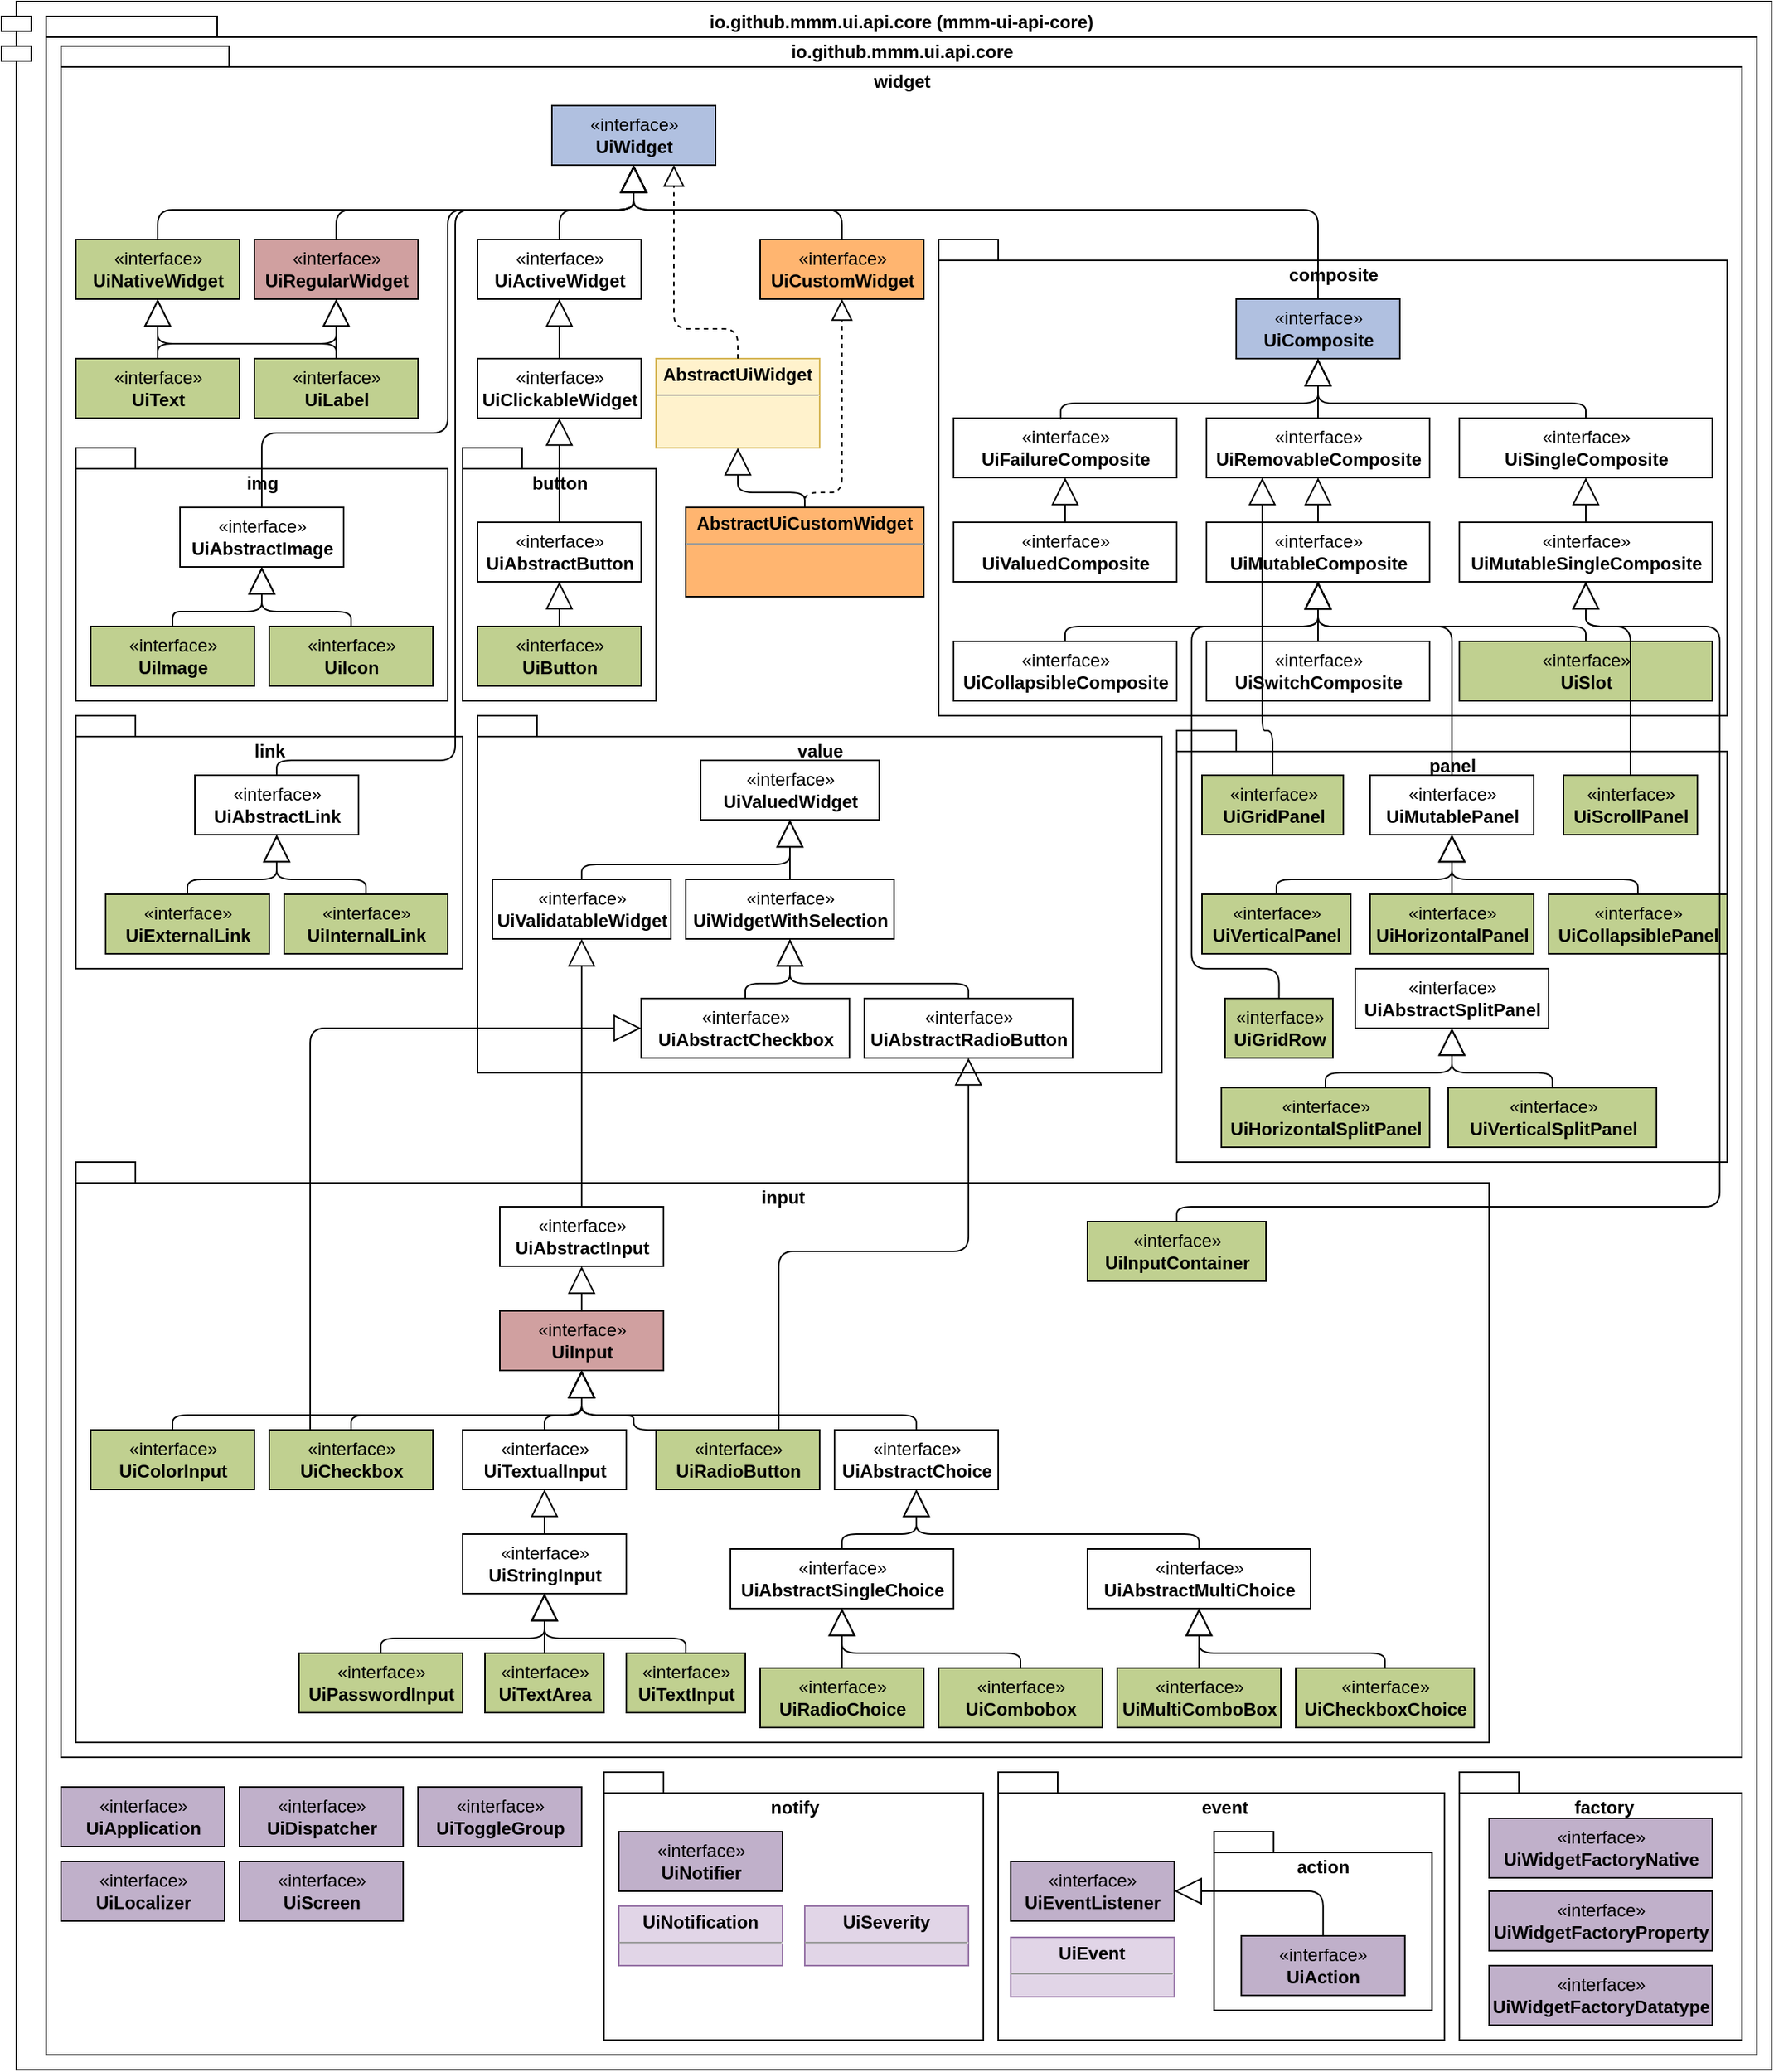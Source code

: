 <mxfile version="14.1.8" type="device" pages="13"><diagram name="core" id="929967ad-93f9-6ef4-fab6-5d389245f69c"><mxGraphModel dx="1106" dy="1003" grid="1" gridSize="10" guides="1" tooltips="1" connect="1" arrows="1" fold="1" page="1" pageScale="1.5" pageWidth="1169" pageHeight="827" background="none" math="0" shadow="0"><root><mxCell id="0" style=";html=1;"/><mxCell id="1" style=";html=1;" parent="0"/><UserObject label="io.github.mmm.ui.api.core (mmm-ui-api-core)" link="https://javadoc.io/doc/io.github.m-m-m/mmm-ui-api-core/latest/io.github.mmm.ui.api.core/module-summary.html" id="U9HnoqYgLwcMXH9y9hzF-7"><mxCell style="shape=module;align=left;spacingLeft=20;align=center;verticalAlign=top;fontStyle=1" parent="1" vertex="1"><mxGeometry x="20" y="20" width="1190" height="1390" as="geometry"/></mxCell></UserObject><UserObject label="io.github.mmm.ui.api.core" link="https://javadoc.io/doc/io.github.m-m-m/mmm-ui-api-core/latest/io.github.mmm.ui.api.core/io/github/mmm/ui/api/package-summary.html" id="7_tZqy-igg85PqjuCzpV-1"><mxCell style="shape=folder;fontStyle=1;spacingTop=10;tabWidth=40;tabHeight=14;tabPosition=left;html=1;fillColor=none;verticalAlign=top;" parent="1" vertex="1"><mxGeometry x="50" y="30" width="1150" height="1370" as="geometry"/></mxCell></UserObject><UserObject label="widget" link="https://javadoc.io/doc/io.github.m-m-m/mmm-ui-api-core/latest/io.github.mmm.ui.api.core/io/github/mmm/ui/api/widget/package-summary.html" id="U9HnoqYgLwcMXH9y9hzF-39"><mxCell style="shape=folder;fontStyle=1;spacingTop=10;tabWidth=40;tabHeight=14;tabPosition=left;html=1;fillColor=none;verticalAlign=top;" parent="1" vertex="1"><mxGeometry x="60" y="50" width="1130" height="1150" as="geometry"/></mxCell></UserObject><UserObject label="«interface»&lt;br&gt;&lt;b&gt;UiWidget&lt;/b&gt;" link="https://javadoc.io/doc/io.github.m-m-m/mmm-ui-api-core/latest/io.github.mmm.ui.api.core/io/github/mmm/ui/api/widget/UiWidget.html" id="U9HnoqYgLwcMXH9y9hzF-1"><mxCell style="html=1;fillColor=#B0C0E0;" parent="1" vertex="1"><mxGeometry x="390" y="90" width="110" height="40" as="geometry"/></mxCell></UserObject><UserObject label="«interface»&lt;br&gt;&lt;b&gt;UiNativeWidget&lt;/b&gt;" link="https://javadoc.io/doc/io.github.m-m-m/mmm-ui-api-core/latest/io.github.mmm.ui.api.core/io/github/mmm/ui/api/widget/UiNativeWidget.html" id="U9HnoqYgLwcMXH9y9hzF-2"><mxCell style="html=1;fillColor=#C0D090;" parent="1" vertex="1"><mxGeometry x="70" y="180" width="110" height="40" as="geometry"/></mxCell></UserObject><UserObject label="«interface»&lt;br&gt;&lt;b&gt;UiRegularWidget&lt;/b&gt;" link="https://javadoc.io/doc/io.github.m-m-m/mmm-ui-api-core/latest/io.github.mmm.ui.api.core/io/github/mmm/ui/api/widget/UiRegularWidget.html" id="U9HnoqYgLwcMXH9y9hzF-3"><mxCell style="html=1;fillColor=#D0A0A0;" parent="1" vertex="1"><mxGeometry x="190" y="180" width="110" height="40" as="geometry"/></mxCell></UserObject><mxCell id="U9HnoqYgLwcMXH9y9hzF-5" value="" style="endArrow=block;endSize=16;endFill=0;html=1;entryX=0.5;entryY=1;entryDx=0;entryDy=0;exitX=0.5;exitY=0;exitDx=0;exitDy=0;edgeStyle=orthogonalEdgeStyle;" parent="1" source="U9HnoqYgLwcMXH9y9hzF-2" target="U9HnoqYgLwcMXH9y9hzF-1" edge="1"><mxGeometry width="160" relative="1" as="geometry"><mxPoint x="420" y="400" as="sourcePoint"/><mxPoint x="395" y="130" as="targetPoint"/><Array as="points"><mxPoint x="125" y="160"/><mxPoint x="445" y="160"/></Array></mxGeometry></mxCell><mxCell id="U9HnoqYgLwcMXH9y9hzF-6" value="" style="endArrow=block;endSize=16;endFill=0;html=1;exitX=0.5;exitY=0;exitDx=0;exitDy=0;edgeStyle=orthogonalEdgeStyle;entryX=0.5;entryY=1;entryDx=0;entryDy=0;" parent="1" source="U9HnoqYgLwcMXH9y9hzF-3" target="U9HnoqYgLwcMXH9y9hzF-1" edge="1"><mxGeometry width="160" relative="1" as="geometry"><mxPoint x="770" y="160" as="sourcePoint"/><mxPoint x="395" y="130" as="targetPoint"/><Array as="points"><mxPoint x="245" y="160"/><mxPoint x="445" y="160"/></Array></mxGeometry></mxCell><mxCell id="U9HnoqYgLwcMXH9y9hzF-9" value="" style="endArrow=block;endSize=16;endFill=0;html=1;exitX=0.5;exitY=0;exitDx=0;exitDy=0;edgeStyle=orthogonalEdgeStyle;entryX=0.5;entryY=1;entryDx=0;entryDy=0;" parent="1" source="U9HnoqYgLwcMXH9y9hzF-4" target="U9HnoqYgLwcMXH9y9hzF-1" edge="1"><mxGeometry width="160" relative="1" as="geometry"><mxPoint x="510" y="430" as="sourcePoint"/><mxPoint x="520" y="980" as="targetPoint"/><Array as="points"><mxPoint x="905" y="160"/><mxPoint x="445" y="160"/></Array></mxGeometry></mxCell><UserObject label="«interface»&lt;br&gt;&lt;b&gt;UiLabel&lt;/b&gt;" link="https://javadoc.io/doc/io.github.m-m-m/mmm-ui-api-core/latest/io.github.mmm.ui.api.core/io/github/mmm/ui/api/widget/UiLabel.html" id="U9HnoqYgLwcMXH9y9hzF-29"><mxCell style="html=1;fillColor=#C0D090;" parent="1" vertex="1"><mxGeometry x="190" y="260" width="110" height="40" as="geometry"/></mxCell></UserObject><mxCell id="U9HnoqYgLwcMXH9y9hzF-30" value="" style="endArrow=block;endSize=16;endFill=0;html=1;entryX=0.5;entryY=1;entryDx=0;entryDy=0;exitX=0.5;exitY=0;exitDx=0;exitDy=0;edgeStyle=orthogonalEdgeStyle;" parent="1" source="U9HnoqYgLwcMXH9y9hzF-29" target="U9HnoqYgLwcMXH9y9hzF-3" edge="1"><mxGeometry width="160" relative="1" as="geometry"><mxPoint x="280" y="600" as="sourcePoint"/><mxPoint x="280" y="570" as="targetPoint"/></mxGeometry></mxCell><mxCell id="U9HnoqYgLwcMXH9y9hzF-31" value="" style="endArrow=block;endSize=16;endFill=0;html=1;entryX=0.5;entryY=1;entryDx=0;entryDy=0;exitX=0.5;exitY=0;exitDx=0;exitDy=0;edgeStyle=orthogonalEdgeStyle;" parent="1" source="U9HnoqYgLwcMXH9y9hzF-29" target="U9HnoqYgLwcMXH9y9hzF-2" edge="1"><mxGeometry width="160" relative="1" as="geometry"><mxPoint x="280" y="640" as="sourcePoint"/><mxPoint x="280" y="610" as="targetPoint"/><Array as="points"><mxPoint x="245" y="250"/><mxPoint x="125" y="250"/></Array></mxGeometry></mxCell><UserObject label="«interface»&lt;br&gt;&lt;b&gt;UiText&lt;/b&gt;" link="https://javadoc.io/doc/io.github.m-m-m/mmm-ui-api-core/latest/io.github.mmm.ui.api.core/io/github/mmm/ui/api/widget/UiText.html" id="U9HnoqYgLwcMXH9y9hzF-32"><mxCell style="html=1;fillColor=#C0D090;" parent="1" vertex="1"><mxGeometry x="70" y="260" width="110" height="40" as="geometry"/></mxCell></UserObject><mxCell id="U9HnoqYgLwcMXH9y9hzF-33" value="" style="endArrow=block;endSize=16;endFill=0;html=1;exitX=0.5;exitY=0;exitDx=0;exitDy=0;edgeStyle=orthogonalEdgeStyle;entryX=0.5;entryY=1;entryDx=0;entryDy=0;" parent="1" source="U9HnoqYgLwcMXH9y9hzF-32" target="U9HnoqYgLwcMXH9y9hzF-3" edge="1"><mxGeometry width="160" relative="1" as="geometry"><mxPoint x="270" y="620" as="sourcePoint"/><mxPoint x="190" y="580" as="targetPoint"/><Array as="points"><mxPoint x="125" y="250"/><mxPoint x="245" y="250"/></Array></mxGeometry></mxCell><mxCell id="U9HnoqYgLwcMXH9y9hzF-34" value="" style="endArrow=block;endSize=16;endFill=0;html=1;entryX=0.5;entryY=1;entryDx=0;entryDy=0;exitX=0.5;exitY=0;exitDx=0;exitDy=0;edgeStyle=orthogonalEdgeStyle;" parent="1" source="U9HnoqYgLwcMXH9y9hzF-32" target="U9HnoqYgLwcMXH9y9hzF-2" edge="1"><mxGeometry width="160" relative="1" as="geometry"><mxPoint x="190" y="630" as="sourcePoint"/><mxPoint x="190" y="590" as="targetPoint"/></mxGeometry></mxCell><mxCell id="U9HnoqYgLwcMXH9y9hzF-38" value="" style="endArrow=block;endSize=16;endFill=0;html=1;entryX=0.5;entryY=1;entryDx=0;entryDy=0;exitX=0.5;exitY=0;exitDx=0;exitDy=0;edgeStyle=orthogonalEdgeStyle;" parent="1" source="U9HnoqYgLwcMXH9y9hzF-36" target="U9HnoqYgLwcMXH9y9hzF-1" edge="1"><mxGeometry width="160" relative="1" as="geometry"><mxPoint x="380" y="520" as="sourcePoint"/><mxPoint x="380" y="490" as="targetPoint"/><Array as="points"><mxPoint x="395" y="160"/><mxPoint x="445" y="160"/></Array></mxGeometry></mxCell><UserObject label="«interface»&lt;br&gt;&lt;b&gt;UiCustomWidget&lt;/b&gt;" link="https://javadoc.io/doc/io.github.m-m-m/mmm-ui-api-core/latest/io.github.mmm.ui.api.core/io/github/mmm/ui/api/widget/UiCustomWidget.html" id="U9HnoqYgLwcMXH9y9hzF-41"><mxCell style="html=1;fillColor=#FFB570;" parent="1" vertex="1"><mxGeometry x="530" y="180" width="110" height="40" as="geometry"/></mxCell></UserObject><mxCell id="U9HnoqYgLwcMXH9y9hzF-42" value="" style="endArrow=block;endSize=16;endFill=0;html=1;exitX=0.5;exitY=0;exitDx=0;exitDy=0;edgeStyle=orthogonalEdgeStyle;entryX=0.5;entryY=1;entryDx=0;entryDy=0;" parent="1" source="U9HnoqYgLwcMXH9y9hzF-41" target="U9HnoqYgLwcMXH9y9hzF-1" edge="1"><mxGeometry width="160" relative="1" as="geometry"><mxPoint x="460" y="680" as="sourcePoint"/><mxPoint x="395" y="130" as="targetPoint"/><Array as="points"><mxPoint x="585" y="160"/><mxPoint x="445" y="160"/></Array></mxGeometry></mxCell><UserObject label="&lt;p style=&quot;margin: 0px ; margin-top: 4px ; text-align: center&quot;&gt;&lt;b&gt;AbstractUiCustomWidget&lt;/b&gt;&lt;br&gt;&lt;/p&gt;&lt;hr size=&quot;1&quot;&gt;&lt;div style=&quot;height: 2px&quot;&gt;&lt;/div&gt;" link="https://javadoc.io/doc/io.github.m-m-m/mmm-ui-api-core/latest/io.github.mmm.ui.api.core/io/github/mmm/ui/api/widget/AbstractUiCustomWidget.html" id="U9HnoqYgLwcMXH9y9hzF-46"><mxCell style="verticalAlign=top;align=left;overflow=fill;fontSize=12;fontFamily=Helvetica;html=1;fillColor=#FFB570;" parent="1" vertex="1"><mxGeometry x="480" y="360" width="160" height="60" as="geometry"/></mxCell></UserObject><UserObject label="&lt;p style=&quot;margin: 0px ; margin-top: 4px ; text-align: center&quot;&gt;&lt;b&gt;AbstractUiWidget&lt;/b&gt;&lt;br&gt;&lt;/p&gt;&lt;hr size=&quot;1&quot;&gt;&lt;div style=&quot;height: 2px&quot;&gt;&lt;/div&gt;" link="https://javadoc.io/doc/io.github.m-m-m/mmm-ui-api-core/latest/io.github.mmm.ui.api.core/io/github/mmm/ui/api/widget/AbstractUiWidget.html" id="U9HnoqYgLwcMXH9y9hzF-47"><mxCell style="verticalAlign=top;align=left;overflow=fill;fontSize=12;fontFamily=Helvetica;html=1;fillColor=#fff2cc;strokeColor=#d6b656;" parent="1" vertex="1"><mxGeometry x="460" y="260" width="110" height="60" as="geometry"/></mxCell></UserObject><mxCell id="U9HnoqYgLwcMXH9y9hzF-48" value="" style="endArrow=block;dashed=1;endFill=0;endSize=12;html=1;exitX=0.5;exitY=0;exitDx=0;exitDy=0;edgeStyle=orthogonalEdgeStyle;entryX=0.75;entryY=1;entryDx=0;entryDy=0;" parent="1" source="U9HnoqYgLwcMXH9y9hzF-47" target="U9HnoqYgLwcMXH9y9hzF-1" edge="1"><mxGeometry width="160" relative="1" as="geometry"><mxPoint x="470" y="250" as="sourcePoint"/><mxPoint x="450" y="170" as="targetPoint"/><Array as="points"><mxPoint x="515" y="240"/><mxPoint x="472" y="240"/><mxPoint x="472" y="130"/></Array></mxGeometry></mxCell><mxCell id="U9HnoqYgLwcMXH9y9hzF-49" value="" style="endArrow=block;endSize=16;endFill=0;html=1;entryX=0.5;entryY=1;entryDx=0;entryDy=0;exitX=0.5;exitY=0;exitDx=0;exitDy=0;edgeStyle=orthogonalEdgeStyle;" parent="1" source="U9HnoqYgLwcMXH9y9hzF-46" target="U9HnoqYgLwcMXH9y9hzF-47" edge="1"><mxGeometry width="160" relative="1" as="geometry"><mxPoint x="520" y="650" as="sourcePoint"/><mxPoint x="520" y="620" as="targetPoint"/><Array as="points"><mxPoint x="560" y="350"/><mxPoint x="515" y="350"/></Array></mxGeometry></mxCell><UserObject label="img" link="https://javadoc.io/doc/io.github.m-m-m/mmm-ui-api-core/latest/io.github.mmm.ui.api.core/io/github/mmm/ui/api/widget/img/package-summary.html" id="U9HnoqYgLwcMXH9y9hzF-55"><mxCell style="shape=folder;fontStyle=1;spacingTop=10;tabWidth=40;tabHeight=14;tabPosition=left;html=1;fillColor=none;verticalAlign=top;" parent="1" vertex="1"><mxGeometry x="70" y="320" width="250" height="170" as="geometry"/></mxCell></UserObject><UserObject label="«interface»&lt;br&gt;&lt;b&gt;UiAbstractImage&lt;/b&gt;" link="https://javadoc.io/doc/io.github.m-m-m/mmm-ui-api-core/latest/io.github.mmm.ui.api.core/io/github/mmm/ui/api/widget/img/UiAbstractImage.html" id="U9HnoqYgLwcMXH9y9hzF-56"><mxCell style="html=1;" parent="1" vertex="1"><mxGeometry x="140" y="360" width="110" height="40" as="geometry"/></mxCell></UserObject><mxCell id="U9HnoqYgLwcMXH9y9hzF-57" value="" style="endArrow=block;dashed=1;endFill=0;endSize=12;html=1;edgeStyle=orthogonalEdgeStyle;entryX=0.5;entryY=1;entryDx=0;entryDy=0;exitX=0.5;exitY=0;exitDx=0;exitDy=0;" parent="1" source="U9HnoqYgLwcMXH9y9hzF-46" target="U9HnoqYgLwcMXH9y9hzF-41" edge="1"><mxGeometry width="160" relative="1" as="geometry"><mxPoint x="220" y="640" as="sourcePoint"/><mxPoint x="370" y="440" as="targetPoint"/><Array as="points"><mxPoint x="560" y="350"/><mxPoint x="585" y="350"/></Array></mxGeometry></mxCell><UserObject label="composite" link="https://javadoc.io/doc/io.github.m-m-m/mmm-ui-api-core/latest/io.github.mmm.ui.api.core/io/github/mmm/ui/api/widget/composite/package-summary.html" id="U9HnoqYgLwcMXH9y9hzF-27"><mxCell style="shape=folder;fontStyle=1;spacingTop=10;tabWidth=40;tabHeight=14;tabPosition=left;html=1;fillColor=none;verticalAlign=top;" parent="1" vertex="1"><mxGeometry x="650" y="180" width="530" height="320" as="geometry"/></mxCell></UserObject><UserObject label="«interface»&lt;br&gt;&lt;b&gt;UiComposite&lt;/b&gt;" link="https://javadoc.io/doc/io.github.m-m-m/mmm-ui-api-core/latest/io.github.mmm.ui.api.core/io/github/mmm/ui/api/widget/composite/UiComposite.html" id="U9HnoqYgLwcMXH9y9hzF-4"><mxCell style="html=1;fillColor=#B0C0E0;" parent="1" vertex="1"><mxGeometry x="850" y="220" width="110" height="40" as="geometry"/></mxCell></UserObject><UserObject label="«interface»&lt;br&gt;&lt;b&gt;UiRemovableComposite&lt;/b&gt;" link="https://javadoc.io/doc/io.github.m-m-m/mmm-ui-api-core/latest/io.github.mmm.ui.api.core/io/github/mmm/ui/api/widget/composite/UiRemovableComposite.html" id="U9HnoqYgLwcMXH9y9hzF-8"><mxCell style="html=1;" parent="1" vertex="1"><mxGeometry x="830" y="300" width="150" height="40" as="geometry"/></mxCell></UserObject><mxCell id="U9HnoqYgLwcMXH9y9hzF-10" value="" style="endArrow=block;endSize=16;endFill=0;html=1;entryX=0.5;entryY=1;entryDx=0;entryDy=0;exitX=0.5;exitY=0;exitDx=0;exitDy=0;edgeStyle=orthogonalEdgeStyle;" parent="1" source="U9HnoqYgLwcMXH9y9hzF-8" target="U9HnoqYgLwcMXH9y9hzF-4" edge="1"><mxGeometry width="160" relative="1" as="geometry"><mxPoint x="780" y="430" as="sourcePoint"/><mxPoint x="940.0" y="360" as="targetPoint"/></mxGeometry></mxCell><UserObject label="«interface»&lt;br&gt;&lt;b&gt;UiMutableComposite&lt;/b&gt;" link="https://javadoc.io/doc/io.github.m-m-m/mmm-ui-api-core/latest/io.github.mmm.ui.api.core/io/github/mmm/ui/api/widget/composite/UiMutableComposite.html" id="U9HnoqYgLwcMXH9y9hzF-11"><mxCell style="html=1;" parent="1" vertex="1"><mxGeometry x="830" y="370" width="150" height="40" as="geometry"/></mxCell></UserObject><mxCell id="U9HnoqYgLwcMXH9y9hzF-12" value="" style="endArrow=block;endSize=16;endFill=0;html=1;entryX=0.5;entryY=1;entryDx=0;entryDy=0;exitX=0.5;exitY=0;exitDx=0;exitDy=0;edgeStyle=orthogonalEdgeStyle;" parent="1" source="U9HnoqYgLwcMXH9y9hzF-11" target="U9HnoqYgLwcMXH9y9hzF-8" edge="1"><mxGeometry width="160" relative="1" as="geometry"><mxPoint x="940" y="470" as="sourcePoint"/><mxPoint x="940" y="440" as="targetPoint"/></mxGeometry></mxCell><UserObject label="«interface»&lt;br&gt;&lt;b&gt;UiSingleComposite&lt;/b&gt;" link="https://javadoc.io/doc/io.github.m-m-m/mmm-ui-api-core/latest/io.github.mmm.ui.api.core/io/github/mmm/ui/api/widget/composite/UiSingleComposite.html" id="U9HnoqYgLwcMXH9y9hzF-13"><mxCell style="html=1;" parent="1" vertex="1"><mxGeometry x="1000" y="300" width="170" height="40" as="geometry"/></mxCell></UserObject><mxCell id="U9HnoqYgLwcMXH9y9hzF-14" value="" style="endArrow=block;endSize=16;endFill=0;html=1;entryX=0.5;entryY=1;entryDx=0;entryDy=0;exitX=0.5;exitY=0;exitDx=0;exitDy=0;edgeStyle=orthogonalEdgeStyle;" parent="1" source="U9HnoqYgLwcMXH9y9hzF-13" target="U9HnoqYgLwcMXH9y9hzF-4" edge="1"><mxGeometry width="160" relative="1" as="geometry"><mxPoint x="880" y="490" as="sourcePoint"/><mxPoint x="880" y="460" as="targetPoint"/><Array as="points"><mxPoint x="945" y="290"/><mxPoint x="765" y="290"/></Array></mxGeometry></mxCell><UserObject label="«interface»&lt;br&gt;&lt;b&gt;UiMutableSingleComposite&lt;/b&gt;" link="https://javadoc.io/doc/io.github.m-m-m/mmm-ui-api-core/latest/io.github.mmm.ui.api.core/io/github/mmm/ui/api/widget/composite/UiMutableSingleComposite.html" id="U9HnoqYgLwcMXH9y9hzF-15"><mxCell style="html=1;" parent="1" vertex="1"><mxGeometry x="1000" y="370" width="170" height="40" as="geometry"/></mxCell></UserObject><mxCell id="U9HnoqYgLwcMXH9y9hzF-16" value="" style="endArrow=block;endSize=16;endFill=0;html=1;entryX=0.5;entryY=1;entryDx=0;entryDy=0;exitX=0.5;exitY=0;exitDx=0;exitDy=0;edgeStyle=orthogonalEdgeStyle;" parent="1" source="U9HnoqYgLwcMXH9y9hzF-15" target="U9HnoqYgLwcMXH9y9hzF-13" edge="1"><mxGeometry width="160" relative="1" as="geometry"><mxPoint x="960" y="540" as="sourcePoint"/><mxPoint x="960" y="510" as="targetPoint"/></mxGeometry></mxCell><UserObject label="«interface»&lt;br&gt;&lt;b&gt;UiSwitchComposite&lt;/b&gt;" link="https://javadoc.io/doc/io.github.m-m-m/mmm-ui-api-core/latest/io.github.mmm.ui.api.core/io/github/mmm/ui/api/widget/composite/UiSwitchComposite.html" id="U9HnoqYgLwcMXH9y9hzF-17"><mxCell style="html=1;" parent="1" vertex="1"><mxGeometry x="830" y="450" width="150" height="40" as="geometry"/></mxCell></UserObject><mxCell id="U9HnoqYgLwcMXH9y9hzF-18" value="" style="endArrow=block;endSize=16;endFill=0;html=1;entryX=0.5;entryY=1;entryDx=0;entryDy=0;exitX=0.5;exitY=0;exitDx=0;exitDy=0;edgeStyle=orthogonalEdgeStyle;" parent="1" source="U9HnoqYgLwcMXH9y9hzF-17" target="U9HnoqYgLwcMXH9y9hzF-11" edge="1"><mxGeometry width="160" relative="1" as="geometry"><mxPoint x="970" y="540" as="sourcePoint"/><mxPoint x="970" y="510" as="targetPoint"/></mxGeometry></mxCell><UserObject label="«interface»&lt;br&gt;&lt;b&gt;UiCollapsibleComposite&lt;/b&gt;" link="https://javadoc.io/doc/io.github.m-m-m/mmm-ui-api-core/latest/io.github.mmm.ui.api.core/io/github/mmm/ui/api/widget/composite/UiCollapsibleComposite.html" id="U9HnoqYgLwcMXH9y9hzF-19"><mxCell style="html=1;" parent="1" vertex="1"><mxGeometry x="660" y="450" width="150" height="40" as="geometry"/></mxCell></UserObject><mxCell id="U9HnoqYgLwcMXH9y9hzF-20" value="" style="endArrow=block;endSize=16;endFill=0;html=1;entryX=0.5;entryY=1;entryDx=0;entryDy=0;exitX=0.5;exitY=0;exitDx=0;exitDy=0;edgeStyle=orthogonalEdgeStyle;" parent="1" source="U9HnoqYgLwcMXH9y9hzF-19" target="U9HnoqYgLwcMXH9y9hzF-11" edge="1"><mxGeometry width="160" relative="1" as="geometry"><mxPoint x="1060" y="550" as="sourcePoint"/><mxPoint x="880" y="510" as="targetPoint"/><Array as="points"><mxPoint x="735" y="440"/><mxPoint x="905" y="440"/></Array></mxGeometry></mxCell><UserObject label="«interface»&lt;br&gt;&lt;b&gt;UiFailureComposite&lt;/b&gt;" link="https://javadoc.io/doc/io.github.m-m-m/mmm-ui-api-core/latest/io.github.mmm.ui.api.core/io/github/mmm/ui/api/widget/composite/UiFailureComposite.html" id="U9HnoqYgLwcMXH9y9hzF-21"><mxCell style="html=1;" parent="1" vertex="1"><mxGeometry x="660" y="300" width="150" height="40" as="geometry"/></mxCell></UserObject><mxCell id="U9HnoqYgLwcMXH9y9hzF-22" value="" style="endArrow=block;endSize=16;endFill=0;html=1;exitX=0.48;exitY=0.026;exitDx=0;exitDy=0;edgeStyle=orthogonalEdgeStyle;entryX=0.5;entryY=1;entryDx=0;entryDy=0;exitPerimeter=0;" parent="1" source="U9HnoqYgLwcMXH9y9hzF-21" target="U9HnoqYgLwcMXH9y9hzF-4" edge="1"><mxGeometry width="160" relative="1" as="geometry"><mxPoint x="780" y="610" as="sourcePoint"/><mxPoint x="730" y="550" as="targetPoint"/><Array as="points"><mxPoint x="732" y="290"/><mxPoint x="905" y="290"/></Array></mxGeometry></mxCell><UserObject label="«interface»&lt;br&gt;&lt;b&gt;UiSlot&lt;/b&gt;" link="https://javadoc.io/doc/io.github.m-m-m/mmm-ui-api-core/latest/io.github.mmm.ui.api.core/io/github/mmm/ui/api/widget/composite/UiSlot.html" id="U9HnoqYgLwcMXH9y9hzF-23"><mxCell style="html=1;fillColor=#C0D090;" parent="1" vertex="1"><mxGeometry x="1000" y="450" width="170" height="40" as="geometry"/></mxCell></UserObject><mxCell id="U9HnoqYgLwcMXH9y9hzF-24" value="" style="endArrow=block;endSize=16;endFill=0;html=1;exitX=0.5;exitY=0;exitDx=0;exitDy=0;edgeStyle=orthogonalEdgeStyle;entryX=0.5;entryY=1;entryDx=0;entryDy=0;" parent="1" source="U9HnoqYgLwcMXH9y9hzF-23" target="U9HnoqYgLwcMXH9y9hzF-11" edge="1"><mxGeometry width="160" relative="1" as="geometry"><mxPoint x="1090" y="550" as="sourcePoint"/><mxPoint x="910" y="510" as="targetPoint"/><Array as="points"><mxPoint x="1085" y="440"/><mxPoint x="905" y="440"/></Array></mxGeometry></mxCell><UserObject label="«interface»&lt;br&gt;&lt;b&gt;UiValuedComposite&lt;/b&gt;" link="https://javadoc.io/doc/io.github.m-m-m/mmm-ui-api-core/latest/io.github.mmm.ui.api.core/io/github/mmm/ui/api/widget/composite/UiValuedComposite.html" id="U9HnoqYgLwcMXH9y9hzF-25"><mxCell style="html=1;" parent="1" vertex="1"><mxGeometry x="660" y="370" width="150" height="40" as="geometry"/></mxCell></UserObject><mxCell id="U9HnoqYgLwcMXH9y9hzF-26" value="" style="endArrow=block;endSize=16;endFill=0;html=1;entryX=0.5;entryY=1;entryDx=0;entryDy=0;exitX=0.5;exitY=0;exitDx=0;exitDy=0;edgeStyle=orthogonalEdgeStyle;" parent="1" source="U9HnoqYgLwcMXH9y9hzF-25" target="U9HnoqYgLwcMXH9y9hzF-21" edge="1"><mxGeometry width="160" relative="1" as="geometry"><mxPoint x="780" y="590" as="sourcePoint"/><mxPoint x="780" y="560" as="targetPoint"/></mxGeometry></mxCell><UserObject label="«interface»&lt;br&gt;&lt;b&gt;UiImage&lt;/b&gt;" link="https://javadoc.io/doc/io.github.m-m-m/mmm-ui-api-core/latest/io.github.mmm.ui.api.core/io/github/mmm/ui/api/widget/img/UiImage.html" id="U9HnoqYgLwcMXH9y9hzF-58"><mxCell style="html=1;fillColor=#C0D090;" parent="1" vertex="1"><mxGeometry x="80" y="440" width="110" height="40" as="geometry"/></mxCell></UserObject><mxCell id="U9HnoqYgLwcMXH9y9hzF-59" value="" style="endArrow=block;endSize=16;endFill=0;html=1;edgeStyle=orthogonalEdgeStyle;entryX=0.5;entryY=1;entryDx=0;entryDy=0;exitX=0.5;exitY=0;exitDx=0;exitDy=0;" parent="1" source="U9HnoqYgLwcMXH9y9hzF-58" target="U9HnoqYgLwcMXH9y9hzF-56" edge="1"><mxGeometry width="160" relative="1" as="geometry"><mxPoint x="145" y="420" as="sourcePoint"/><mxPoint x="220" y="580" as="targetPoint"/><Array as="points"><mxPoint x="145" y="430"/><mxPoint x="205" y="430"/></Array></mxGeometry></mxCell><mxCell id="U9HnoqYgLwcMXH9y9hzF-60" value="" style="endArrow=block;endSize=16;endFill=0;html=1;exitX=0.5;exitY=0;exitDx=0;exitDy=0;edgeStyle=orthogonalEdgeStyle;entryX=0.5;entryY=1;entryDx=0;entryDy=0;" parent="1" source="U9HnoqYgLwcMXH9y9hzF-56" target="U9HnoqYgLwcMXH9y9hzF-1" edge="1"><mxGeometry width="160" relative="1" as="geometry"><mxPoint x="250" y="540" as="sourcePoint"/><mxPoint x="250" y="510" as="targetPoint"/><Array as="points"><mxPoint x="195" y="310"/><mxPoint x="320" y="310"/><mxPoint x="320" y="160"/><mxPoint x="445" y="160"/></Array></mxGeometry></mxCell><UserObject label="«interface»&lt;br&gt;&lt;b&gt;UiIcon&lt;/b&gt;" link="https://javadoc.io/doc/io.github.m-m-m/mmm-ui-api-core/latest/io.github.mmm.ui.api.core/io/github/mmm/ui/api/widget/img/UiIcon.html" id="U9HnoqYgLwcMXH9y9hzF-61"><mxCell style="html=1;fillColor=#C0D090;" parent="1" vertex="1"><mxGeometry x="200" y="440" width="110" height="40" as="geometry"/></mxCell></UserObject><mxCell id="U9HnoqYgLwcMXH9y9hzF-62" value="" style="endArrow=block;endSize=16;endFill=0;html=1;edgeStyle=orthogonalEdgeStyle;entryX=0.5;entryY=1;entryDx=0;entryDy=0;exitX=0.5;exitY=0;exitDx=0;exitDy=0;" parent="1" source="U9HnoqYgLwcMXH9y9hzF-61" target="U9HnoqYgLwcMXH9y9hzF-56" edge="1"><mxGeometry width="160" relative="1" as="geometry"><mxPoint x="260" y="580" as="sourcePoint"/><mxPoint x="330" y="540" as="targetPoint"/><Array as="points"><mxPoint x="255" y="430"/><mxPoint x="195" y="430"/></Array></mxGeometry></mxCell><UserObject label="input" link="https://javadoc.io/doc/io.github.m-m-m/mmm-ui-api-core/latest/io.github.mmm.ui.api.core/io/github/mmm/ui/api/widget/input/package-summary.html" id="U9HnoqYgLwcMXH9y9hzF-63"><mxCell style="shape=folder;fontStyle=1;spacingTop=10;tabWidth=40;tabHeight=14;tabPosition=left;html=1;fillColor=none;verticalAlign=top;" parent="1" vertex="1"><mxGeometry x="70" y="800" width="950" height="390" as="geometry"/></mxCell></UserObject><UserObject label="«interface»&lt;br&gt;&lt;b&gt;UiAbstractInput&lt;/b&gt;" link="https://javadoc.io/doc/io.github.m-m-m/mmm-ui-api-core/latest/io.github.mmm.ui.api.core/io/github/mmm/ui/api/widget/input/UiAbstractInput.html" id="U9HnoqYgLwcMXH9y9hzF-64"><mxCell style="html=1;" parent="1" vertex="1"><mxGeometry x="355" y="830" width="110" height="40" as="geometry"/></mxCell></UserObject><UserObject label="value" link="https://javadoc.io/doc/io.github.m-m-m/mmm-ui-api-core/latest/io.github.mmm.ui.api.core/io/github/mmm/ui/api/widget/value/package-summary.html" id="U9HnoqYgLwcMXH9y9hzF-65"><mxCell style="shape=folder;fontStyle=1;spacingTop=10;tabWidth=40;tabHeight=14;tabPosition=left;html=1;fillColor=none;verticalAlign=top;" parent="1" vertex="1"><mxGeometry x="340" y="500" width="460" height="240" as="geometry"/></mxCell></UserObject><UserObject label="«interface»&lt;br&gt;&lt;b&gt;UiValidatableWidget&lt;/b&gt;" link="https://javadoc.io/doc/io.github.m-m-m/mmm-ui-api-core/latest/io.github.mmm.ui.api.core/io/github/mmm/ui/api/widget/value/UiValidatableWidget.html" id="U9HnoqYgLwcMXH9y9hzF-66"><mxCell style="html=1;" parent="1" vertex="1"><mxGeometry x="350" y="610" width="120" height="40" as="geometry"/></mxCell></UserObject><mxCell id="U9HnoqYgLwcMXH9y9hzF-67" value="" style="endArrow=block;endSize=16;endFill=0;html=1;entryX=0.5;entryY=1;entryDx=0;entryDy=0;exitX=0.5;exitY=0;exitDx=0;exitDy=0;edgeStyle=orthogonalEdgeStyle;" parent="1" source="U9HnoqYgLwcMXH9y9hzF-64" target="U9HnoqYgLwcMXH9y9hzF-66" edge="1"><mxGeometry width="160" relative="1" as="geometry"><mxPoint x="1160" y="680" as="sourcePoint"/><mxPoint x="1160" y="650" as="targetPoint"/></mxGeometry></mxCell><UserObject label="«interface»&lt;br&gt;&lt;b&gt;UiWidgetWithSelection&lt;/b&gt;" link="https://javadoc.io/doc/io.github.m-m-m/mmm-ui-api-core/latest/io.github.mmm.ui.api.core/io/github/mmm/ui/api/widget/value/UiWidgetWithSelection.html" id="U9HnoqYgLwcMXH9y9hzF-68"><mxCell style="html=1;" parent="1" vertex="1"><mxGeometry x="480" y="610" width="140" height="40" as="geometry"/></mxCell></UserObject><UserObject label="«interface»&lt;br&gt;&lt;b&gt;UiInput&lt;/b&gt;" link="https://javadoc.io/doc/io.github.m-m-m/mmm-ui-api-core/latest/io.github.mmm.ui.api.core/io/github/mmm/ui/api/widget/input/UiInput.html" id="U9HnoqYgLwcMXH9y9hzF-69"><mxCell style="html=1;fillColor=#D0A0A0;" parent="1" vertex="1"><mxGeometry x="355" y="900" width="110" height="40" as="geometry"/></mxCell></UserObject><mxCell id="U9HnoqYgLwcMXH9y9hzF-70" value="" style="endArrow=block;endSize=16;endFill=0;html=1;entryX=0.5;entryY=1;entryDx=0;entryDy=0;exitX=0.5;exitY=0;exitDx=0;exitDy=0;edgeStyle=orthogonalEdgeStyle;" parent="1" source="U9HnoqYgLwcMXH9y9hzF-69" target="U9HnoqYgLwcMXH9y9hzF-64" edge="1"><mxGeometry width="160" relative="1" as="geometry"><mxPoint x="750" y="700" as="sourcePoint"/><mxPoint x="750" y="670" as="targetPoint"/></mxGeometry></mxCell><UserObject label="«interface»&lt;br&gt;&lt;b&gt;UiTextualInput&lt;/b&gt;" link="https://javadoc.io/doc/io.github.m-m-m/mmm-ui-api-core/latest/io.github.mmm.ui.api.core/io/github/mmm/ui/api/widget/input/UiTextualInput.html" id="U9HnoqYgLwcMXH9y9hzF-71"><mxCell style="html=1;" parent="1" vertex="1"><mxGeometry x="330" y="980" width="110" height="40" as="geometry"/></mxCell></UserObject><mxCell id="U9HnoqYgLwcMXH9y9hzF-72" value="" style="endArrow=block;endSize=16;endFill=0;html=1;entryX=0.5;entryY=1;entryDx=0;entryDy=0;edgeStyle=orthogonalEdgeStyle;exitX=0.5;exitY=0;exitDx=0;exitDy=0;" parent="1" source="U9HnoqYgLwcMXH9y9hzF-71" target="U9HnoqYgLwcMXH9y9hzF-69" edge="1"><mxGeometry width="160" relative="1" as="geometry"><mxPoint x="645" y="1010" as="sourcePoint"/><mxPoint x="840" y="1020" as="targetPoint"/><Array as="points"><mxPoint x="385" y="970"/><mxPoint x="410" y="970"/></Array></mxGeometry></mxCell><UserObject label="«interface»&lt;br&gt;&lt;b&gt;UiStringInput&lt;/b&gt;" link="https://javadoc.io/doc/io.github.m-m-m/mmm-ui-api-core/latest/io.github.mmm.ui.api.core/io/github/mmm/ui/api/widget/input/UiStringInput.html" id="U9HnoqYgLwcMXH9y9hzF-73"><mxCell style="html=1;" parent="1" vertex="1"><mxGeometry x="330" y="1050" width="110" height="40" as="geometry"/></mxCell></UserObject><UserObject label="«interface»&lt;br&gt;&lt;b&gt;UiTextInput&lt;/b&gt;" link="https://javadoc.io/doc/io.github.m-m-m/mmm-ui-api-core/latest/io.github.mmm.ui.api.core/io/github/mmm/ui/api/widget/input/UiTextInput.html" id="U9HnoqYgLwcMXH9y9hzF-74"><mxCell style="html=1;fillColor=#C0D090;" parent="1" vertex="1"><mxGeometry x="440" y="1130" width="80" height="40" as="geometry"/></mxCell></UserObject><mxCell id="U9HnoqYgLwcMXH9y9hzF-75" value="" style="endArrow=block;endSize=16;endFill=0;html=1;entryX=0.5;entryY=1;entryDx=0;entryDy=0;edgeStyle=orthogonalEdgeStyle;exitX=0.5;exitY=0;exitDx=0;exitDy=0;" parent="1" source="U9HnoqYgLwcMXH9y9hzF-73" target="U9HnoqYgLwcMXH9y9hzF-71" edge="1"><mxGeometry width="160" relative="1" as="geometry"><mxPoint x="840" y="1080" as="sourcePoint"/><mxPoint x="840" y="1040" as="targetPoint"/></mxGeometry></mxCell><mxCell id="U9HnoqYgLwcMXH9y9hzF-76" value="" style="endArrow=block;endSize=16;endFill=0;html=1;entryX=0.5;entryY=1;entryDx=0;entryDy=0;edgeStyle=orthogonalEdgeStyle;exitX=0.5;exitY=0;exitDx=0;exitDy=0;" parent="1" source="U9HnoqYgLwcMXH9y9hzF-74" target="U9HnoqYgLwcMXH9y9hzF-73" edge="1"><mxGeometry width="160" relative="1" as="geometry"><mxPoint x="890" y="1090" as="sourcePoint"/><mxPoint x="890" y="1050" as="targetPoint"/><Array as="points"><mxPoint x="480" y="1120"/><mxPoint x="385" y="1120"/></Array></mxGeometry></mxCell><UserObject label="«interface»&lt;br&gt;&lt;b&gt;UiTextArea&lt;/b&gt;" link="https://javadoc.io/doc/io.github.m-m-m/mmm-ui-api-core/latest/io.github.mmm.ui.api.core/io/github/mmm/ui/api/widget/input/UiTextArea.html" id="U9HnoqYgLwcMXH9y9hzF-77"><mxCell style="html=1;fillColor=#C0D090;" parent="1" vertex="1"><mxGeometry x="345" y="1130" width="80" height="40" as="geometry"/></mxCell></UserObject><mxCell id="U9HnoqYgLwcMXH9y9hzF-78" value="" style="endArrow=block;endSize=16;endFill=0;html=1;entryX=0.5;entryY=1;entryDx=0;entryDy=0;edgeStyle=orthogonalEdgeStyle;exitX=0.5;exitY=0;exitDx=0;exitDy=0;" parent="1" source="U9HnoqYgLwcMXH9y9hzF-77" target="U9HnoqYgLwcMXH9y9hzF-73" edge="1"><mxGeometry width="160" relative="1" as="geometry"><mxPoint x="620" y="1220" as="sourcePoint"/><mxPoint x="620" y="1190" as="targetPoint"/><Array as="points"><mxPoint x="385" y="1130"/></Array></mxGeometry></mxCell><UserObject label="«interface»&lt;br&gt;&lt;b&gt;UiPasswordInput&lt;/b&gt;" link="https://javadoc.io/doc/io.github.m-m-m/mmm-ui-api-core/latest/io.github.mmm.ui.api.core/io/github/mmm/ui/api/widget/input/UiPasswordInput.html" id="U9HnoqYgLwcMXH9y9hzF-79"><mxCell style="html=1;fillColor=#C0D090;" parent="1" vertex="1"><mxGeometry x="220" y="1130" width="110" height="40" as="geometry"/></mxCell></UserObject><mxCell id="U9HnoqYgLwcMXH9y9hzF-80" value="" style="endArrow=block;endSize=16;endFill=0;html=1;entryX=0.5;entryY=1;entryDx=0;entryDy=0;edgeStyle=orthogonalEdgeStyle;exitX=0.5;exitY=0;exitDx=0;exitDy=0;" parent="1" source="U9HnoqYgLwcMXH9y9hzF-79" target="U9HnoqYgLwcMXH9y9hzF-73" edge="1"><mxGeometry width="160" relative="1" as="geometry"><mxPoint x="420" y="1120" as="sourcePoint"/><mxPoint x="515" y="1080" as="targetPoint"/><Array as="points"><mxPoint x="275" y="1120"/><mxPoint x="385" y="1120"/></Array></mxGeometry></mxCell><UserObject label="«interface»&lt;br&gt;&lt;b&gt;UiColorInput&lt;/b&gt;" link="https://javadoc.io/doc/io.github.m-m-m/mmm-ui-api-core/latest/io.github.mmm.ui.api.core/io/github/mmm/ui/api/widget/input/UiColorInput.html" id="U9HnoqYgLwcMXH9y9hzF-81"><mxCell style="html=1;fillColor=#C0D090;" parent="1" vertex="1"><mxGeometry x="80" y="980" width="110" height="40" as="geometry"/></mxCell></UserObject><mxCell id="U9HnoqYgLwcMXH9y9hzF-82" value="" style="endArrow=block;endSize=16;endFill=0;html=1;entryX=0.5;entryY=1;entryDx=0;entryDy=0;edgeStyle=orthogonalEdgeStyle;exitX=0.5;exitY=0;exitDx=0;exitDy=0;" parent="1" source="U9HnoqYgLwcMXH9y9hzF-81" target="U9HnoqYgLwcMXH9y9hzF-69" edge="1"><mxGeometry width="160" relative="1" as="geometry"><mxPoint x="790" y="970" as="sourcePoint"/><mxPoint x="790" y="940" as="targetPoint"/><Array as="points"><mxPoint x="135" y="970"/><mxPoint x="410" y="970"/></Array></mxGeometry></mxCell><UserObject label="«interface»&lt;br&gt;&lt;b&gt;UiCheckbox&lt;/b&gt;" link="https://javadoc.io/doc/io.github.m-m-m/mmm-ui-api-core/latest/io.github.mmm.ui.api.core/io/github/mmm/ui/api/widget/input/UiCheckbox.html" id="U9HnoqYgLwcMXH9y9hzF-83"><mxCell style="html=1;fillColor=#C0D090;" parent="1" vertex="1"><mxGeometry x="200" y="980" width="110" height="40" as="geometry"/></mxCell></UserObject><UserObject label="«interface»&lt;br&gt;&lt;b&gt;UiCombobox&lt;/b&gt;" link="https://javadoc.io/doc/io.github.m-m-m/mmm-ui-api-core/latest/io.github.mmm.ui.api.core/io/github/mmm/ui/api/widget/input/UiComboBox.html" id="U9HnoqYgLwcMXH9y9hzF-84"><mxCell style="html=1;fillColor=#C0D090;" parent="1" vertex="1"><mxGeometry x="650" y="1140" width="110" height="40" as="geometry"/></mxCell></UserObject><UserObject label="«interface»&lt;br&gt;&lt;b&gt;UiMultiComboBox&lt;/b&gt;" link="https://javadoc.io/doc/io.github.m-m-m/mmm-ui-api-core/latest/io.github.mmm.ui.api.core/io/github/mmm/ui/api/widget/input/UiMultiComboBox.html" id="U9HnoqYgLwcMXH9y9hzF-85"><mxCell style="html=1;fillColor=#C0D090;" parent="1" vertex="1"><mxGeometry x="770" y="1140" width="110" height="40" as="geometry"/></mxCell></UserObject><UserObject label="«interface»&lt;br&gt;&lt;b&gt;UiRadioButton&lt;/b&gt;" link="https://javadoc.io/doc/io.github.m-m-m/mmm-ui-api-core/latest/io.github.mmm.ui.api.core/io/github/mmm/ui/api/widget/input/UiRadioButton.html" id="U9HnoqYgLwcMXH9y9hzF-86"><mxCell style="html=1;fillColor=#C0D090;" parent="1" vertex="1"><mxGeometry x="460" y="980" width="110" height="40" as="geometry"/></mxCell></UserObject><UserObject label="«interface»&lt;br&gt;&lt;b&gt;UiRadioChoice&lt;/b&gt;" link="https://javadoc.io/doc/io.github.m-m-m/mmm-ui-api-core/latest/io.github.mmm.ui.api.core/io/github/mmm/ui/api/widget/input/UiRadioChoice.html" id="U9HnoqYgLwcMXH9y9hzF-87"><mxCell style="html=1;fillColor=#C0D090;" parent="1" vertex="1"><mxGeometry x="530" y="1140" width="110" height="40" as="geometry"/></mxCell></UserObject><UserObject label="«interface»&lt;br&gt;&lt;b&gt;UiAbstractChoice&lt;/b&gt;" link="https://javadoc.io/doc/io.github.m-m-m/mmm-ui-api-core/latest/io.github.mmm.ui.api.core/io/github/mmm/ui/api/widget/input/UiAbstractChoice.html" id="U9HnoqYgLwcMXH9y9hzF-88"><mxCell style="html=1;" parent="1" vertex="1"><mxGeometry x="580" y="980" width="110" height="40" as="geometry"/></mxCell></UserObject><mxCell id="U9HnoqYgLwcMXH9y9hzF-89" value="" style="endArrow=block;endSize=16;endFill=0;html=1;entryX=0.5;entryY=1;entryDx=0;entryDy=0;edgeStyle=orthogonalEdgeStyle;exitX=0.5;exitY=0;exitDx=0;exitDy=0;" parent="1" source="U9HnoqYgLwcMXH9y9hzF-88" target="U9HnoqYgLwcMXH9y9hzF-69" edge="1"><mxGeometry width="160" relative="1" as="geometry"><mxPoint x="800" y="950" as="sourcePoint"/><mxPoint x="940" y="920" as="targetPoint"/><Array as="points"><mxPoint x="635" y="970"/><mxPoint x="410" y="970"/></Array></mxGeometry></mxCell><UserObject label="«interface»&lt;br&gt;&lt;b&gt;UiAbstractSingleChoice&lt;/b&gt;" link="https://javadoc.io/doc/io.github.m-m-m/mmm-ui-api-core/latest/io.github.mmm.ui.api.core/io/github/mmm/ui/api/widget/input/UiAbstractSingleChoice.html" id="U9HnoqYgLwcMXH9y9hzF-90"><mxCell style="html=1;" parent="1" vertex="1"><mxGeometry x="510" y="1060" width="150" height="40" as="geometry"/></mxCell></UserObject><UserObject label="«interface»&lt;br&gt;&lt;b&gt;UiAbstractMultiChoice&lt;/b&gt;" link="https://javadoc.io/doc/io.github.m-m-m/mmm-ui-api-core/latest/io.github.mmm.ui.api.core/io/github/mmm/ui/api/widget/input/UiAbstractMultiChoice.html" id="U9HnoqYgLwcMXH9y9hzF-91"><mxCell style="html=1;" parent="1" vertex="1"><mxGeometry x="750" y="1060" width="150" height="40" as="geometry"/></mxCell></UserObject><mxCell id="U9HnoqYgLwcMXH9y9hzF-92" value="" style="endArrow=block;endSize=16;endFill=0;html=1;entryX=0.5;entryY=1;entryDx=0;entryDy=0;edgeStyle=orthogonalEdgeStyle;exitX=0.5;exitY=0;exitDx=0;exitDy=0;" parent="1" source="U9HnoqYgLwcMXH9y9hzF-91" target="U9HnoqYgLwcMXH9y9hzF-88" edge="1"><mxGeometry width="160" relative="1" as="geometry"><mxPoint x="1040" y="1060" as="sourcePoint"/><mxPoint x="890" y="1020" as="targetPoint"/><Array as="points"><mxPoint x="825" y="1050"/><mxPoint x="635" y="1050"/></Array></mxGeometry></mxCell><mxCell id="U9HnoqYgLwcMXH9y9hzF-93" value="" style="endArrow=block;endSize=16;endFill=0;html=1;entryX=0.5;entryY=1;entryDx=0;entryDy=0;edgeStyle=orthogonalEdgeStyle;exitX=0.5;exitY=0;exitDx=0;exitDy=0;" parent="1" source="U9HnoqYgLwcMXH9y9hzF-90" target="U9HnoqYgLwcMXH9y9hzF-88" edge="1"><mxGeometry width="160" relative="1" as="geometry"><mxPoint x="910" y="1060" as="sourcePoint"/><mxPoint x="870" y="1020" as="targetPoint"/><Array as="points"><mxPoint x="585" y="1050"/><mxPoint x="635" y="1050"/></Array></mxGeometry></mxCell><UserObject label="«interface»&lt;br&gt;&lt;b&gt;UiCheckboxChoice&lt;/b&gt;" link="https://javadoc.io/doc/io.github.m-m-m/mmm-ui-api-core/latest/io.github.mmm.ui.api.core/io/github/mmm/ui/api/widget/input/UiCheckboxChoice.html" id="U9HnoqYgLwcMXH9y9hzF-94"><mxCell style="html=1;fillColor=#C0D090;" parent="1" vertex="1"><mxGeometry x="890" y="1140" width="120" height="40" as="geometry"/></mxCell></UserObject><UserObject label="«interface»&lt;br&gt;&lt;b&gt;UiAbstractCheckbox&lt;/b&gt;" link="https://javadoc.io/doc/io.github.m-m-m/mmm-ui-api-core/latest/io.github.mmm.ui.api.core/io/github/mmm/ui/api/widget/value/UiAbstractCheckbox.html" id="U9HnoqYgLwcMXH9y9hzF-95"><mxCell style="html=1;" parent="1" vertex="1"><mxGeometry x="450" y="690" width="140" height="40" as="geometry"/></mxCell></UserObject><UserObject label="«interface»&lt;br&gt;&lt;b&gt;UiAbstractRadioButton&lt;/b&gt;" link="https://javadoc.io/doc/io.github.m-m-m/mmm-ui-api-core/latest/io.github.mmm.ui.api.core/io/github/mmm/ui/api/widget/value/UiAbstractRadioButton.html" id="U9HnoqYgLwcMXH9y9hzF-96"><mxCell style="html=1;" parent="1" vertex="1"><mxGeometry x="600" y="690" width="140" height="40" as="geometry"/></mxCell></UserObject><mxCell id="U9HnoqYgLwcMXH9y9hzF-97" value="" style="endArrow=block;endSize=16;endFill=0;html=1;entryX=0.5;entryY=1;entryDx=0;entryDy=0;exitX=0.5;exitY=0;exitDx=0;exitDy=0;edgeStyle=orthogonalEdgeStyle;" parent="1" source="U9HnoqYgLwcMXH9y9hzF-95" target="U9HnoqYgLwcMXH9y9hzF-68" edge="1"><mxGeometry width="160" relative="1" as="geometry"><mxPoint x="580" y="940" as="sourcePoint"/><mxPoint x="860.0" y="910" as="targetPoint"/><Array as="points"><mxPoint x="520" y="680"/><mxPoint x="550" y="680"/></Array></mxGeometry></mxCell><UserObject label="«interface»&lt;br&gt;&lt;b&gt;UiValuedWidget&lt;/b&gt;" link="https://javadoc.io/doc/io.github.m-m-m/mmm-ui-api-core/latest/io.github.mmm.ui.api.core/io/github/mmm/ui/api/widget/value/UiValuedWidget.html" id="U9HnoqYgLwcMXH9y9hzF-98"><mxCell style="html=1;" parent="1" vertex="1"><mxGeometry x="490" y="530" width="120" height="40" as="geometry"/></mxCell></UserObject><mxCell id="U9HnoqYgLwcMXH9y9hzF-99" value="" style="endArrow=block;endSize=16;endFill=0;html=1;entryX=0.5;entryY=1;entryDx=0;entryDy=0;exitX=0.5;exitY=0;exitDx=0;exitDy=0;edgeStyle=orthogonalEdgeStyle;" parent="1" source="U9HnoqYgLwcMXH9y9hzF-66" target="U9HnoqYgLwcMXH9y9hzF-98" edge="1"><mxGeometry width="160" relative="1" as="geometry"><mxPoint x="630" y="920" as="sourcePoint"/><mxPoint x="630" y="870" as="targetPoint"/><Array as="points"><mxPoint x="410" y="600"/><mxPoint x="550" y="600"/></Array></mxGeometry></mxCell><mxCell id="U9HnoqYgLwcMXH9y9hzF-100" value="" style="endArrow=block;endSize=16;endFill=0;html=1;entryX=0.5;entryY=1;entryDx=0;entryDy=0;exitX=0.5;exitY=0;exitDx=0;exitDy=0;edgeStyle=orthogonalEdgeStyle;" parent="1" source="U9HnoqYgLwcMXH9y9hzF-68" target="U9HnoqYgLwcMXH9y9hzF-98" edge="1"><mxGeometry width="160" relative="1" as="geometry"><mxPoint x="640" y="980" as="sourcePoint"/><mxPoint x="780" y="940" as="targetPoint"/><Array as="points"><mxPoint x="550" y="610"/><mxPoint x="550" y="610"/></Array></mxGeometry></mxCell><mxCell id="U9HnoqYgLwcMXH9y9hzF-101" value="" style="endArrow=block;endSize=16;endFill=0;html=1;exitX=0.5;exitY=0;exitDx=0;exitDy=0;edgeStyle=orthogonalEdgeStyle;entryX=0.5;entryY=1;entryDx=0;entryDy=0;" parent="1" source="U9HnoqYgLwcMXH9y9hzF-96" target="U9HnoqYgLwcMXH9y9hzF-68" edge="1"><mxGeometry width="160" relative="1" as="geometry"><mxPoint x="650" y="940" as="sourcePoint"/><mxPoint x="580" y="750" as="targetPoint"/><Array as="points"><mxPoint x="670" y="680"/><mxPoint x="550" y="680"/></Array></mxGeometry></mxCell><UserObject label="link" link="https://javadoc.io/doc/io.github.m-m-m/mmm-ui-api-core/latest/io.github.mmm.ui.api.core/io/github/mmm/ui/api/widget/link/package-summary.html" id="U9HnoqYgLwcMXH9y9hzF-102"><mxCell style="shape=folder;fontStyle=1;spacingTop=10;tabWidth=40;tabHeight=14;tabPosition=left;html=1;fillColor=none;verticalAlign=top;" parent="1" vertex="1"><mxGeometry x="70" y="500" width="260" height="170" as="geometry"/></mxCell></UserObject><UserObject label="«interface»&lt;br&gt;&lt;b&gt;UiAbstractLink&lt;/b&gt;" link="https://javadoc.io/doc/io.github.m-m-m/mmm-ui-api-core/latest/io.github.mmm.ui.api.core/io/github/mmm/ui/api/widget/link/UiAbstractLink.html" id="U9HnoqYgLwcMXH9y9hzF-103"><mxCell style="html=1;" parent="1" vertex="1"><mxGeometry x="150" y="540" width="110" height="40" as="geometry"/></mxCell></UserObject><UserObject label="«interface»&lt;br&gt;&lt;b&gt;UiExternalLink&lt;/b&gt;" link="https://javadoc.io/doc/io.github.m-m-m/mmm-ui-api-core/latest/io.github.mmm.ui.api.core/io/github/mmm/ui/api/widget/link/UiExternalLink.html" id="U9HnoqYgLwcMXH9y9hzF-104"><mxCell style="html=1;fillColor=#C0D090;" parent="1" vertex="1"><mxGeometry x="90" y="620" width="110" height="40" as="geometry"/></mxCell></UserObject><UserObject label="«interface»&lt;br&gt;&lt;b&gt;UiInternalLink&lt;/b&gt;" link="https://javadoc.io/doc/io.github.m-m-m/mmm-ui-api-core/latest/io.github.mmm.ui.api.core/io/github/mmm/ui/api/widget/link/UiInternalLink.html" id="U9HnoqYgLwcMXH9y9hzF-105"><mxCell style="html=1;fillColor=#C0D090;" parent="1" vertex="1"><mxGeometry x="210" y="620" width="110" height="40" as="geometry"/></mxCell></UserObject><mxCell id="U9HnoqYgLwcMXH9y9hzF-106" value="" style="endArrow=block;endSize=16;endFill=0;html=1;entryX=0.5;entryY=1;entryDx=0;entryDy=0;edgeStyle=orthogonalEdgeStyle;exitX=0.5;exitY=0;exitDx=0;exitDy=0;" parent="1" source="U9HnoqYgLwcMXH9y9hzF-104" target="U9HnoqYgLwcMXH9y9hzF-103" edge="1"><mxGeometry width="160" relative="1" as="geometry"><mxPoint x="210" y="730" as="sourcePoint"/><mxPoint x="210" y="700" as="targetPoint"/><Array as="points"><mxPoint x="145" y="610"/><mxPoint x="205" y="610"/></Array></mxGeometry></mxCell><mxCell id="U9HnoqYgLwcMXH9y9hzF-107" value="" style="endArrow=block;endSize=16;endFill=0;html=1;entryX=0.5;entryY=1;entryDx=0;entryDy=0;edgeStyle=orthogonalEdgeStyle;exitX=0.5;exitY=0;exitDx=0;exitDy=0;" parent="1" source="U9HnoqYgLwcMXH9y9hzF-105" target="U9HnoqYgLwcMXH9y9hzF-103" edge="1"><mxGeometry width="160" relative="1" as="geometry"><mxPoint x="210" y="850" as="sourcePoint"/><mxPoint x="270" y="810" as="targetPoint"/><Array as="points"><mxPoint x="265" y="610"/><mxPoint x="205" y="610"/></Array></mxGeometry></mxCell><mxCell id="U9HnoqYgLwcMXH9y9hzF-108" value="" style="endArrow=block;endSize=16;endFill=0;html=1;exitX=0.5;exitY=0;exitDx=0;exitDy=0;edgeStyle=orthogonalEdgeStyle;entryX=0.5;entryY=1;entryDx=0;entryDy=0;" parent="1" source="U9HnoqYgLwcMXH9y9hzF-103" target="U9HnoqYgLwcMXH9y9hzF-1" edge="1"><mxGeometry width="160" relative="1" as="geometry"><mxPoint x="60" y="800" as="sourcePoint"/><mxPoint x="300" y="570" as="targetPoint"/><Array as="points"><mxPoint x="205" y="530"/><mxPoint x="325" y="530"/><mxPoint x="325" y="160"/><mxPoint x="445" y="160"/></Array></mxGeometry></mxCell><UserObject label="panel" link="https://javadoc.io/doc/io.github.m-m-m/mmm-ui-api-core/latest/io.github.mmm.ui.api.core/io/github/mmm/ui/api/widget/panel/package-summary.html" id="U9HnoqYgLwcMXH9y9hzF-109"><mxCell style="shape=folder;fontStyle=1;spacingTop=10;tabWidth=40;tabHeight=14;tabPosition=left;html=1;fillColor=none;verticalAlign=top;" parent="1" vertex="1"><mxGeometry x="810" y="510" width="370" height="290" as="geometry"/></mxCell></UserObject><UserObject label="«interface»&lt;br&gt;&lt;b&gt;UiClickableWidget&lt;/b&gt;" link="https://javadoc.io/doc/io.github.m-m-m/mmm-ui-api-core/latest/io.github.mmm.ui.api.core/io/github/mmm/ui/api/widget/UiClickableWidget.html" id="U9HnoqYgLwcMXH9y9hzF-35"><mxCell style="html=1;" parent="1" vertex="1"><mxGeometry x="340" y="260" width="110" height="40" as="geometry"/></mxCell></UserObject><UserObject label="«interface»&lt;br&gt;&lt;b&gt;UiActiveWidget&lt;/b&gt;" link="https://javadoc.io/doc/io.github.m-m-m/mmm-ui-api-core/latest/io.github.mmm.ui.api.core/io/github/mmm/ui/api/widget/UiActiveWidget.html" id="U9HnoqYgLwcMXH9y9hzF-36"><mxCell style="html=1;" parent="1" vertex="1"><mxGeometry x="340" y="180" width="110" height="40" as="geometry"/></mxCell></UserObject><mxCell id="U9HnoqYgLwcMXH9y9hzF-37" value="" style="endArrow=block;endSize=16;endFill=0;html=1;exitX=0.5;exitY=0;exitDx=0;exitDy=0;edgeStyle=orthogonalEdgeStyle;" parent="1" source="U9HnoqYgLwcMXH9y9hzF-35" target="U9HnoqYgLwcMXH9y9hzF-36" edge="1"><mxGeometry width="160" relative="1" as="geometry"><mxPoint x="380" y="410" as="sourcePoint"/><mxPoint x="380" y="380" as="targetPoint"/></mxGeometry></mxCell><UserObject label="button" link="https://javadoc.io/doc/io.github.m-m-m/mmm-ui-api-core/latest/io.github.mmm.ui.api.core/io/github/mmm/ui/api/widget/button/package-summary.html" id="U9HnoqYgLwcMXH9y9hzF-50"><mxCell style="shape=folder;fontStyle=1;spacingTop=10;tabWidth=40;tabHeight=14;tabPosition=left;html=1;fillColor=none;verticalAlign=top;" parent="1" vertex="1"><mxGeometry x="330" y="320" width="130" height="170" as="geometry"/></mxCell></UserObject><UserObject label="«interface»&lt;br&gt;&lt;b&gt;UiAbstractButton&lt;/b&gt;" link="https://javadoc.io/doc/io.github.m-m-m/mmm-ui-api-core/latest/io.github.mmm.ui.api.core/io/github/mmm/ui/api/widget/button/UiAbstractButton.html" id="U9HnoqYgLwcMXH9y9hzF-51"><mxCell style="html=1;" parent="1" vertex="1"><mxGeometry x="340" y="370" width="110" height="40" as="geometry"/></mxCell></UserObject><mxCell id="U9HnoqYgLwcMXH9y9hzF-52" value="" style="endArrow=block;endSize=16;endFill=0;html=1;exitX=0.5;exitY=0;exitDx=0;exitDy=0;edgeStyle=orthogonalEdgeStyle;entryX=0.5;entryY=1;entryDx=0;entryDy=0;" parent="1" source="U9HnoqYgLwcMXH9y9hzF-51" target="U9HnoqYgLwcMXH9y9hzF-35" edge="1"><mxGeometry width="160" relative="1" as="geometry"><mxPoint x="480" y="640" as="sourcePoint"/><mxPoint x="480" y="600" as="targetPoint"/></mxGeometry></mxCell><UserObject label="«interface»&lt;br&gt;&lt;b&gt;UiButton&lt;/b&gt;" link="https://javadoc.io/doc/io.github.m-m-m/mmm-ui-api-core/latest/io.github.mmm.ui.api.core/io/github/mmm/ui/api/widget/button/UiButton.html" id="U9HnoqYgLwcMXH9y9hzF-53"><mxCell style="html=1;fillColor=#C0D090;" parent="1" vertex="1"><mxGeometry x="340" y="440" width="110" height="40" as="geometry"/></mxCell></UserObject><mxCell id="U9HnoqYgLwcMXH9y9hzF-54" value="" style="endArrow=block;endSize=16;endFill=0;html=1;exitX=0.5;exitY=0;exitDx=0;exitDy=0;edgeStyle=orthogonalEdgeStyle;entryX=0.5;entryY=1;entryDx=0;entryDy=0;" parent="1" source="U9HnoqYgLwcMXH9y9hzF-53" target="U9HnoqYgLwcMXH9y9hzF-51" edge="1"><mxGeometry width="160" relative="1" as="geometry"><mxPoint x="500" y="690" as="sourcePoint"/><mxPoint x="500" y="650" as="targetPoint"/></mxGeometry></mxCell><mxCell id="U9HnoqYgLwcMXH9y9hzF-111" value="" style="endArrow=block;endSize=16;endFill=0;html=1;entryX=0.5;entryY=1;entryDx=0;entryDy=0;edgeStyle=orthogonalEdgeStyle;exitX=0.5;exitY=0;exitDx=0;exitDy=0;" parent="1" source="U9HnoqYgLwcMXH9y9hzF-87" target="U9HnoqYgLwcMXH9y9hzF-90" edge="1"><mxGeometry width="160" relative="1" as="geometry"><mxPoint x="1005" y="1160" as="sourcePoint"/><mxPoint x="1070" y="1310" as="targetPoint"/><Array as="points"><mxPoint x="585" y="1120"/><mxPoint x="585" y="1120"/></Array></mxGeometry></mxCell><mxCell id="U9HnoqYgLwcMXH9y9hzF-112" value="" style="endArrow=block;endSize=16;endFill=0;html=1;entryX=0.5;entryY=1;entryDx=0;entryDy=0;edgeStyle=orthogonalEdgeStyle;exitX=0.5;exitY=0;exitDx=0;exitDy=0;" parent="1" source="U9HnoqYgLwcMXH9y9hzF-86" target="U9HnoqYgLwcMXH9y9hzF-69" edge="1"><mxGeometry width="160" relative="1" as="geometry"><mxPoint x="380" y="1370" as="sourcePoint"/><mxPoint x="-5.0" y="1310" as="targetPoint"/><Array as="points"><mxPoint x="445" y="970"/><mxPoint x="410" y="970"/></Array></mxGeometry></mxCell><mxCell id="U9HnoqYgLwcMXH9y9hzF-113" value="" style="endArrow=block;endSize=16;endFill=0;html=1;entryX=0.5;entryY=1;entryDx=0;entryDy=0;edgeStyle=orthogonalEdgeStyle;exitX=0.5;exitY=0;exitDx=0;exitDy=0;" parent="1" source="U9HnoqYgLwcMXH9y9hzF-83" target="U9HnoqYgLwcMXH9y9hzF-69" edge="1"><mxGeometry width="160" relative="1" as="geometry"><mxPoint x="250" y="1370" as="sourcePoint"/><mxPoint x="215" y="1330" as="targetPoint"/><Array as="points"><mxPoint x="255" y="970"/><mxPoint x="410" y="970"/></Array></mxGeometry></mxCell><mxCell id="U9HnoqYgLwcMXH9y9hzF-114" value="" style="endArrow=block;endSize=16;endFill=0;html=1;entryX=0;entryY=0.5;entryDx=0;entryDy=0;edgeStyle=orthogonalEdgeStyle;exitX=0.25;exitY=0;exitDx=0;exitDy=0;" parent="1" source="U9HnoqYgLwcMXH9y9hzF-83" target="U9HnoqYgLwcMXH9y9hzF-95" edge="1"><mxGeometry width="160" relative="1" as="geometry"><mxPoint x="370" y="1260" as="sourcePoint"/><mxPoint x="335" y="1220" as="targetPoint"/><Array as="points"><mxPoint x="228" y="710"/></Array></mxGeometry></mxCell><mxCell id="U9HnoqYgLwcMXH9y9hzF-115" value="" style="endArrow=block;endSize=16;endFill=0;html=1;entryX=0.5;entryY=1;entryDx=0;entryDy=0;edgeStyle=orthogonalEdgeStyle;exitX=0.75;exitY=0;exitDx=0;exitDy=0;" parent="1" source="U9HnoqYgLwcMXH9y9hzF-86" target="U9HnoqYgLwcMXH9y9hzF-96" edge="1"><mxGeometry width="160" relative="1" as="geometry"><mxPoint x="470" y="1310" as="sourcePoint"/><mxPoint x="435" y="1270" as="targetPoint"/><Array as="points"><mxPoint x="543" y="860"/><mxPoint x="670" y="860"/></Array></mxGeometry></mxCell><mxCell id="U9HnoqYgLwcMXH9y9hzF-116" value="" style="endArrow=block;endSize=16;endFill=0;html=1;entryX=0.5;entryY=1;entryDx=0;entryDy=0;edgeStyle=orthogonalEdgeStyle;exitX=0.5;exitY=0;exitDx=0;exitDy=0;" parent="1" source="U9HnoqYgLwcMXH9y9hzF-84" target="U9HnoqYgLwcMXH9y9hzF-90" edge="1"><mxGeometry width="160" relative="1" as="geometry"><mxPoint x="690" y="1380" as="sourcePoint"/><mxPoint x="690" y="1350" as="targetPoint"/><Array as="points"><mxPoint x="705" y="1130"/><mxPoint x="585" y="1130"/></Array></mxGeometry></mxCell><mxCell id="U9HnoqYgLwcMXH9y9hzF-117" value="" style="endArrow=block;endSize=16;endFill=0;html=1;entryX=0.5;entryY=1;entryDx=0;entryDy=0;edgeStyle=orthogonalEdgeStyle;exitX=0.5;exitY=0;exitDx=0;exitDy=0;" parent="1" source="U9HnoqYgLwcMXH9y9hzF-85" target="U9HnoqYgLwcMXH9y9hzF-91" edge="1"><mxGeometry width="160" relative="1" as="geometry"><mxPoint x="860" y="1380" as="sourcePoint"/><mxPoint x="860" y="1350" as="targetPoint"/><Array as="points"><mxPoint x="825" y="1130"/><mxPoint x="825" y="1130"/></Array></mxGeometry></mxCell><mxCell id="U9HnoqYgLwcMXH9y9hzF-118" value="" style="endArrow=block;endSize=16;endFill=0;html=1;entryX=0.5;entryY=1;entryDx=0;entryDy=0;edgeStyle=orthogonalEdgeStyle;exitX=0.5;exitY=0;exitDx=0;exitDy=0;" parent="1" source="U9HnoqYgLwcMXH9y9hzF-94" target="U9HnoqYgLwcMXH9y9hzF-91" edge="1"><mxGeometry width="160" relative="1" as="geometry"><mxPoint x="900" y="1350" as="sourcePoint"/><mxPoint x="780" y="1310" as="targetPoint"/><Array as="points"><mxPoint x="950" y="1130"/><mxPoint x="825" y="1130"/></Array></mxGeometry></mxCell><UserObject label="«interface»&lt;br&gt;&lt;b&gt;UiMutablePanel&lt;/b&gt;" link="https://javadoc.io/doc/io.github.m-m-m/mmm-ui-api-core/latest/io.github.mmm.ui.api.core/io/github/mmm/ui/api/widget/panel/UiMutablePanel.html" id="U9HnoqYgLwcMXH9y9hzF-119"><mxCell style="html=1;" parent="1" vertex="1"><mxGeometry x="940" y="540" width="110" height="40" as="geometry"/></mxCell></UserObject><mxCell id="U9HnoqYgLwcMXH9y9hzF-120" value="" style="endArrow=block;endSize=16;endFill=0;html=1;entryX=0.5;entryY=1;entryDx=0;entryDy=0;exitX=0.5;exitY=0;exitDx=0;exitDy=0;edgeStyle=orthogonalEdgeStyle;" parent="1" source="U9HnoqYgLwcMXH9y9hzF-119" target="U9HnoqYgLwcMXH9y9hzF-11" edge="1"><mxGeometry width="160" relative="1" as="geometry"><mxPoint x="1400" y="460" as="sourcePoint"/><mxPoint x="1400" y="430" as="targetPoint"/><Array as="points"><mxPoint x="995" y="440"/><mxPoint x="905" y="440"/></Array></mxGeometry></mxCell><UserObject label="«interface»&lt;br&gt;&lt;b&gt;UiVerticalPanel&lt;/b&gt;" link="https://javadoc.io/doc/io.github.m-m-m/mmm-ui-api-core/latest/io.github.mmm.ui.api.core/io/github/mmm/ui/api/widget/panel/UiVerticalPanel.html" id="U9HnoqYgLwcMXH9y9hzF-121"><mxCell style="html=1;fillColor=#C0D090;" parent="1" vertex="1"><mxGeometry x="827" y="620" width="100" height="40" as="geometry"/></mxCell></UserObject><mxCell id="U9HnoqYgLwcMXH9y9hzF-122" value="" style="endArrow=block;endSize=16;endFill=0;html=1;entryX=0.5;entryY=1;entryDx=0;entryDy=0;exitX=0.5;exitY=0;exitDx=0;exitDy=0;edgeStyle=orthogonalEdgeStyle;" parent="1" source="U9HnoqYgLwcMXH9y9hzF-121" target="U9HnoqYgLwcMXH9y9hzF-119" edge="1"><mxGeometry width="160" relative="1" as="geometry"><mxPoint x="1030" y="635" as="sourcePoint"/><mxPoint x="1030" y="605" as="targetPoint"/><Array as="points"><mxPoint x="877" y="610"/><mxPoint x="995" y="610"/></Array></mxGeometry></mxCell><UserObject label="«interface»&lt;br&gt;&lt;b&gt;UiHorizontalPanel&lt;/b&gt;" link="https://javadoc.io/doc/io.github.m-m-m/mmm-ui-api-core/latest/io.github.mmm.ui.api.core/io/github/mmm/ui/api/widget/panel/UiHorizontalPanel.html" id="U9HnoqYgLwcMXH9y9hzF-123"><mxCell style="html=1;fillColor=#C0D090;" parent="1" vertex="1"><mxGeometry x="940" y="620" width="110" height="40" as="geometry"/></mxCell></UserObject><mxCell id="U9HnoqYgLwcMXH9y9hzF-124" value="" style="endArrow=block;endSize=16;endFill=0;html=1;entryX=0.5;entryY=1;entryDx=0;entryDy=0;exitX=0.5;exitY=0;exitDx=0;exitDy=0;edgeStyle=orthogonalEdgeStyle;" parent="1" source="U9HnoqYgLwcMXH9y9hzF-123" target="U9HnoqYgLwcMXH9y9hzF-119" edge="1"><mxGeometry width="160" relative="1" as="geometry"><mxPoint x="1210" y="610" as="sourcePoint"/><mxPoint x="1335" y="570" as="targetPoint"/><Array as="points"><mxPoint x="995" y="620"/><mxPoint x="995" y="620"/></Array></mxGeometry></mxCell><UserObject label="«interface»&lt;br&gt;&lt;b&gt;UiScrollPanel&lt;/b&gt;" link="https://javadoc.io/doc/io.github.m-m-m/mmm-ui-api-core/latest/io.github.mmm.ui.api.core/io/github/mmm/ui/api/widget/panel/UiScrollPanel.html" id="U9HnoqYgLwcMXH9y9hzF-125"><mxCell style="html=1;fillColor=#C0D090;" parent="1" vertex="1"><mxGeometry x="1070" y="540" width="90" height="40" as="geometry"/></mxCell></UserObject><mxCell id="U9HnoqYgLwcMXH9y9hzF-126" value="" style="endArrow=block;endSize=16;endFill=0;html=1;exitX=0.5;exitY=0;exitDx=0;exitDy=0;edgeStyle=orthogonalEdgeStyle;" parent="1" source="U9HnoqYgLwcMXH9y9hzF-125" target="U9HnoqYgLwcMXH9y9hzF-15" edge="1"><mxGeometry width="160" relative="1" as="geometry"><mxPoint x="1300" y="460" as="sourcePoint"/><mxPoint x="1300" y="430" as="targetPoint"/><Array as="points"><mxPoint x="1115" y="440"/><mxPoint x="1085" y="440"/></Array></mxGeometry></mxCell><UserObject label="«interface»&lt;br&gt;&lt;b&gt;UiAbstractSplitPanel&lt;/b&gt;" link="https://javadoc.io/doc/io.github.m-m-m/mmm-ui-api-core/latest/io.github.mmm.ui.api.core/io/github/mmm/ui/api/widget/panel/UiAbstractSplitPanel.html" id="U9HnoqYgLwcMXH9y9hzF-127"><mxCell style="html=1;" parent="1" vertex="1"><mxGeometry x="930" y="670" width="130" height="40" as="geometry"/></mxCell></UserObject><UserObject label="«interface»&lt;br&gt;&lt;b&gt;UiHorizontalSplitPanel&lt;/b&gt;" link="https://javadoc.io/doc/io.github.m-m-m/mmm-ui-api-core/latest/io.github.mmm.ui.api.core/io/github/mmm/ui/api/widget/panel/UiHorizontalSplitPanel.html" id="U9HnoqYgLwcMXH9y9hzF-128"><mxCell style="html=1;fillColor=#C0D090;" parent="1" vertex="1"><mxGeometry x="840" y="750" width="140" height="40" as="geometry"/></mxCell></UserObject><UserObject label="«interface»&lt;br&gt;&lt;b&gt;UiVerticalSplitPanel&lt;/b&gt;" link="https://javadoc.io/doc/io.github.m-m-m/mmm-ui-api-core/latest/io.github.mmm.ui.api.core/io/github/mmm/ui/api/widget/panel/UiVerticalSplitPanel.html" id="U9HnoqYgLwcMXH9y9hzF-129"><mxCell style="html=1;fillColor=#C0D090;" parent="1" vertex="1"><mxGeometry x="992.5" y="750" width="140" height="40" as="geometry"/></mxCell></UserObject><mxCell id="U9HnoqYgLwcMXH9y9hzF-130" value="" style="endArrow=block;endSize=16;endFill=0;html=1;entryX=0.5;entryY=1;entryDx=0;entryDy=0;exitX=0.5;exitY=0;exitDx=0;exitDy=0;edgeStyle=orthogonalEdgeStyle;" parent="1" source="U9HnoqYgLwcMXH9y9hzF-129" target="U9HnoqYgLwcMXH9y9hzF-127" edge="1"><mxGeometry width="160" relative="1" as="geometry"><mxPoint x="1270" y="710" as="sourcePoint"/><mxPoint x="1280" y="670" as="targetPoint"/><Array as="points"><mxPoint x="1063" y="740"/><mxPoint x="995" y="740"/></Array></mxGeometry></mxCell><mxCell id="U9HnoqYgLwcMXH9y9hzF-131" value="" style="endArrow=block;endSize=16;endFill=0;html=1;entryX=0.5;entryY=1;entryDx=0;entryDy=0;edgeStyle=orthogonalEdgeStyle;exitX=0.5;exitY=0;exitDx=0;exitDy=0;" parent="1" source="U9HnoqYgLwcMXH9y9hzF-128" target="U9HnoqYgLwcMXH9y9hzF-127" edge="1"><mxGeometry width="160" relative="1" as="geometry"><mxPoint x="905" y="740" as="sourcePoint"/><mxPoint x="1260" y="660" as="targetPoint"/><Array as="points"><mxPoint x="910" y="740"/><mxPoint x="995" y="740"/></Array></mxGeometry></mxCell><UserObject label="«interface»&lt;br&gt;&lt;b&gt;UiGridPanel&lt;/b&gt;" link="https://javadoc.io/doc/io.github.m-m-m/mmm-ui-api-core/latest/io.github.mmm.ui.api.core/io/github/mmm/ui/api/widget/panel/UiGridPanel.html" id="U9HnoqYgLwcMXH9y9hzF-134"><mxCell style="html=1;fillColor=#C0D090;" parent="1" vertex="1"><mxGeometry x="827" y="540" width="95" height="40" as="geometry"/></mxCell></UserObject><mxCell id="U9HnoqYgLwcMXH9y9hzF-135" value="" style="endArrow=block;endSize=16;endFill=0;html=1;entryX=0.25;entryY=1;entryDx=0;entryDy=0;exitX=0.5;exitY=0;exitDx=0;exitDy=0;edgeStyle=orthogonalEdgeStyle;" parent="1" source="U9HnoqYgLwcMXH9y9hzF-134" target="U9HnoqYgLwcMXH9y9hzF-8" edge="1"><mxGeometry width="160" relative="1" as="geometry"><mxPoint x="1270" y="540" as="sourcePoint"/><mxPoint x="1270" y="510" as="targetPoint"/><Array as="points"><mxPoint x="875" y="510"/><mxPoint x="867" y="510"/></Array></mxGeometry></mxCell><UserObject label="«interface»&lt;br&gt;&lt;b&gt;UiGridRow&lt;/b&gt;" link="https://javadoc.io/doc/io.github.m-m-m/mmm-ui-api-core/latest/io.github.mmm.ui.api.core/io/github/mmm/ui/api/widget/panel/UiGridRow.html" id="U9HnoqYgLwcMXH9y9hzF-136"><mxCell style="html=1;fillColor=#C0D090;" parent="1" vertex="1"><mxGeometry x="842.5" y="690" width="72.5" height="40" as="geometry"/></mxCell></UserObject><mxCell id="U9HnoqYgLwcMXH9y9hzF-137" value="" style="endArrow=block;endSize=16;endFill=0;html=1;exitX=0.5;exitY=0;exitDx=0;exitDy=0;edgeStyle=orthogonalEdgeStyle;" parent="1" source="U9HnoqYgLwcMXH9y9hzF-136" edge="1"><mxGeometry width="160" relative="1" as="geometry"><mxPoint x="1360" y="590" as="sourcePoint"/><mxPoint x="905" y="410" as="targetPoint"/><Array as="points"><mxPoint x="879" y="670"/><mxPoint x="820" y="670"/><mxPoint x="820" y="440"/><mxPoint x="905" y="440"/></Array></mxGeometry></mxCell><UserObject label="«interface»&lt;br&gt;&lt;b&gt;UiCollapsiblePanel&lt;/b&gt;" link="https://javadoc.io/doc/io.github.m-m-m/mmm-ui-api-core/latest/io.github.mmm.ui.api.core/io/github/mmm/ui/api/widget/panel/UiCollapsiblePanel.html" id="U9HnoqYgLwcMXH9y9hzF-138"><mxCell style="html=1;fillColor=#C0D090;" parent="1" vertex="1"><mxGeometry x="1060" y="620" width="120" height="40" as="geometry"/></mxCell></UserObject><mxCell id="U9HnoqYgLwcMXH9y9hzF-139" value="" style="endArrow=block;endSize=16;endFill=0;html=1;entryX=0.5;entryY=1;entryDx=0;entryDy=0;exitX=0.5;exitY=0;exitDx=0;exitDy=0;edgeStyle=orthogonalEdgeStyle;" parent="1" source="U9HnoqYgLwcMXH9y9hzF-138" target="U9HnoqYgLwcMXH9y9hzF-119" edge="1"><mxGeometry width="160" relative="1" as="geometry"><mxPoint x="1280" y="640" as="sourcePoint"/><mxPoint x="1405" y="600" as="targetPoint"/><Array as="points"><mxPoint x="1120" y="610"/><mxPoint x="995" y="610"/></Array></mxGeometry></mxCell><UserObject label="«interface»&lt;br&gt;&lt;b&gt;UiApplication&lt;/b&gt;" link="https://javadoc.io/doc/io.github.m-m-m/mmm-ui-api-core/latest/io.github.mmm.ui.api.core/io/github/mmm/ui/api/UiApplication.html" id="7_tZqy-igg85PqjuCzpV-2"><mxCell style="html=1;fillColor=#C0B0CA;" parent="1" vertex="1"><mxGeometry x="60" y="1220" width="110" height="40" as="geometry"/></mxCell></UserObject><UserObject label="«interface»&lt;br&gt;&lt;b&gt;UiDispatcher&lt;/b&gt;" link="https://javadoc.io/doc/io.github.m-m-m/mmm-ui-api-core/latest/io.github.mmm.ui.api.core/io/github/mmm/ui/api/UiDispatcher.html" id="7_tZqy-igg85PqjuCzpV-3"><mxCell style="html=1;fillColor=#C0B0CA;" parent="1" vertex="1"><mxGeometry x="180" y="1220" width="110" height="40" as="geometry"/></mxCell></UserObject><UserObject label="«interface»&lt;br&gt;&lt;b&gt;UiLocalizer&lt;/b&gt;" link="https://javadoc.io/doc/io.github.m-m-m/mmm-ui-api-core/latest/io.github.mmm.ui.api.core/io/github/mmm/ui/api/UiLocalizer.html" id="7_tZqy-igg85PqjuCzpV-4"><mxCell style="html=1;fillColor=#C0B0CA;" parent="1" vertex="1"><mxGeometry x="60" y="1270" width="110" height="40" as="geometry"/></mxCell></UserObject><UserObject label="«interface»&lt;br&gt;&lt;b&gt;UiScreen&lt;/b&gt;" link="https://javadoc.io/doc/io.github.m-m-m/mmm-ui-api-core/latest/io.github.mmm.ui.api.core/io/github/mmm/ui/api/UiScreen.html" id="7_tZqy-igg85PqjuCzpV-5"><mxCell style="html=1;fillColor=#C0B0CA;" parent="1" vertex="1"><mxGeometry x="180" y="1270" width="110" height="40" as="geometry"/></mxCell></UserObject><UserObject label="«interface»&lt;br&gt;&lt;b&gt;UiToggleGroup&lt;/b&gt;" link="https://javadoc.io/doc/io.github.m-m-m/mmm-ui-api-core/latest/io.github.mmm.ui.api.core/io/github/mmm/ui/api/UiToggleGroup.html" id="7_tZqy-igg85PqjuCzpV-6"><mxCell style="html=1;fillColor=#C0B0CA;" parent="1" vertex="1"><mxGeometry x="300" y="1220" width="110" height="40" as="geometry"/></mxCell></UserObject><UserObject label="notify" link="https://javadoc.io/doc/io.github.m-m-m/mmm-ui-api-core/latest/io.github.mmm.ui.api.core/io/github/mmm/ui/api/notify/package-summary.html" id="7_tZqy-igg85PqjuCzpV-7"><mxCell style="shape=folder;fontStyle=1;spacingTop=10;tabWidth=40;tabHeight=14;tabPosition=left;html=1;fillColor=none;verticalAlign=top;" parent="1" vertex="1"><mxGeometry x="425" y="1210" width="255" height="180" as="geometry"/></mxCell></UserObject><UserObject label="«interface»&lt;br&gt;&lt;b&gt;UiNotifier&lt;/b&gt;" link="https://javadoc.io/doc/io.github.m-m-m/mmm-ui-api-core/latest/io.github.mmm.ui.api.core/io/github/mmm/ui/api/notify/UiNotifier.html" id="7_tZqy-igg85PqjuCzpV-8"><mxCell style="html=1;fillColor=#C0B0CA;" parent="1" vertex="1"><mxGeometry x="435" y="1250" width="110" height="40" as="geometry"/></mxCell></UserObject><UserObject label="&lt;p style=&quot;margin: 0px ; margin-top: 4px ; text-align: center&quot;&gt;&lt;b&gt;UiNotification&lt;/b&gt;&lt;br&gt;&lt;/p&gt;&lt;hr size=&quot;1&quot;&gt;&lt;div style=&quot;height: 2px&quot;&gt;&lt;/div&gt;" link="https://javadoc.io/doc/io.github.m-m-m/mmm-ui-api-core/latest/io.github.mmm.ui.api.core/io/github/mmm/ui/api/notify/UiNotification.html" id="7_tZqy-igg85PqjuCzpV-11"><mxCell style="verticalAlign=top;align=left;overflow=fill;fontSize=12;fontFamily=Helvetica;html=1;fillColor=#e1d5e7;strokeColor=#9673a6;" parent="1" vertex="1"><mxGeometry x="435" y="1300" width="110" height="40" as="geometry"/></mxCell></UserObject><UserObject label="&lt;p style=&quot;margin: 0px ; margin-top: 4px ; text-align: center&quot;&gt;&lt;b&gt;UiSeverity&lt;/b&gt;&lt;br&gt;&lt;/p&gt;&lt;hr size=&quot;1&quot;&gt;&lt;div style=&quot;height: 2px&quot;&gt;&lt;/div&gt;" link="https://javadoc.io/doc/io.github.m-m-m/mmm-ui-api-core/latest/io.github.mmm.ui.api.core/io/github/mmm/ui/api/notify/UiSeverity.html" id="7_tZqy-igg85PqjuCzpV-12"><mxCell style="verticalAlign=top;align=left;overflow=fill;fontSize=12;fontFamily=Helvetica;html=1;fillColor=#e1d5e7;strokeColor=#9673a6;" parent="1" vertex="1"><mxGeometry x="560" y="1300" width="110" height="40" as="geometry"/></mxCell></UserObject><UserObject label="event" link="https://javadoc.io/doc/io.github.m-m-m/mmm-ui-api-core/latest/io.github.mmm.ui.api.core/io/github/mmm/ui/api/event/package-summary.html" id="7_tZqy-igg85PqjuCzpV-13"><mxCell style="shape=folder;fontStyle=1;spacingTop=10;tabWidth=40;tabHeight=14;tabPosition=left;html=1;fillColor=none;verticalAlign=top;align=center;spacingLeft=3;" parent="1" vertex="1"><mxGeometry x="690" y="1210" width="300" height="180" as="geometry"/></mxCell></UserObject><UserObject label="&lt;p style=&quot;margin: 0px ; margin-top: 4px ; text-align: center&quot;&gt;&lt;b&gt;UiEvent&lt;/b&gt;&lt;br&gt;&lt;/p&gt;&lt;hr size=&quot;1&quot;&gt;&lt;div style=&quot;height: 2px&quot;&gt;&lt;/div&gt;" link="https://javadoc.io/doc/io.github.m-m-m/mmm-ui-api-core/latest/io.github.mmm.ui.api.core/io/github/mmm/ui/api/event/UiEvent.html" id="7_tZqy-igg85PqjuCzpV-14"><mxCell style="verticalAlign=top;align=left;overflow=fill;fontSize=12;fontFamily=Helvetica;html=1;fillColor=#e1d5e7;strokeColor=#9673a6;" parent="1" vertex="1"><mxGeometry x="698.38" y="1321" width="110" height="40" as="geometry"/></mxCell></UserObject><UserObject label="«interface»&lt;br&gt;&lt;b&gt;UiEventListener&lt;/b&gt;" link="https://javadoc.io/doc/io.github.m-m-m/mmm-ui-api-core/latest/io.github.mmm.ui.api.core/io/github/mmm/ui/api/event/UiEventListener.html" id="7_tZqy-igg85PqjuCzpV-15"><mxCell style="html=1;fillColor=#C0B0CA;" parent="1" vertex="1"><mxGeometry x="698.38" y="1270" width="110" height="40" as="geometry"/></mxCell></UserObject><UserObject label="action" link="https://javadoc.io/doc/io.github.m-m-m/mmm-ui-api-core/latest/io.github.mmm.ui.api.core/io/github/mmm/ui/api/event/action/package-summary.html" id="7_tZqy-igg85PqjuCzpV-16"><mxCell style="shape=folder;fontStyle=1;spacingTop=10;tabWidth=40;tabHeight=14;tabPosition=left;html=1;fillColor=none;verticalAlign=top;" parent="1" vertex="1"><mxGeometry x="835.13" y="1250" width="146.5" height="120" as="geometry"/></mxCell></UserObject><UserObject label="«interface»&lt;br&gt;&lt;b&gt;UiAction&lt;/b&gt;" link="https://javadoc.io/doc/io.github.m-m-m/mmm-ui-api-core/latest/io.github.mmm.ui.api.core/io/github/mmm/ui/api/event/action/UiAction.html" id="7_tZqy-igg85PqjuCzpV-17"><mxCell style="html=1;fillColor=#C0B0CA;" parent="1" vertex="1"><mxGeometry x="853.38" y="1320" width="110" height="40" as="geometry"/></mxCell></UserObject><mxCell id="7_tZqy-igg85PqjuCzpV-18" value="" style="endArrow=block;endSize=16;endFill=0;html=1;entryX=1;entryY=0.5;entryDx=0;entryDy=0;edgeStyle=orthogonalEdgeStyle;exitX=0.5;exitY=0;exitDx=0;exitDy=0;" parent="1" source="7_tZqy-igg85PqjuCzpV-17" target="7_tZqy-igg85PqjuCzpV-15" edge="1"><mxGeometry width="160" relative="1" as="geometry"><mxPoint x="950" y="1450" as="sourcePoint"/><mxPoint x="825" y="1410" as="targetPoint"/><Array as="points"><mxPoint x="908" y="1290"/></Array></mxGeometry></mxCell><UserObject label="factory" link="https://javadoc.io/doc/io.github.m-m-m/mmm-ui-api-core/latest/io.github.mmm.ui.api.core/io/github/mmm/ui/api/factory/package-summary.html" id="7_tZqy-igg85PqjuCzpV-19"><mxCell style="shape=folder;fontStyle=1;spacingTop=10;tabWidth=40;tabHeight=14;tabPosition=left;html=1;fillColor=none;verticalAlign=top;align=center;spacingLeft=3;" parent="1" vertex="1"><mxGeometry x="1000" y="1210" width="190" height="180" as="geometry"/></mxCell></UserObject><UserObject label="«interface»&lt;br&gt;&lt;b&gt;UiWidgetFactoryNative&lt;/b&gt;" link="https://javadoc.io/doc/io.github.m-m-m/mmm-ui-api-core/latest/io.github.mmm.ui.api.core/io/github/mmm/ui/api/factory/UiWidgetFactoryNative.html" id="7_tZqy-igg85PqjuCzpV-20"><mxCell style="html=1;fillColor=#C0B0CA;" parent="1" vertex="1"><mxGeometry x="1020" y="1241" width="150" height="40" as="geometry"/></mxCell></UserObject><UserObject label="«interface»&lt;br&gt;&lt;b&gt;UiWidgetFactoryProperty&lt;/b&gt;" link="https://javadoc.io/doc/io.github.m-m-m/mmm-ui-api-core/latest/io.github.mmm.ui.api.core/io/github/mmm/ui/api/factory/UiWidgetFactoryProperty.html" id="7_tZqy-igg85PqjuCzpV-21"><mxCell style="html=1;fillColor=#C0B0CA;" parent="1" vertex="1"><mxGeometry x="1020" y="1290" width="150" height="40" as="geometry"/></mxCell></UserObject><UserObject label="«interface»&lt;br&gt;&lt;b&gt;UiWidgetFactoryDatatype&lt;/b&gt;" link="https://javadoc.io/doc/io.github.m-m-m/mmm-ui-api-core/latest/io.github.mmm.ui.api.core/io/github/mmm/ui/api/factory/UiWidgetFactoryDatatype.html" id="7_tZqy-igg85PqjuCzpV-22"><mxCell style="html=1;fillColor=#C0B0CA;" parent="1" vertex="1"><mxGeometry x="1020" y="1340" width="150" height="40" as="geometry"/></mxCell></UserObject><UserObject label="«interface»&lt;br&gt;&lt;b&gt;UiInputContainer&lt;/b&gt;" link="https://javadoc.io/doc/io.github.m-m-m/mmm-ui-api-core/latest/io.github.mmm.ui.api.core/io/github/mmm/ui/api/widget/input/UiInputContainer.html" id="BMd9kagl4JVnRxuhmXV5-1"><mxCell style="html=1;fillColor=#C0D090;" vertex="1" parent="1"><mxGeometry x="750" y="840" width="120" height="40" as="geometry"/></mxCell></UserObject><mxCell id="BMd9kagl4JVnRxuhmXV5-2" value="" style="endArrow=block;endSize=16;endFill=0;html=1;exitX=0.5;exitY=0;exitDx=0;exitDy=0;edgeStyle=orthogonalEdgeStyle;entryX=0.5;entryY=1;entryDx=0;entryDy=0;" edge="1" parent="1" source="BMd9kagl4JVnRxuhmXV5-1" target="U9HnoqYgLwcMXH9y9hzF-15"><mxGeometry width="160" relative="1" as="geometry"><mxPoint x="1280" y="520" as="sourcePoint"/><mxPoint x="1280" y="390" as="targetPoint"/><Array as="points"><mxPoint x="810" y="830"/><mxPoint x="1175" y="830"/><mxPoint x="1175" y="440"/><mxPoint x="1085" y="440"/></Array></mxGeometry></mxCell></root></mxGraphModel></diagram><diagram id="nHL2antFWFWR9K1jFKk3" name="tab"><mxGraphModel dx="1106" dy="1003" grid="1" gridSize="10" guides="1" tooltips="1" connect="1" arrows="1" fold="1" page="1" pageScale="1" pageWidth="1169" pageHeight="827" math="0" shadow="0"><root><mxCell id="0Di7PnSABdr82VPCsRYb-0"/><mxCell id="0Di7PnSABdr82VPCsRYb-1" parent="0Di7PnSABdr82VPCsRYb-0"/><UserObject label="io.github.mmm.ui.api.tab (mmm-ui-api-tab)" link="https://javadoc.io/doc/io.github.m-m-m/mmm-ui-api-tab/latest/io.github.mmm.ui.api.tab/module-summary.html" id="qqvPVry23nv6TaVKdxFk-0"><mxCell style="shape=module;align=left;spacingLeft=20;align=center;verticalAlign=top;fontStyle=1" parent="0Di7PnSABdr82VPCsRYb-1" vertex="1"><mxGeometry x="30" y="40" width="300" height="130" as="geometry"/></mxCell></UserObject><UserObject label="io.github.mmm.ui.api.widget.tab" link="https://javadoc.io/doc/io.github.m-m-m/mmm-ui-api-tab/latest/io.github.mmm.ui.api.tab/io/github/mmm/ui/api/widget/tab/package-summary.html" id="1ibFS4OyyPgfjgHsh7z_-0"><mxCell style="shape=folder;fontStyle=1;spacingTop=10;tabWidth=40;tabHeight=14;tabPosition=left;html=1;fillColor=none;verticalAlign=top;" parent="0Di7PnSABdr82VPCsRYb-1" vertex="1"><mxGeometry x="60" y="65" width="260" height="95" as="geometry"/></mxCell></UserObject><UserObject label="«interface»&lt;br&gt;&lt;b&gt;UiTabPanel&lt;/b&gt;" link="https://javadoc.io/doc/io.github.m-m-m/mmm-ui-api-tab/latest/io.github.mmm.ui.api.tab/io/github/mmm/ui/api/widget/tab/UiTabPanel.html" id="c0vLuErC2uI6eE_7JALN-0"><mxCell style="html=1;fillColor=#C0D090;" parent="0Di7PnSABdr82VPCsRYb-1" vertex="1"><mxGeometry x="70" y="110" width="110" height="40" as="geometry"/></mxCell></UserObject><UserObject label="«interface»&lt;br&gt;&lt;b&gt;UiTab&lt;/b&gt;" link="https://javadoc.io/doc/io.github.m-m-m/mmm-ui-api-tab/latest/io.github.mmm.ui.api.tab/io/github/mmm/ui/api/widget/tab/UiTab.html" id="Lq2cjS-uL1Y5ANAv7tBe-0"><mxCell style="html=1;" parent="0Di7PnSABdr82VPCsRYb-1" vertex="1"><mxGeometry x="200" y="110" width="110" height="40" as="geometry"/></mxCell></UserObject></root></mxGraphModel></diagram><diagram id="KZsatpHKtwyGY9aqSA0L" name="menu"><mxGraphModel dx="1106" dy="1003" grid="1" gridSize="10" guides="1" tooltips="1" connect="1" arrows="1" fold="1" page="1" pageScale="1" pageWidth="1169" pageHeight="827" math="0" shadow="0"><root><mxCell id="X7WFj2qO8G97xj0PY2OZ-0"/><mxCell id="X7WFj2qO8G97xj0PY2OZ-1" parent="X7WFj2qO8G97xj0PY2OZ-0"/><UserObject label="io.github.mmm.ui.api.menu (mmm-ui-api-menu)" link="https://javadoc.io/doc/io.github.m-m-m/mmm-ui-api-menu/latest/io.github.mmm.ui.api.menu/module-summary.html" id="qy7KdWVNAUTYU_737vID-0"><mxCell style="shape=module;align=left;spacingLeft=20;align=center;verticalAlign=top;fontStyle=1" vertex="1" parent="X7WFj2qO8G97xj0PY2OZ-1"><mxGeometry x="30" y="40" width="840" height="370" as="geometry"/></mxCell></UserObject><UserObject label="io.github.mmm.ui.api.widget.menu" link="https://javadoc.io/doc/io.github.m-m-m/mmm-ui-api-menu/latest/io.github.mmm.ui.api.menu/io/github/mmm/ui/api/widget/menu/package-summary.html" id="qy7KdWVNAUTYU_737vID-1"><mxCell style="shape=folder;fontStyle=1;spacingTop=10;tabWidth=40;tabHeight=14;tabPosition=left;html=1;fillColor=none;verticalAlign=top;" vertex="1" parent="X7WFj2qO8G97xj0PY2OZ-1"><mxGeometry x="60" y="65" width="800" height="335" as="geometry"/></mxCell></UserObject><UserObject label="«interface»&lt;br&gt;&lt;b&gt;UiMenuBar&lt;/b&gt;" link="https://javadoc.io/doc/io.github.m-m-m/mmm-ui-api-menu/latest/io.github.mmm.ui.api.menu/io/github/mmm/ui/api/widget/menu/UiMenuBar.html" id="qy7KdWVNAUTYU_737vID-2"><mxCell style="html=1;fillColor=#C0D090;" vertex="1" parent="X7WFj2qO8G97xj0PY2OZ-1"><mxGeometry x="70" y="270" width="110" height="40" as="geometry"/></mxCell></UserObject><UserObject label="«interface»&lt;br&gt;&lt;b&gt;UiMenu&lt;/b&gt;" link="https://javadoc.io/doc/io.github.m-m-m/mmm-ui-api-menu/latest/io.github.mmm.ui.api.menu/io/github/mmm/ui/api/widget/menu/UiMenu.html" id="gSKbwb0W4NWRX5XDoIHX-0"><mxCell style="html=1;fillColor=#B0C0E0;" vertex="1" parent="X7WFj2qO8G97xj0PY2OZ-1"><mxGeometry x="340" y="270" width="110" height="40" as="geometry"/></mxCell></UserObject><UserObject label="«interface»&lt;br&gt;&lt;b&gt;UiAdvancedMenu&lt;/b&gt;" link="https://javadoc.io/static/io.github.m-m-m/mmm-ui-api-menu/0.1.1/io.github.mmm.ui.api.menu/io/github/mmm/ui/api/widget/menu/UiAdvancedMenu.html" id="cSpD17MIMxoW0TXiPEW9-0"><mxCell style="html=1;fillColor=#B0C0E0;" vertex="1" parent="X7WFj2qO8G97xj0PY2OZ-1"><mxGeometry x="340" y="350" width="110" height="40" as="geometry"/></mxCell></UserObject><UserObject label="«interface»&lt;br&gt;&lt;b&gt;UiMenuItem&lt;/b&gt;" link="https://javadoc.io/doc/io.github.m-m-m/mmm-ui-api-menu/latest/io.github.mmm.ui.api.menu/io/github/mmm/ui/api/widget/menu/UiMenuItem.html" id="cSpD17MIMxoW0TXiPEW9-1"><mxCell style="html=1;fillColor=#B0C0E0;" vertex="1" parent="X7WFj2qO8G97xj0PY2OZ-1"><mxGeometry x="570" y="220" width="110" height="40" as="geometry"/></mxCell></UserObject><UserObject label="«interface»&lt;br&gt;&lt;b&gt;UiAbstractMenuEntry&lt;/b&gt;" link="https://javadoc.io/doc/io.github.m-m-m/mmm-ui-api-menu/latest/io.github.mmm.ui.api.menu/io/github/mmm/ui/api/widget/menu/UiAbstractMenuEntry.html" id="cSpD17MIMxoW0TXiPEW9-2"><mxCell style="html=1;fillColor=#FFFFFF;" vertex="1" parent="X7WFj2qO8G97xj0PY2OZ-1"><mxGeometry x="330" y="110" width="130" height="40" as="geometry"/></mxCell></UserObject><UserObject label="«interface»&lt;br&gt;&lt;b&gt;UiMenuItemCheckbox&lt;/b&gt;" link="https://javadoc.io/static/io.github.m-m-m/mmm-ui-api-menu/0.1.1/io.github.mmm.ui.api.menu/io/github/mmm/ui/api/widget/menu/UiMenuItemCheckbox.html" id="cSpD17MIMxoW0TXiPEW9-3"><mxCell style="html=1;fillColor=#B0C0E0;" vertex="1" parent="X7WFj2qO8G97xj0PY2OZ-1"><mxGeometry x="420" y="220" width="140" height="40" as="geometry"/></mxCell></UserObject><UserObject label="«interface»&lt;br&gt;&lt;b&gt;UiAbstractMenuWithItems&lt;/b&gt;" link="https://javadoc.io/doc/io.github.m-m-m/mmm-ui-api-menu/latest/io.github.mmm.ui.api.menu/io/github/mmm/ui/api/widget/menu/UiAbstractMenuWithItems.html" id="cSpD17MIMxoW0TXiPEW9-4"><mxCell style="html=1;fillColor=#FFFFFF;" vertex="1" parent="X7WFj2qO8G97xj0PY2OZ-1"><mxGeometry x="210" y="190" width="160" height="40" as="geometry"/></mxCell></UserObject><UserObject label="«interface»&lt;br&gt;&lt;b&gt;UiAbstractMenuItem&lt;/b&gt;" link="https://javadoc.io/doc/io.github.m-m-m/mmm-ui-api-menu/latest/io.github.mmm.ui.api.menu/io/github/mmm/ui/api/widget/menu/UiAbstractMenuItem.html" id="cSpD17MIMxoW0TXiPEW9-5"><mxCell style="html=1;fillColor=#FFFFFF;" vertex="1" parent="X7WFj2qO8G97xj0PY2OZ-1"><mxGeometry x="605" y="140" width="130" height="40" as="geometry"/></mxCell></UserObject><mxCell id="HdXV7339UA40gYTJ3eLv-0" value="" style="endArrow=block;endSize=16;endFill=0;html=1;exitX=0.5;exitY=0;exitDx=0;exitDy=0;edgeStyle=orthogonalEdgeStyle;entryX=1;entryY=0.5;entryDx=0;entryDy=0;" edge="1" parent="X7WFj2qO8G97xj0PY2OZ-1" source="cSpD17MIMxoW0TXiPEW9-5" target="cSpD17MIMxoW0TXiPEW9-2"><mxGeometry width="160" relative="1" as="geometry"><mxPoint x="710" y="180" as="sourcePoint"/><mxPoint x="710" y="140" as="targetPoint"/><Array as="points"><mxPoint x="670" y="130"/></Array></mxGeometry></mxCell><mxCell id="HdXV7339UA40gYTJ3eLv-1" value="" style="endArrow=block;endSize=16;endFill=0;html=1;exitX=0.5;exitY=0;exitDx=0;exitDy=0;edgeStyle=orthogonalEdgeStyle;entryX=0.5;entryY=1;entryDx=0;entryDy=0;" edge="1" parent="X7WFj2qO8G97xj0PY2OZ-1" source="cSpD17MIMxoW0TXiPEW9-1" target="cSpD17MIMxoW0TXiPEW9-5"><mxGeometry width="160" relative="1" as="geometry"><mxPoint x="690" y="190" as="sourcePoint"/><mxPoint x="690" y="150" as="targetPoint"/><Array as="points"><mxPoint x="625" y="210"/><mxPoint x="670" y="210"/></Array></mxGeometry></mxCell><mxCell id="HdXV7339UA40gYTJ3eLv-2" value="" style="endArrow=block;endSize=16;endFill=0;html=1;exitX=0.5;exitY=0;exitDx=0;exitDy=0;edgeStyle=orthogonalEdgeStyle;entryX=0.5;entryY=1;entryDx=0;entryDy=0;" edge="1" parent="X7WFj2qO8G97xj0PY2OZ-1" source="gSKbwb0W4NWRX5XDoIHX-0" target="cSpD17MIMxoW0TXiPEW9-2"><mxGeometry width="160" relative="1" as="geometry"><mxPoint x="640" y="180" as="sourcePoint"/><mxPoint x="640" y="150" as="targetPoint"/><Array as="points"><mxPoint x="395" y="180"/><mxPoint x="395" y="180"/></Array></mxGeometry></mxCell><UserObject label="«interface»&lt;br&gt;&lt;b&gt;UiMenuItemRadioButton&lt;/b&gt;" link="https://javadoc.io/static/io.github.m-m-m/mmm-ui-api-menu/0.1.1/io.github.mmm.ui.api.menu/io/github/mmm/ui/api/widget/menu/UiMenuItemRadioButton.html" id="HdXV7339UA40gYTJ3eLv-3"><mxCell style="html=1;fillColor=#B0C0E0;" vertex="1" parent="X7WFj2qO8G97xj0PY2OZ-1"><mxGeometry x="700" y="220" width="150" height="40" as="geometry"/></mxCell></UserObject><UserObject label="«interface»&lt;br&gt;&lt;b&gt;UiAbstractMenu&lt;/b&gt;" link="https://javadoc.io/static/io.github.m-m-m/mmm-ui-api-menu/0.1.1/io.github.mmm.ui.api.menu/io/github/mmm/ui/api/widget/menu/UiAbstractMenu.html" id="HdXV7339UA40gYTJ3eLv-4"><mxCell style="html=1;fillColor=#FFFFFF;" vertex="1" parent="X7WFj2qO8G97xj0PY2OZ-1"><mxGeometry x="70" y="110" width="110" height="40" as="geometry"/></mxCell></UserObject><UserObject label="«interface»&lt;br&gt;&lt;b&gt;UiAbstractMenuBar&lt;/b&gt;" link="https://javadoc.io/static/io.github.m-m-m/mmm-ui-api-menu/0.1.1/io.github.mmm.ui.api.menu/io/github/mmm/ui/api/widget/menu/UiAbstractMenuBar.html" id="HdXV7339UA40gYTJ3eLv-5"><mxCell style="html=1;fillColor=#FFFFFF;" vertex="1" parent="X7WFj2qO8G97xj0PY2OZ-1"><mxGeometry x="65" y="190" width="120" height="40" as="geometry"/></mxCell></UserObject><mxCell id="HdXV7339UA40gYTJ3eLv-7" value="" style="endArrow=block;endSize=16;endFill=0;html=1;exitX=0.5;exitY=0;exitDx=0;exitDy=0;edgeStyle=orthogonalEdgeStyle;entryX=0.5;entryY=1;entryDx=0;entryDy=0;" edge="1" parent="X7WFj2qO8G97xj0PY2OZ-1" source="HdXV7339UA40gYTJ3eLv-5" target="HdXV7339UA40gYTJ3eLv-4"><mxGeometry width="160" relative="1" as="geometry"><mxPoint x="30" y="160" as="sourcePoint"/><mxPoint x="30" y="130" as="targetPoint"/></mxGeometry></mxCell><mxCell id="HdXV7339UA40gYTJ3eLv-8" value="" style="endArrow=block;endSize=16;endFill=0;html=1;exitX=0.5;exitY=0;exitDx=0;exitDy=0;edgeStyle=orthogonalEdgeStyle;entryX=0.5;entryY=1;entryDx=0;entryDy=0;" edge="1" parent="X7WFj2qO8G97xj0PY2OZ-1" source="qy7KdWVNAUTYU_737vID-2" target="HdXV7339UA40gYTJ3eLv-5"><mxGeometry width="160" relative="1" as="geometry"><mxPoint x="140" y="380" as="sourcePoint"/><mxPoint x="140" y="350" as="targetPoint"/></mxGeometry></mxCell><UserObject label="«interface»&lt;br&gt;&lt;b&gt;UiNavigationBar&lt;/b&gt;" link="https://javadoc.io/static/io.github.m-m-m/mmm-ui-api-menu/0.1.1/io.github.mmm.ui.api.menu/io/github/mmm/ui/api/widget/menu/UiNavigationBar.html" id="HdXV7339UA40gYTJ3eLv-9"><mxCell style="html=1;fillColor=#C0D090;" vertex="1" parent="X7WFj2qO8G97xj0PY2OZ-1"><mxGeometry x="205" y="270" width="110" height="40" as="geometry"/></mxCell></UserObject><mxCell id="HdXV7339UA40gYTJ3eLv-10" value="" style="endArrow=block;endSize=16;endFill=0;html=1;exitX=0.5;exitY=0;exitDx=0;exitDy=0;edgeStyle=orthogonalEdgeStyle;entryX=0.5;entryY=1;entryDx=0;entryDy=0;" edge="1" parent="X7WFj2qO8G97xj0PY2OZ-1" source="HdXV7339UA40gYTJ3eLv-9" target="HdXV7339UA40gYTJ3eLv-5"><mxGeometry width="160" relative="1" as="geometry"><mxPoint x="130" y="490" as="sourcePoint"/><mxPoint x="130" y="460" as="targetPoint"/><Array as="points"><mxPoint x="260" y="260"/><mxPoint x="125" y="260"/></Array></mxGeometry></mxCell><mxCell id="HdXV7339UA40gYTJ3eLv-11" value="" style="endArrow=block;endSize=16;endFill=0;html=1;exitX=0.5;exitY=0;exitDx=0;exitDy=0;edgeStyle=orthogonalEdgeStyle;entryX=0.5;entryY=1;entryDx=0;entryDy=0;" edge="1" parent="X7WFj2qO8G97xj0PY2OZ-1" source="cSpD17MIMxoW0TXiPEW9-4" target="HdXV7339UA40gYTJ3eLv-4"><mxGeometry width="160" relative="1" as="geometry"><mxPoint x="190" y="470" as="sourcePoint"/><mxPoint x="190" y="430" as="targetPoint"/><Array as="points"><mxPoint x="290" y="180"/><mxPoint x="125" y="180"/></Array></mxGeometry></mxCell><mxCell id="HdXV7339UA40gYTJ3eLv-12" value="" style="endArrow=block;endSize=16;endFill=0;html=1;exitX=0.5;exitY=0;exitDx=0;exitDy=0;edgeStyle=orthogonalEdgeStyle;entryX=0.5;entryY=1;entryDx=0;entryDy=0;" edge="1" parent="X7WFj2qO8G97xj0PY2OZ-1" source="gSKbwb0W4NWRX5XDoIHX-0" target="cSpD17MIMxoW0TXiPEW9-4"><mxGeometry width="160" relative="1" as="geometry"><mxPoint x="210" y="460" as="sourcePoint"/><mxPoint x="345" y="420" as="targetPoint"/><Array as="points"><mxPoint x="395" y="260"/><mxPoint x="290" y="260"/></Array></mxGeometry></mxCell><mxCell id="HdXV7339UA40gYTJ3eLv-13" value="" style="endArrow=block;endSize=16;endFill=0;html=1;edgeStyle=orthogonalEdgeStyle;entryX=0.5;entryY=1;entryDx=0;entryDy=0;exitX=0.5;exitY=0;exitDx=0;exitDy=0;" edge="1" parent="X7WFj2qO8G97xj0PY2OZ-1" source="cSpD17MIMxoW0TXiPEW9-0" target="gSKbwb0W4NWRX5XDoIHX-0"><mxGeometry width="160" relative="1" as="geometry"><mxPoint x="535" y="340" as="sourcePoint"/><mxPoint x="580" y="470" as="targetPoint"/><Array as="points"><mxPoint x="395" y="340"/><mxPoint x="395" y="340"/></Array></mxGeometry></mxCell><mxCell id="HdXV7339UA40gYTJ3eLv-14" value="" style="endArrow=block;endSize=16;endFill=0;html=1;exitX=0.5;exitY=0;exitDx=0;exitDy=0;edgeStyle=orthogonalEdgeStyle;entryX=0.5;entryY=1;entryDx=0;entryDy=0;" edge="1" parent="X7WFj2qO8G97xj0PY2OZ-1" source="cSpD17MIMxoW0TXiPEW9-3" target="cSpD17MIMxoW0TXiPEW9-5"><mxGeometry width="160" relative="1" as="geometry"><mxPoint x="590" y="450" as="sourcePoint"/><mxPoint x="590" y="420" as="targetPoint"/><Array as="points"><mxPoint x="490" y="210"/><mxPoint x="670" y="210"/></Array></mxGeometry></mxCell><UserObject label="«interface»&lt;br&gt;&lt;b&gt;UiMenuItemSeparator&lt;/b&gt;" link="https://javadoc.io/static/io.github.m-m-m/mmm-ui-api-menu/0.1.1/io.github.mmm.ui.api.menu/io/github/mmm/ui/api/widget/menu/UiMenuItemSeparator.html" id="HdXV7339UA40gYTJ3eLv-16"><mxCell style="html=1;fillColor=#B0C0E0;" vertex="1" parent="X7WFj2qO8G97xj0PY2OZ-1"><mxGeometry x="620" y="270" width="140" height="40" as="geometry"/></mxCell></UserObject><mxCell id="HdXV7339UA40gYTJ3eLv-17" value="" style="endArrow=block;endSize=16;endFill=0;html=1;exitX=0.5;exitY=0;exitDx=0;exitDy=0;edgeStyle=orthogonalEdgeStyle;entryX=0.5;entryY=1;entryDx=0;entryDy=0;" edge="1" parent="X7WFj2qO8G97xj0PY2OZ-1" source="HdXV7339UA40gYTJ3eLv-3" target="cSpD17MIMxoW0TXiPEW9-5"><mxGeometry width="160" relative="1" as="geometry"><mxPoint x="900" y="290" as="sourcePoint"/><mxPoint x="1080" y="250" as="targetPoint"/><Array as="points"><mxPoint x="775" y="210"/><mxPoint x="670" y="210"/></Array></mxGeometry></mxCell><mxCell id="HdXV7339UA40gYTJ3eLv-18" value="" style="endArrow=block;endSize=16;endFill=0;html=1;exitX=0.5;exitY=0;exitDx=0;exitDy=0;edgeStyle=orthogonalEdgeStyle;" edge="1" parent="X7WFj2qO8G97xj0PY2OZ-1" source="HdXV7339UA40gYTJ3eLv-16"><mxGeometry width="160" relative="1" as="geometry"><mxPoint x="940" y="270" as="sourcePoint"/><mxPoint x="670" y="180" as="targetPoint"/><Array as="points"><mxPoint x="690" y="210"/><mxPoint x="670" y="210"/></Array></mxGeometry></mxCell></root></mxGraphModel></diagram><diagram id="fiMOa3l3KLlxThCisxch" name="breadcrumb"><mxGraphModel dx="1106" dy="1003" grid="1" gridSize="10" guides="1" tooltips="1" connect="1" arrows="1" fold="1" page="1" pageScale="1" pageWidth="1169" pageHeight="827" math="0" shadow="0"><root><mxCell id="uz7RWk4Y72wLv3BnHlS6-0"/><mxCell id="uz7RWk4Y72wLv3BnHlS6-1" parent="uz7RWk4Y72wLv3BnHlS6-0"/><UserObject label="io.github.mmm.ui.api.breadcrumb (mmm-ui-api-breadcrumb)" link="https://javadoc.io/doc/io.github.m-m-m/mmm-ui-api-breadcrumb/latest/io.github.mmm.ui.api.breadcrumb/module-summary.html" id="hZGIAPXws71jNqmp5vyL-0"><mxCell style="shape=module;align=left;spacingLeft=20;align=center;verticalAlign=top;fontStyle=1" vertex="1" parent="uz7RWk4Y72wLv3BnHlS6-1"><mxGeometry x="70" y="80" width="390" height="120" as="geometry"/></mxCell></UserObject><UserObject label="io.github.mmm.ui.api.widget.breadcrumb" link="https://javadoc.io/doc/io.github.m-m-m/mmm-ui-api-breadcrumb/latest/io.github.mmm.ui.api.breadcrumb/io/github/mmm/ui/api/widget/breadcrumb/package-summary.html" id="hZGIAPXws71jNqmp5vyL-1"><mxCell style="shape=folder;fontStyle=1;spacingTop=10;tabWidth=40;tabHeight=14;tabPosition=left;html=1;fillColor=none;verticalAlign=top;" vertex="1" parent="uz7RWk4Y72wLv3BnHlS6-1"><mxGeometry x="100" y="105" width="280" height="85" as="geometry"/></mxCell></UserObject><UserObject label="«interface»&lt;br&gt;&lt;b&gt;UiBreadCrumbBar&lt;/b&gt;" link="https://javadoc.io/doc/io.github.m-m-m/mmm-ui-api-breadcrumb/latest/io.github.mmm.ui.api.breadcrumb/io/github/mmm/ui/api/widget/breadcrumb/UiBreadCrumbBar.html" id="hZGIAPXws71jNqmp5vyL-2"><mxCell style="html=1;fillColor=#C0D090;" vertex="1" parent="uz7RWk4Y72wLv3BnHlS6-1"><mxGeometry x="110" y="140" width="110" height="40" as="geometry"/></mxCell></UserObject><UserObject label="«interface»&lt;br&gt;&lt;b&gt;UiBreadCrumbEntry&lt;/b&gt;" link="https://javadoc.io/doc/io.github.m-m-m/mmm-ui-api-breadcrumb/latest/io.github.mmm.ui.api.breadcrumb/io/github/mmm/ui/api/widget/breadcrumb/UiBreadCrumbEntry.html" id="hZGIAPXws71jNqmp5vyL-24"><mxCell style="html=1;fillColor=#B0C0E0;" vertex="1" parent="uz7RWk4Y72wLv3BnHlS6-1"><mxGeometry x="230" y="140" width="140" height="40" as="geometry"/></mxCell></UserObject></root></mxGraphModel></diagram><diagram id="G1VzrxGDre136c_LcjX4" name="format"><mxGraphModel dx="1106" dy="1003" grid="1" gridSize="10" guides="1" tooltips="1" connect="1" arrows="1" fold="1" page="1" pageScale="1" pageWidth="1169" pageHeight="827" math="0" shadow="0"><root><mxCell id="rpTldqRW1AaWLkY28p0M-0"/><mxCell id="rpTldqRW1AaWLkY28p0M-1" parent="rpTldqRW1AaWLkY28p0M-0"/><UserObject label="io.github.mmm.ui.api.format (mmm-ui-api-format)" link="https://javadoc.io/doc/io.github.m-m-m/mmm-ui-api-format/latest/io.github.mmm.ui.api.format/module-summary.html" id="nPu4C_22clRyqq4iuH53-0"><mxCell style="shape=module;align=left;spacingLeft=20;align=center;verticalAlign=top;fontStyle=1" vertex="1" parent="rpTldqRW1AaWLkY28p0M-1"><mxGeometry x="30" y="40" width="390" height="120" as="geometry"/></mxCell></UserObject><UserObject label="io.github.mmm.ui.api.widget.format" link="https://javadoc.io/doc/io.github.m-m-m/mmm-ui-api-format/latest/io.github.mmm.ui.api.format/io/github/mmm/ui/api/widget/format/package-summary.html" id="nPu4C_22clRyqq4iuH53-1"><mxCell style="shape=folder;fontStyle=1;spacingTop=10;tabWidth=40;tabHeight=14;tabPosition=left;html=1;fillColor=none;verticalAlign=top;" vertex="1" parent="rpTldqRW1AaWLkY28p0M-1"><mxGeometry x="60" y="65" width="280" height="85" as="geometry"/></mxCell></UserObject><UserObject label="«interface»&lt;br&gt;&lt;b&gt;UiHtmlEditor&lt;/b&gt;" link="https://javadoc.io/static/io.github.m-m-m/mmm-ui-api-format/0.1.1/io.github.mmm.ui.api.format/io/github/mmm/ui/api/widget/format/UiHtmlEditor.html" id="nPu4C_22clRyqq4iuH53-2"><mxCell style="html=1;fillColor=#C0D090;" vertex="1" parent="rpTldqRW1AaWLkY28p0M-1"><mxGeometry x="70" y="100" width="110" height="40" as="geometry"/></mxCell></UserObject><UserObject label="«interface»&lt;br&gt;&lt;b&gt;UiSourceCodeViewer&lt;/b&gt;" link="https://javadoc.io/static/io.github.m-m-m/mmm-ui-api-format/0.1.1/io.github.mmm.ui.api.format/io/github/mmm/ui/api/widget/format/UiSourceCodeViewer.html" id="nPu4C_22clRyqq4iuH53-3"><mxCell style="html=1;fillColor=#C0D090;" vertex="1" parent="rpTldqRW1AaWLkY28p0M-1"><mxGeometry x="190" y="100" width="140" height="40" as="geometry"/></mxCell></UserObject></root></mxGraphModel></diagram><diagram id="t6pulKRQT93tsP6Kb2aZ" name="number"><mxGraphModel dx="922" dy="836" grid="1" gridSize="10" guides="1" tooltips="1" connect="1" arrows="1" fold="1" page="1" pageScale="1" pageWidth="1169" pageHeight="827" math="0" shadow="0"><root><mxCell id="6_tnZRIJyvJamFIvG-K9-0"/><mxCell id="6_tnZRIJyvJamFIvG-K9-1" parent="6_tnZRIJyvJamFIvG-K9-0"/><UserObject label="io.github.mmm.ui.api.number (mmm-ui-api-number)" link="https://javadoc.io/doc/io.github.m-m-m/mmm-ui-api-number/latest/io.github.mmm.ui.api.number/module-summary.html" id="gJ7q34pQqbI0UY_a1axs-0"><mxCell style="shape=module;align=left;spacingLeft=20;align=center;verticalAlign=top;fontStyle=1" vertex="1" parent="6_tnZRIJyvJamFIvG-K9-1"><mxGeometry x="30" y="40" width="720" height="340" as="geometry"/></mxCell></UserObject><UserObject label="io.github.mmm.ui.api.widget.number" link="https://javadoc.io/doc/io.github.m-m-m/mmm-ui-api-number/latest/io.github.mmm.ui.api.number/io/github/mmm/ui/api/widget/number/package-summary.html" id="gJ7q34pQqbI0UY_a1axs-1"><mxCell style="shape=folder;fontStyle=1;spacingTop=10;tabWidth=40;tabHeight=14;tabPosition=left;html=1;fillColor=none;verticalAlign=top;" vertex="1" parent="6_tnZRIJyvJamFIvG-K9-1"><mxGeometry x="60" y="65" width="680" height="305" as="geometry"/></mxCell></UserObject><UserObject label="«interface»&lt;br&gt;&lt;b&gt;UiBigDecimalInput&lt;/b&gt;" link="https://javadoc.io/static/io.github.m-m-m/mmm-ui-api-number/0.1.1/io.github.mmm.ui.api.number/io/github/mmm/ui/api/widget/number/UiBigDecimalInput.html" id="gJ7q34pQqbI0UY_a1axs-2"><mxCell style="html=1;fillColor=#C0D090;" vertex="1" parent="6_tnZRIJyvJamFIvG-K9-1"><mxGeometry x="70" y="270" width="110" height="40" as="geometry"/></mxCell></UserObject><UserObject label="«interface»&lt;br&gt;&lt;b&gt;UiNumericInput&lt;/b&gt;" link="https://javadoc.io/static/io.github.m-m-m/mmm-ui-api-number/0.1.1/io.github.mmm.ui.api.number/io/github/mmm/ui/api/widget/number/UiNumericInput.html" id="gJ7q34pQqbI0UY_a1axs-3"><mxCell style="html=1;fillColor=#FFFFFF;" vertex="1" parent="6_tnZRIJyvJamFIvG-K9-1"><mxGeometry x="370" y="100" width="140" height="40" as="geometry"/></mxCell></UserObject><UserObject label="«interface»&lt;br&gt;&lt;b&gt;UiNumberInput&lt;/b&gt;" link="https://javadoc.io/static/io.github.m-m-m/mmm-ui-api-number/0.1.1/io.github.mmm.ui.api.number/io/github/mmm/ui/api/widget/number/UiNumberInput.html" id="gJ7q34pQqbI0UY_a1axs-4"><mxCell style="html=1;fillColor=#FFFFFF;" vertex="1" parent="6_tnZRIJyvJamFIvG-K9-1"><mxGeometry x="220" y="180" width="140" height="40" as="geometry"/></mxCell></UserObject><mxCell id="OxWwFrphuQSchP14r9R7-0" value="" style="endArrow=block;endSize=16;endFill=0;html=1;exitX=0.5;exitY=0;exitDx=0;exitDy=0;edgeStyle=orthogonalEdgeStyle;entryX=0.5;entryY=1;entryDx=0;entryDy=0;" edge="1" parent="6_tnZRIJyvJamFIvG-K9-1" source="gJ7q34pQqbI0UY_a1axs-4" target="gJ7q34pQqbI0UY_a1axs-3"><mxGeometry width="160" relative="1" as="geometry"><mxPoint x="520" y="620" as="sourcePoint"/><mxPoint x="520" y="500" as="targetPoint"/><Array as="points"><mxPoint x="290" y="170"/><mxPoint x="440" y="170"/></Array></mxGeometry></mxCell><UserObject label="«interface»&lt;br&gt;&lt;b&gt;UiSlider&lt;/b&gt;" link="https://javadoc.io/static/io.github.m-m-m/mmm-ui-api-number/0.1.1/io.github.mmm.ui.api.number/io/github/mmm/ui/api/widget/number/UiSlider.html" id="OxWwFrphuQSchP14r9R7-1"><mxCell style="html=1;fillColor=#FFFFFF;" vertex="1" parent="6_tnZRIJyvJamFIvG-K9-1"><mxGeometry x="514" y="180" width="140" height="40" as="geometry"/></mxCell></UserObject><mxCell id="OxWwFrphuQSchP14r9R7-2" value="" style="endArrow=block;endSize=16;endFill=0;html=1;exitX=0.5;exitY=0;exitDx=0;exitDy=0;edgeStyle=orthogonalEdgeStyle;entryX=0.5;entryY=1;entryDx=0;entryDy=0;" edge="1" parent="6_tnZRIJyvJamFIvG-K9-1" source="OxWwFrphuQSchP14r9R7-1" target="gJ7q34pQqbI0UY_a1axs-3"><mxGeometry width="160" relative="1" as="geometry"><mxPoint x="470" y="570" as="sourcePoint"/><mxPoint x="650" y="530" as="targetPoint"/><Array as="points"><mxPoint x="584" y="170"/><mxPoint x="440" y="170"/></Array></mxGeometry></mxCell><UserObject label="«interface»&lt;br&gt;&lt;b&gt;UiBigIntegerInput&lt;/b&gt;" link="https://javadoc.io/static/io.github.m-m-m/mmm-ui-api-number/0.1.1/io.github.mmm.ui.api.number/io/github/mmm/ui/api/widget/number/UiBigIntegerInput.html" id="OxWwFrphuQSchP14r9R7-3"><mxCell style="html=1;fillColor=#C0D090;" vertex="1" parent="6_tnZRIJyvJamFIvG-K9-1"><mxGeometry x="200" y="270" width="110" height="40" as="geometry"/></mxCell></UserObject><mxCell id="OxWwFrphuQSchP14r9R7-4" value="" style="endArrow=block;endSize=16;endFill=0;html=1;exitX=0.5;exitY=0;exitDx=0;exitDy=0;edgeStyle=orthogonalEdgeStyle;entryX=0.5;entryY=1;entryDx=0;entryDy=0;" edge="1" parent="6_tnZRIJyvJamFIvG-K9-1" source="OxWwFrphuQSchP14r9R7-3" target="gJ7q34pQqbI0UY_a1axs-4"><mxGeometry width="160" relative="1" as="geometry"><mxPoint x="280" y="570" as="sourcePoint"/><mxPoint x="200" y="530" as="targetPoint"/><Array as="points"><mxPoint x="255" y="250"/><mxPoint x="290" y="250"/></Array></mxGeometry></mxCell><mxCell id="OxWwFrphuQSchP14r9R7-5" value="" style="endArrow=block;endSize=16;endFill=0;html=1;exitX=0.5;exitY=0;exitDx=0;exitDy=0;edgeStyle=orthogonalEdgeStyle;entryX=0.5;entryY=1;entryDx=0;entryDy=0;" edge="1" parent="6_tnZRIJyvJamFIvG-K9-1" source="gJ7q34pQqbI0UY_a1axs-2" target="gJ7q34pQqbI0UY_a1axs-4"><mxGeometry width="160" relative="1" as="geometry"><mxPoint x="300" y="550" as="sourcePoint"/><mxPoint x="335" y="500" as="targetPoint"/><Array as="points"><mxPoint x="125" y="250"/><mxPoint x="290" y="250"/></Array></mxGeometry></mxCell><UserObject label="«interface»&lt;br&gt;&lt;b&gt;UiIntegerInput&lt;/b&gt;" link="https://javadoc.io/static/io.github.m-m-m/mmm-ui-api-number/0.1.1/io.github.mmm.ui.api.number/io/github/mmm/ui/api/widget/number/UiIntegerInput.html" id="OxWwFrphuQSchP14r9R7-6"><mxCell style="html=1;fillColor=#C0D090;" vertex="1" parent="6_tnZRIJyvJamFIvG-K9-1"><mxGeometry x="270" y="320" width="100" height="40" as="geometry"/></mxCell></UserObject><UserObject label="«interface»&lt;br&gt;&lt;b&gt;UiDoubleInput&lt;/b&gt;" link="https://javadoc.io/static/io.github.m-m-m/mmm-ui-api-number/0.1.1/io.github.mmm.ui.api.number/io/github/mmm/ui/api/widget/number/UiDoubleInput.html" id="OxWwFrphuQSchP14r9R7-7"><mxCell style="html=1;fillColor=#C0D090;" vertex="1" parent="6_tnZRIJyvJamFIvG-K9-1"><mxGeometry x="140" y="320" width="100" height="40" as="geometry"/></mxCell></UserObject><UserObject label="«interface»&lt;br&gt;&lt;b&gt;UiLongSlider&lt;/b&gt;" link="https://javadoc.io/static/io.github.m-m-m/mmm-ui-api-number/0.1.1/io.github.mmm.ui.api.number/io/github/mmm/ui/api/widget/number/UiLongSlider.html" id="OxWwFrphuQSchP14r9R7-8"><mxCell style="html=1;fillColor=#C0D090;" vertex="1" parent="6_tnZRIJyvJamFIvG-K9-1"><mxGeometry x="594" y="270" width="110" height="40" as="geometry"/></mxCell></UserObject><UserObject label="«interface»&lt;br&gt;&lt;b&gt;UiIntegerSlider&lt;/b&gt;" link="https://javadoc.io/static/io.github.m-m-m/mmm-ui-api-number/0.1.1/io.github.mmm.ui.api.number/io/github/mmm/ui/api/widget/number/UiIntegerSlider.html" id="OxWwFrphuQSchP14r9R7-9"><mxCell style="html=1;fillColor=#C0D090;" vertex="1" parent="6_tnZRIJyvJamFIvG-K9-1"><mxGeometry x="464" y="270" width="110" height="40" as="geometry"/></mxCell></UserObject><UserObject label="«interface»&lt;br&gt;&lt;b&gt;UiLongInput&lt;/b&gt;" link="https://javadoc.io/static/io.github.m-m-m/mmm-ui-api-number/0.1.1/io.github.mmm.ui.api.number/io/github/mmm/ui/api/widget/number/UiLongInput.html" id="OxWwFrphuQSchP14r9R7-12"><mxCell style="html=1;fillColor=#C0D090;" vertex="1" parent="6_tnZRIJyvJamFIvG-K9-1"><mxGeometry x="330" y="270" width="110" height="40" as="geometry"/></mxCell></UserObject><mxCell id="OxWwFrphuQSchP14r9R7-13" value="" style="endArrow=block;endSize=16;endFill=0;html=1;edgeStyle=orthogonalEdgeStyle;entryX=0.5;entryY=1;entryDx=0;entryDy=0;exitX=0.5;exitY=0;exitDx=0;exitDy=0;" edge="1" parent="6_tnZRIJyvJamFIvG-K9-1" source="OxWwFrphuQSchP14r9R7-7" target="gJ7q34pQqbI0UY_a1axs-4"><mxGeometry width="160" relative="1" as="geometry"><mxPoint x="430" y="530" as="sourcePoint"/><mxPoint x="335" y="490" as="targetPoint"/><Array as="points"><mxPoint x="190" y="250"/><mxPoint x="290" y="250"/></Array></mxGeometry></mxCell><mxCell id="OxWwFrphuQSchP14r9R7-14" value="" style="endArrow=block;endSize=16;endFill=0;html=1;edgeStyle=orthogonalEdgeStyle;entryX=0.5;entryY=1;entryDx=0;entryDy=0;exitX=0.5;exitY=0;exitDx=0;exitDy=0;" edge="1" parent="6_tnZRIJyvJamFIvG-K9-1" source="OxWwFrphuQSchP14r9R7-6" target="gJ7q34pQqbI0UY_a1axs-4"><mxGeometry width="160" relative="1" as="geometry"><mxPoint x="790" y="270" as="sourcePoint"/><mxPoint x="700" y="220" as="targetPoint"/><Array as="points"><mxPoint x="320" y="250"/><mxPoint x="290" y="250"/></Array></mxGeometry></mxCell><mxCell id="OxWwFrphuQSchP14r9R7-16" value="" style="endArrow=block;endSize=16;endFill=0;html=1;edgeStyle=orthogonalEdgeStyle;entryX=0.5;entryY=1;entryDx=0;entryDy=0;exitX=0.5;exitY=0;exitDx=0;exitDy=0;" edge="1" parent="6_tnZRIJyvJamFIvG-K9-1" source="OxWwFrphuQSchP14r9R7-12" target="gJ7q34pQqbI0UY_a1axs-4"><mxGeometry width="160" relative="1" as="geometry"><mxPoint x="800" y="290" as="sourcePoint"/><mxPoint x="770" y="160" as="targetPoint"/><Array as="points"><mxPoint x="385" y="250"/><mxPoint x="290" y="250"/></Array></mxGeometry></mxCell><mxCell id="OxWwFrphuQSchP14r9R7-17" value="" style="endArrow=block;endSize=16;endFill=0;html=1;edgeStyle=orthogonalEdgeStyle;entryX=0.5;entryY=1;entryDx=0;entryDy=0;" edge="1" parent="6_tnZRIJyvJamFIvG-K9-1" source="OxWwFrphuQSchP14r9R7-8" target="OxWwFrphuQSchP14r9R7-1"><mxGeometry width="160" relative="1" as="geometry"><mxPoint x="784" y="250" as="sourcePoint"/><mxPoint x="689" y="200" as="targetPoint"/><Array as="points"><mxPoint x="649" y="250"/><mxPoint x="584" y="250"/></Array></mxGeometry></mxCell><mxCell id="OxWwFrphuQSchP14r9R7-18" value="" style="endArrow=block;endSize=16;endFill=0;html=1;edgeStyle=orthogonalEdgeStyle;entryX=0.5;entryY=1;entryDx=0;entryDy=0;exitX=0.5;exitY=0;exitDx=0;exitDy=0;" edge="1" parent="6_tnZRIJyvJamFIvG-K9-1" source="OxWwFrphuQSchP14r9R7-9" target="OxWwFrphuQSchP14r9R7-1"><mxGeometry width="160" relative="1" as="geometry"><mxPoint x="774" y="280" as="sourcePoint"/><mxPoint x="579.0" y="230" as="targetPoint"/><Array as="points"><mxPoint x="519" y="250"/><mxPoint x="584" y="250"/></Array></mxGeometry></mxCell></root></mxGraphModel></diagram><diagram id="Z-14PHko0xA8cPr6aJaU" name="temporal"><mxGraphModel dx="1106" dy="1003" grid="1" gridSize="10" guides="1" tooltips="1" connect="1" arrows="1" fold="1" page="1" pageScale="1" pageWidth="1169" pageHeight="827" math="0" shadow="0"><root><mxCell id="KJzvRIfYeIVRpML71uVh-0"/><mxCell id="KJzvRIfYeIVRpML71uVh-1" parent="KJzvRIfYeIVRpML71uVh-0"/><UserObject label="io.github.mmm.ui.api.temporal (mmm-ui-api-temporal)" link="https://javadoc.io/doc/io.github.m-m-m/mmm-ui-api-temporal/latest/io.github.mmm.ui.api.temporal/module-summary.html" id="22HXx27Ifdhv0uyV6RQ9-0"><mxCell style="shape=module;align=left;spacingLeft=20;align=center;verticalAlign=top;fontStyle=1" vertex="1" parent="KJzvRIfYeIVRpML71uVh-1"><mxGeometry x="30" y="40" width="390" height="120" as="geometry"/></mxCell></UserObject><UserObject label="io.github.mmm.ui.api.widget.temporal" link="https://javadoc.io/doc/io.github.m-m-m/mmm-ui-api-temporal/latest/io.github.mmm.ui.api.temporal/io/github/mmm/ui/api/widget/temporal/package-summary.html" id="22HXx27Ifdhv0uyV6RQ9-1"><mxCell style="shape=folder;fontStyle=1;spacingTop=10;tabWidth=40;tabHeight=14;tabPosition=left;html=1;fillColor=none;verticalAlign=top;" vertex="1" parent="KJzvRIfYeIVRpML71uVh-1"><mxGeometry x="60" y="65" width="350" height="85" as="geometry"/></mxCell></UserObject><UserObject label="«interface»&lt;br&gt;&lt;b&gt;UiDateInput&lt;/b&gt;" link="https://javadoc.io/static/io.github.m-m-m/mmm-ui-api-temporal/0.1.1/io.github.mmm.ui.api.temporal/io/github/mmm/ui/api/widget/temporal/UiDateInput.html" id="22HXx27Ifdhv0uyV6RQ9-2"><mxCell style="html=1;fillColor=#C0D090;" vertex="1" parent="KJzvRIfYeIVRpML71uVh-1"><mxGeometry x="70" y="100" width="90" height="40" as="geometry"/></mxCell></UserObject><UserObject label="«interface»&lt;br&gt;&lt;b&gt;UiTimeInput&lt;/b&gt;" link="https://javadoc.io/static/io.github.m-m-m/mmm-ui-api-temporal/0.1.1/io.github.mmm.ui.api.temporal/io/github/mmm/ui/api/widget/temporal/UiTimeInput.html" id="22HXx27Ifdhv0uyV6RQ9-3"><mxCell style="html=1;fillColor=#C0D090;" vertex="1" parent="KJzvRIfYeIVRpML71uVh-1"><mxGeometry x="180" y="100" width="90" height="40" as="geometry"/></mxCell></UserObject><UserObject label="«interface»&lt;br&gt;&lt;b&gt;UiDateTimeInput&lt;/b&gt;" link="https://javadoc.io/static/io.github.m-m-m/mmm-ui-api-temporal/0.1.1/io.github.mmm.ui.api.temporal/io/github/mmm/ui/api/widget/temporal/UiDateTimeInput.html" id="22HXx27Ifdhv0uyV6RQ9-4"><mxCell style="html=1;fillColor=#C0D090;" vertex="1" parent="KJzvRIfYeIVRpML71uVh-1"><mxGeometry x="290" y="100" width="110" height="40" as="geometry"/></mxCell></UserObject></root></mxGraphModel></diagram><diagram id="vmzLIuzufT6OtPigVnm4" name="media"><mxGraphModel dx="527" dy="478" grid="1" gridSize="10" guides="1" tooltips="1" connect="1" arrows="1" fold="1" page="1" pageScale="1" pageWidth="1169" pageHeight="827" math="0" shadow="0"><root><mxCell id="IwF4BF6EX-Cjk7cwtcEy-0"/><mxCell id="IwF4BF6EX-Cjk7cwtcEy-1" parent="IwF4BF6EX-Cjk7cwtcEy-0"/><UserObject label="io.github.mmm.ui.api.media (mmm-ui-api-media)" link="https://javadoc.io/doc/io.github.m-m-m/mmm-ui-api-media/latest/io.github.mmm.ui.api.media/module-summary.html" id="cMQM_DR8HECeSuBPUdpo-0"><mxCell style="shape=module;align=left;spacingLeft=20;align=center;verticalAlign=top;fontStyle=1" vertex="1" parent="IwF4BF6EX-Cjk7cwtcEy-1"><mxGeometry x="30" y="40" width="650" height="220" as="geometry"/></mxCell></UserObject><UserObject label="io.github.mmm.ui.api.widget.media" link="https://javadoc.io/doc/io.github.m-m-m/mmm-ui-api-media/latest/io.github.mmm.ui.api.media/io/github/mmm/ui/api/widget/media/package-summary.html" id="cMQM_DR8HECeSuBPUdpo-1"><mxCell style="shape=folder;fontStyle=1;spacingTop=10;tabWidth=40;tabHeight=14;tabPosition=left;html=1;fillColor=none;verticalAlign=top;" vertex="1" parent="IwF4BF6EX-Cjk7cwtcEy-1"><mxGeometry x="60" y="65" width="350" height="185" as="geometry"/></mxCell></UserObject><UserObject label="«interface»&lt;br&gt;&lt;b&gt;UiMediaWidget&lt;/b&gt;" link="https://javadoc.io/static/io.github.m-m-m/mmm-ui-api-media/0.1.1/io.github.mmm.ui.api.media/io/github/mmm/ui/api/widget/media/UiMediaWidget.html" id="cMQM_DR8HECeSuBPUdpo-2"><mxCell style="html=1;fillColor=#FFFFFF;" vertex="1" parent="IwF4BF6EX-Cjk7cwtcEy-1"><mxGeometry x="190" y="100" width="90" height="40" as="geometry"/></mxCell></UserObject><UserObject label="«interface»&lt;br&gt;&lt;b&gt;UiAudioPlayer&lt;/b&gt;" link="https://javadoc.io/static/io.github.m-m-m/mmm-ui-api-media/0.1.1/io.github.mmm.ui.api.media/io/github/mmm/ui/api/widget/media/UiAudioPlayer.html" id="cMQM_DR8HECeSuBPUdpo-3"><mxCell style="html=1;fillColor=#C0D090;" vertex="1" parent="IwF4BF6EX-Cjk7cwtcEy-1"><mxGeometry x="80" y="180" width="90" height="40" as="geometry"/></mxCell></UserObject><UserObject label="«interface»&lt;br&gt;&lt;b&gt;UiVideoPlayer&lt;/b&gt;" link="https://javadoc.io/static/io.github.m-m-m/mmm-ui-api-media/0.1.1/io.github.mmm.ui.api.media/io/github/mmm/ui/api/widget/media/UiVideoPlayer.html" id="cMQM_DR8HECeSuBPUdpo-4"><mxCell style="html=1;fillColor=#C0D090;" vertex="1" parent="IwF4BF6EX-Cjk7cwtcEy-1"><mxGeometry x="190" y="180" width="90" height="40" as="geometry"/></mxCell></UserObject><UserObject label="«interface»&lt;br&gt;&lt;b&gt;UiMediaPlayer&lt;/b&gt;" link="https://javadoc.io/static/io.github.m-m-m/mmm-ui-api-media/0.1.1/io.github.mmm.ui.api.media/io/github/mmm/ui/api/widget/media/UiMediaPlayer.html" id="cMQM_DR8HECeSuBPUdpo-5"><mxCell style="html=1;fillColor=#C0D090;" vertex="1" parent="IwF4BF6EX-Cjk7cwtcEy-1"><mxGeometry x="300" y="180" width="90" height="40" as="geometry"/></mxCell></UserObject><mxCell id="r4CX1yL96ojv41dg2EM2-0" value="" style="endArrow=block;endSize=16;endFill=0;html=1;exitX=0.5;exitY=0;exitDx=0;exitDy=0;edgeStyle=orthogonalEdgeStyle;entryX=0.5;entryY=1;entryDx=0;entryDy=0;" edge="1" parent="IwF4BF6EX-Cjk7cwtcEy-1" source="cMQM_DR8HECeSuBPUdpo-5" target="cMQM_DR8HECeSuBPUdpo-2"><mxGeometry width="160" relative="1" as="geometry"><mxPoint x="660" y="170" as="sourcePoint"/><mxPoint x="516" y="130" as="targetPoint"/><Array as="points"><mxPoint x="345" y="170"/><mxPoint x="235" y="170"/></Array></mxGeometry></mxCell><mxCell id="r4CX1yL96ojv41dg2EM2-1" value="" style="endArrow=block;endSize=16;endFill=0;html=1;exitX=0.5;exitY=0;exitDx=0;exitDy=0;edgeStyle=orthogonalEdgeStyle;entryX=0.5;entryY=1;entryDx=0;entryDy=0;" edge="1" parent="IwF4BF6EX-Cjk7cwtcEy-1" source="cMQM_DR8HECeSuBPUdpo-3" target="cMQM_DR8HECeSuBPUdpo-2"><mxGeometry width="160" relative="1" as="geometry"><mxPoint x="310" y="320" as="sourcePoint"/><mxPoint x="180" y="280" as="targetPoint"/><Array as="points"><mxPoint x="125" y="170"/><mxPoint x="235" y="170"/></Array></mxGeometry></mxCell><mxCell id="r4CX1yL96ojv41dg2EM2-2" value="" style="endArrow=block;endSize=16;endFill=0;html=1;edgeStyle=orthogonalEdgeStyle;entryX=0.5;entryY=1;entryDx=0;entryDy=0;" edge="1" parent="IwF4BF6EX-Cjk7cwtcEy-1" target="cMQM_DR8HECeSuBPUdpo-2"><mxGeometry width="160" relative="1" as="geometry"><mxPoint x="235" y="180" as="sourcePoint"/><mxPoint x="150" y="240" as="targetPoint"/><Array as="points"><mxPoint x="235" y="180"/><mxPoint x="235" y="180"/></Array></mxGeometry></mxCell><UserObject label="io.github.mmm.ui.api.datatype.media" link="https://javadoc.io/doc/io.github.m-m-m/mmm-ui-api-media/latest/io.github.mmm.ui.api.media/io/github/mmm/ui/api/datatype/media/package-summary.html" id="r4CX1yL96ojv41dg2EM2-3"><mxCell style="shape=folder;fontStyle=1;spacingTop=10;tabWidth=40;tabHeight=14;tabPosition=left;html=1;fillColor=none;verticalAlign=top;" vertex="1" parent="IwF4BF6EX-Cjk7cwtcEy-1"><mxGeometry x="420" y="65" width="250" height="185" as="geometry"/></mxCell></UserObject><UserObject label="«interface»&lt;br&gt;&lt;b&gt;UiMedia&lt;/b&gt;" link="https://javadoc.io/static/io.github.m-m-m/mmm-ui-api-media/0.1.1/io.github.mmm.ui.api.media/io/github/mmm/ui/api/datatype/media/UiMedia.html" id="P7IFxOHBnicE7NlK2Vlo-0"><mxCell style="html=1;fillColor=#C0B0CA;" vertex="1" parent="IwF4BF6EX-Cjk7cwtcEy-1"><mxGeometry x="430" y="100" width="110" height="40" as="geometry"/></mxCell></UserObject><UserObject label="&lt;p style=&quot;margin: 0px ; margin-top: 4px ; text-align: center&quot;&gt;&lt;b&gt;UiMediaPreview&lt;/b&gt;&lt;br&gt;&lt;/p&gt;&lt;hr size=&quot;1&quot;&gt;&lt;div style=&quot;height: 2px&quot;&gt;&lt;/div&gt;" link="https://javadoc.io/static/io.github.m-m-m/mmm-ui-api-media/0.1.1/io.github.mmm.ui.api.media/io/github/mmm/ui/api/datatype/media/UiMediaPreview.html" id="QmvADkK-KuIaysWTtLqL-0"><mxCell style="verticalAlign=top;align=left;overflow=fill;fontSize=12;fontFamily=Helvetica;html=1;fillColor=#e1d5e7;strokeColor=#9673a6;" vertex="1" parent="IwF4BF6EX-Cjk7cwtcEy-1"><mxGeometry x="430" y="150" width="110" height="40" as="geometry"/></mxCell></UserObject><UserObject label="&lt;p style=&quot;margin: 0px ; margin-top: 4px ; text-align: center&quot;&gt;&lt;b&gt;UiMediaSource&lt;/b&gt;&lt;br&gt;&lt;/p&gt;&lt;hr size=&quot;1&quot;&gt;&lt;div style=&quot;height: 2px&quot;&gt;&lt;/div&gt;" link="https://javadoc.io/static/io.github.m-m-m/mmm-ui-api-media/0.1.1/io.github.mmm.ui.api.media/io/github/mmm/ui/api/datatype/media/UiMediaSource.html" id="QmvADkK-KuIaysWTtLqL-1"><mxCell style="verticalAlign=top;align=left;overflow=fill;fontSize=12;fontFamily=Helvetica;html=1;fillColor=#e1d5e7;strokeColor=#9673a6;" vertex="1" parent="IwF4BF6EX-Cjk7cwtcEy-1"><mxGeometry x="550" y="150" width="110" height="40" as="geometry"/></mxCell></UserObject><UserObject label="&lt;p style=&quot;margin: 0px ; margin-top: 4px ; text-align: center&quot;&gt;&lt;b&gt;UiMediaTrack&lt;/b&gt;&lt;br&gt;&lt;/p&gt;&lt;hr size=&quot;1&quot;&gt;&lt;div style=&quot;height: 2px&quot;&gt;&lt;/div&gt;" link="https://javadoc.io/static/io.github.m-m-m/mmm-ui-api-media/0.1.1/io.github.mmm.ui.api.media/io/github/mmm/ui/api/datatype/media/UiMediaTrack.html" id="QmvADkK-KuIaysWTtLqL-2"><mxCell style="verticalAlign=top;align=left;overflow=fill;fontSize=12;fontFamily=Helvetica;html=1;fillColor=#e1d5e7;strokeColor=#9673a6;" vertex="1" parent="IwF4BF6EX-Cjk7cwtcEy-1"><mxGeometry x="430" y="200" width="110" height="40" as="geometry"/></mxCell></UserObject><UserObject label="«enum»&lt;br&gt;&lt;b&gt;UiMediaType&lt;/b&gt;" link="https://javadoc.io/static/io.github.m-m-m/mmm-ui-api-media/0.1.1/io.github.mmm.ui.api.media/io/github/mmm/ui/api/datatype/media/UiMediaType.html" id="QmvADkK-KuIaysWTtLqL-3"><mxCell style="html=1;fillColor=#e1d5e7;strokeColor=#9673a6;" vertex="1" parent="IwF4BF6EX-Cjk7cwtcEy-1"><mxGeometry x="550" y="200" width="110" height="40" as="geometry"/></mxCell></UserObject></root></mxGraphModel></diagram><diagram id="HIjRBoMDXsk8TqdHmx10" name="window"><mxGraphModel dx="1106" dy="1003" grid="1" gridSize="10" guides="1" tooltips="1" connect="1" arrows="1" fold="1" page="1" pageScale="1" pageWidth="1169" pageHeight="827" math="0" shadow="0"><root><mxCell id="u0fzJUyqKE7RvCDZcpN--0"/><mxCell id="u0fzJUyqKE7RvCDZcpN--1" parent="u0fzJUyqKE7RvCDZcpN--0"/><UserObject label="io.github.mmm.ui.api.window (mmm-ui-api-window)" link="https://javadoc.io/doc/io.github.m-m-m/mmm-ui-api-window/latest/io.github.mmm.ui.api.window/module-summary.html" id="1zZB9wby8FMlJ6vzFDaV-0"><mxCell style="shape=module;align=left;spacingLeft=20;align=center;verticalAlign=top;fontStyle=1" vertex="1" parent="u0fzJUyqKE7RvCDZcpN--1"><mxGeometry x="30" y="40" width="690" height="280" as="geometry"/></mxCell></UserObject><UserObject label="io.github.mmm.ui.api.widget.window" link="https://javadoc.io/doc/io.github.m-m-m/mmm-ui-api-window/latest/io.github.mmm.ui.api.window/io/github/mmm/ui/api/widget/window/package-summary.html" id="1zZB9wby8FMlJ6vzFDaV-1"><mxCell style="shape=folder;fontStyle=1;spacingTop=10;tabWidth=40;tabHeight=14;tabPosition=left;html=1;fillColor=none;verticalAlign=top;" vertex="1" parent="u0fzJUyqKE7RvCDZcpN--1"><mxGeometry x="60" y="65" width="420" height="245" as="geometry"/></mxCell></UserObject><UserObject label="«interface»&lt;br&gt;&lt;b&gt;UiPopup&lt;/b&gt;" link="https://javadoc.io/static/io.github.m-m-m/mmm-ui-api-window/0.1.1/io.github.mmm.ui.api.window/io/github/mmm/ui/api/widget/window/UiPopup.html" id="1zZB9wby8FMlJ6vzFDaV-2"><mxCell style="html=1;fillColor=#C0D090;" vertex="1" parent="u0fzJUyqKE7RvCDZcpN--1"><mxGeometry x="70" y="260" width="110" height="40" as="geometry"/></mxCell></UserObject><UserObject label="«interface»&lt;br&gt;&lt;b&gt;UiAbstractWindow&lt;/b&gt;" link="https://javadoc.io/static/io.github.m-m-m/mmm-ui-api-window/0.1.1/io.github.mmm.ui.api.window/io/github/mmm/ui/api/widget/window/UiAbstractWindow.html" id="1zZB9wby8FMlJ6vzFDaV-3"><mxCell style="html=1;fillColor=#FFFFFF;" vertex="1" parent="u0fzJUyqKE7RvCDZcpN--1"><mxGeometry x="270" y="100" width="140" height="40" as="geometry"/></mxCell></UserObject><UserObject label="«interface»&lt;br&gt;&lt;b&gt;UiChildWindow&lt;/b&gt;" link="https://javadoc.io/static/io.github.m-m-m/mmm-ui-api-window/0.1.1/io.github.mmm.ui.api.window/io/github/mmm/ui/api/widget/window/UiChildWindow.html" id="1zZB9wby8FMlJ6vzFDaV-4"><mxCell style="html=1;fillColor=#FFFFFF;" vertex="1" parent="u0fzJUyqKE7RvCDZcpN--1"><mxGeometry x="120" y="180" width="140" height="40" as="geometry"/></mxCell></UserObject><mxCell id="1zZB9wby8FMlJ6vzFDaV-5" value="" style="endArrow=block;endSize=16;endFill=0;html=1;exitX=0.5;exitY=0;exitDx=0;exitDy=0;edgeStyle=orthogonalEdgeStyle;entryX=0.5;entryY=1;entryDx=0;entryDy=0;" edge="1" source="1zZB9wby8FMlJ6vzFDaV-4" target="1zZB9wby8FMlJ6vzFDaV-3" parent="u0fzJUyqKE7RvCDZcpN--1"><mxGeometry width="160" relative="1" as="geometry"><mxPoint x="420" y="620" as="sourcePoint"/><mxPoint x="420" y="500" as="targetPoint"/><Array as="points"><mxPoint x="190" y="170"/><mxPoint x="340" y="170"/></Array></mxGeometry></mxCell><mxCell id="1zZB9wby8FMlJ6vzFDaV-7" value="" style="endArrow=block;endSize=16;endFill=0;html=1;exitX=0.5;exitY=0;exitDx=0;exitDy=0;edgeStyle=orthogonalEdgeStyle;entryX=0.5;entryY=1;entryDx=0;entryDy=0;" edge="1" source="1zZB9wby8FMlJ6vzFDaV-14" target="1zZB9wby8FMlJ6vzFDaV-3" parent="u0fzJUyqKE7RvCDZcpN--1"><mxGeometry width="160" relative="1" as="geometry"><mxPoint x="484" y="180" as="sourcePoint"/><mxPoint x="550" y="530" as="targetPoint"/><Array as="points"><mxPoint x="419" y="170"/><mxPoint x="340" y="170"/></Array></mxGeometry></mxCell><UserObject label="«interface»&lt;br&gt;&lt;b&gt;UiWindow&lt;/b&gt;" link="https://javadoc.io/static/io.github.m-m-m/mmm-ui-api-window/0.1.1/io.github.mmm.ui.api.window/io/github/mmm/ui/api/widget/window/UiWindow.html" id="1zZB9wby8FMlJ6vzFDaV-8"><mxCell style="html=1;fillColor=#C0D090;" vertex="1" parent="u0fzJUyqKE7RvCDZcpN--1"><mxGeometry x="200" y="260" width="110" height="40" as="geometry"/></mxCell></UserObject><mxCell id="1zZB9wby8FMlJ6vzFDaV-9" value="" style="endArrow=block;endSize=16;endFill=0;html=1;exitX=0.5;exitY=0;exitDx=0;exitDy=0;edgeStyle=orthogonalEdgeStyle;entryX=0.5;entryY=1;entryDx=0;entryDy=0;" edge="1" source="1zZB9wby8FMlJ6vzFDaV-8" target="1zZB9wby8FMlJ6vzFDaV-4" parent="u0fzJUyqKE7RvCDZcpN--1"><mxGeometry width="160" relative="1" as="geometry"><mxPoint x="180" y="570" as="sourcePoint"/><mxPoint x="100" y="530" as="targetPoint"/><Array as="points"><mxPoint x="255" y="250"/><mxPoint x="190" y="250"/></Array></mxGeometry></mxCell><mxCell id="1zZB9wby8FMlJ6vzFDaV-10" value="" style="endArrow=block;endSize=16;endFill=0;html=1;exitX=0.5;exitY=0;exitDx=0;exitDy=0;edgeStyle=orthogonalEdgeStyle;entryX=0.5;entryY=1;entryDx=0;entryDy=0;" edge="1" source="1zZB9wby8FMlJ6vzFDaV-2" target="1zZB9wby8FMlJ6vzFDaV-4" parent="u0fzJUyqKE7RvCDZcpN--1"><mxGeometry width="160" relative="1" as="geometry"><mxPoint x="200" y="550" as="sourcePoint"/><mxPoint x="235" y="500" as="targetPoint"/><Array as="points"><mxPoint x="125" y="250"/><mxPoint x="190" y="250"/></Array></mxGeometry></mxCell><UserObject label="«interface»&lt;br&gt;&lt;b&gt;UiMainWindow&lt;/b&gt;" link="https://javadoc.io/static/io.github.m-m-m/mmm-ui-api-window/0.1.1/io.github.mmm.ui.api.window/io/github/mmm/ui/api/widget/window/UiMainWindow.html" id="1zZB9wby8FMlJ6vzFDaV-14"><mxCell style="html=1;fillColor=#C0D090;" vertex="1" parent="u0fzJUyqKE7RvCDZcpN--1"><mxGeometry x="360" y="190" width="110" height="40" as="geometry"/></mxCell></UserObject><UserObject label="io.github.mmm.ui.api.window.notify" link="https://javadoc.io/doc/io.github.m-m-m/mmm-ui-api-window/latest/io.github.mmm.ui.api.window/io/github/mmm/ui/api/window/notiy/package-summary.html" id="1zZB9wby8FMlJ6vzFDaV-21"><mxCell style="shape=folder;fontStyle=1;spacingTop=10;tabWidth=40;tabHeight=14;tabPosition=left;html=1;fillColor=none;verticalAlign=top;" vertex="1" parent="u0fzJUyqKE7RvCDZcpN--1"><mxGeometry x="490" y="65" width="220" height="245" as="geometry"/></mxCell></UserObject><UserObject label="«interface»&lt;br&gt;&lt;b&gt;UiPopupNotifier&lt;/b&gt;" link="https://javadoc.io/static/io.github.m-m-m/mmm-ui-api-window/0.1.1/io.github.mmm.ui.api.window/io/github/mmm/ui/api/window/notiy/UiPopupNotifier.html" id="_74lOd3sZBV5vyCeAzHV-0"><mxCell style="html=1;fillColor=#C0B0CA;" vertex="1" parent="u0fzJUyqKE7RvCDZcpN--1"><mxGeometry x="545" y="100" width="110" height="40" as="geometry"/></mxCell></UserObject></root></mxGraphModel></diagram><diagram id="6PqNOCQtwKmv6LkwLHNW" name="data"><mxGraphModel dx="922" dy="836" grid="1" gridSize="10" guides="1" tooltips="1" connect="1" arrows="1" fold="1" page="1" pageScale="1" pageWidth="1169" pageHeight="827" math="0" shadow="0"><root><mxCell id="F5wjOiaB8g-U6IZKfsoA-0"/><mxCell id="F5wjOiaB8g-U6IZKfsoA-1" parent="F5wjOiaB8g-U6IZKfsoA-0"/><UserObject label="io.github.mmm.ui.api.data (mmm-ui-api-data)" link="https://javadoc.io/doc/io.github.m-m-m/mmm-ui-api-data/latest/io.github.mmm.ui.api.data/module-summary.html" id="S07wlVK8RSbaBmiF9Ik8-0"><mxCell style="shape=module;align=left;spacingLeft=20;align=center;verticalAlign=top;fontStyle=1" vertex="1" parent="F5wjOiaB8g-U6IZKfsoA-1"><mxGeometry x="30" y="40" width="410" height="330" as="geometry"/></mxCell></UserObject><UserObject label="io.github.mmm.ui.api.widget.data" link="https://javadoc.io/doc/io.github.m-m-m/mmm-ui-api-data/latest/io.github.mmm.ui.api.data/io/github/mmm/ui/api/widget/data/package-summary.html" id="S07wlVK8RSbaBmiF9Ik8-1"><mxCell style="shape=folder;fontStyle=1;spacingTop=10;tabWidth=40;tabHeight=14;tabPosition=left;html=1;fillColor=none;verticalAlign=top;" vertex="1" parent="F5wjOiaB8g-U6IZKfsoA-1"><mxGeometry x="60" y="65" width="370" height="295" as="geometry"/></mxCell></UserObject><UserObject label="«interface»&lt;br&gt;&lt;b&gt;UiDataTable&lt;/b&gt;" link="https://javadoc.io/static/io.github.m-m-m/mmm-ui-api-data/0.1.1/io.github.mmm.ui.api.data/io/github/mmm/ui/api/widget/data/UiDataTable.html" id="S07wlVK8RSbaBmiF9Ik8-2"><mxCell style="html=1;fillColor=#C0D090;" vertex="1" parent="F5wjOiaB8g-U6IZKfsoA-1"><mxGeometry x="120" y="260" width="110" height="40" as="geometry"/></mxCell></UserObject><UserObject label="«interface»&lt;br&gt;&lt;b&gt;UiColumn&lt;/b&gt;" link="https://javadoc.io/static/io.github.m-m-m/mmm-ui-api-data/0.1.1/io.github.mmm.ui.api.data/io/github/mmm/ui/api/widget/data/UiColumn.html" id="S07wlVK8RSbaBmiF9Ik8-3"><mxCell style="html=1;fillColor=#B0C0E0;" vertex="1" parent="F5wjOiaB8g-U6IZKfsoA-1"><mxGeometry x="70" y="310" width="110" height="40" as="geometry"/></mxCell></UserObject><UserObject label="«interface»&lt;br&gt;&lt;b&gt;UiAbstractDataWidget&lt;/b&gt;" link="https://javadoc.io/static/io.github.m-m-m/mmm-ui-api-data/0.1.1/io.github.mmm.ui.api.data/io/github/mmm/ui/api/widget/data/UiAbstractDataWidget.html" id="S07wlVK8RSbaBmiF9Ik8-6"><mxCell style="html=1;fillColor=#FFFFFF;" vertex="1" parent="F5wjOiaB8g-U6IZKfsoA-1"><mxGeometry x="210" y="100" width="130" height="40" as="geometry"/></mxCell></UserObject><UserObject label="«interface»&lt;br&gt;&lt;b&gt;UiAbstractDataTree&lt;/b&gt;" link="https://javadoc.io/static/io.github.m-m-m/mmm-ui-api-data/0.1.1/io.github.mmm.ui.api.data/io/github/mmm/ui/api/widget/data/UiAbstractDataTree.html" id="S07wlVK8RSbaBmiF9Ik8-9"><mxCell style="html=1;fillColor=#FFFFFF;" vertex="1" parent="F5wjOiaB8g-U6IZKfsoA-1"><mxGeometry x="290" y="180" width="130" height="40" as="geometry"/></mxCell></UserObject><mxCell id="S07wlVK8RSbaBmiF9Ik8-10" value="" style="endArrow=block;endSize=16;endFill=0;html=1;exitX=0.5;exitY=0;exitDx=0;exitDy=0;edgeStyle=orthogonalEdgeStyle;entryX=0.5;entryY=1;entryDx=0;entryDy=0;" edge="1" source="S07wlVK8RSbaBmiF9Ik8-9" target="S07wlVK8RSbaBmiF9Ik8-6" parent="F5wjOiaB8g-U6IZKfsoA-1"><mxGeometry width="160" relative="1" as="geometry"><mxPoint x="590" y="170" as="sourcePoint"/><mxPoint x="590" y="130" as="targetPoint"/><Array as="points"><mxPoint x="355" y="170"/><mxPoint x="275" y="170"/></Array></mxGeometry></mxCell><mxCell id="S07wlVK8RSbaBmiF9Ik8-12" value="" style="endArrow=block;endSize=16;endFill=0;html=1;exitX=0.5;exitY=0;exitDx=0;exitDy=0;edgeStyle=orthogonalEdgeStyle;entryX=0.5;entryY=1;entryDx=0;entryDy=0;" edge="1" source="S07wlVK8RSbaBmiF9Ik8-14" target="S07wlVK8RSbaBmiF9Ik8-6" parent="F5wjOiaB8g-U6IZKfsoA-1"><mxGeometry width="160" relative="1" as="geometry"><mxPoint x="520" y="170" as="sourcePoint"/><mxPoint x="520" y="140" as="targetPoint"/><Array as="points"><mxPoint x="175" y="170"/><mxPoint x="275" y="170"/></Array></mxGeometry></mxCell><UserObject label="«interface»&lt;br&gt;&lt;b&gt;UiAbstractDataTable&lt;/b&gt;" link="https://javadoc.io/static/io.github.m-m-m/mmm-ui-api-data/0.1.1/io.github.mmm.ui.api.data/io/github/mmm/ui/api/widget/data/UiAbstractDataTable.html" id="S07wlVK8RSbaBmiF9Ik8-14"><mxCell style="html=1;fillColor=#FFFFFF;" vertex="1" parent="F5wjOiaB8g-U6IZKfsoA-1"><mxGeometry x="110" y="180" width="130" height="40" as="geometry"/></mxCell></UserObject><mxCell id="S07wlVK8RSbaBmiF9Ik8-17" value="" style="endArrow=block;endSize=16;endFill=0;html=1;exitX=0.5;exitY=0;exitDx=0;exitDy=0;edgeStyle=orthogonalEdgeStyle;entryX=0.5;entryY=1;entryDx=0;entryDy=0;" edge="1" source="S07wlVK8RSbaBmiF9Ik8-2" target="S07wlVK8RSbaBmiF9Ik8-14" parent="F5wjOiaB8g-U6IZKfsoA-1"><mxGeometry width="160" relative="1" as="geometry"><mxPoint x="20" y="370" as="sourcePoint"/><mxPoint x="170" y="220" as="targetPoint"/><Array as="points"><mxPoint x="175" y="260"/></Array></mxGeometry></mxCell><UserObject label="«interface»&lt;br&gt;&lt;b&gt;UiDataTree&lt;/b&gt;" link="https://javadoc.io/static/io.github.m-m-m/mmm-ui-api-data/0.1.1/io.github.mmm.ui.api.data/io/github/mmm/ui/api/widget/data/UiDataTree.html" id="S07wlVK8RSbaBmiF9Ik8-18"><mxCell style="html=1;fillColor=#C0D090;" vertex="1" parent="F5wjOiaB8g-U6IZKfsoA-1"><mxGeometry x="300" y="260" width="110" height="40" as="geometry"/></mxCell></UserObject><mxCell id="S07wlVK8RSbaBmiF9Ik8-19" value="" style="endArrow=block;endSize=16;endFill=0;html=1;exitX=0.5;exitY=0;exitDx=0;exitDy=0;edgeStyle=orthogonalEdgeStyle;entryX=0.5;entryY=1;entryDx=0;entryDy=0;" edge="1" source="S07wlVK8RSbaBmiF9Ik8-18" target="S07wlVK8RSbaBmiF9Ik8-9" parent="F5wjOiaB8g-U6IZKfsoA-1"><mxGeometry width="160" relative="1" as="geometry"><mxPoint x="10" y="480" as="sourcePoint"/><mxPoint x="5" y="220" as="targetPoint"/><Array as="points"><mxPoint x="355" y="260"/></Array></mxGeometry></mxCell><UserObject label="«interface»&lt;br&gt;&lt;b&gt;UiDataTreeTable&lt;/b&gt;" link="https://javadoc.io/static/io.github.m-m-m/mmm-ui-api-data/0.1.1/io.github.mmm.ui.api.data/io/github/mmm/ui/api/widget/data/UiDataTreeTable.html" id="BupXsB7jE6WA6XtIDfQb-0"><mxCell style="html=1;fillColor=#C0D090;" vertex="1" parent="F5wjOiaB8g-U6IZKfsoA-1"><mxGeometry x="200" y="310" width="120" height="40" as="geometry"/></mxCell></UserObject><mxCell id="BupXsB7jE6WA6XtIDfQb-1" value="" style="endArrow=block;endSize=16;endFill=0;html=1;exitX=0.5;exitY=0;exitDx=0;exitDy=0;edgeStyle=orthogonalEdgeStyle;entryX=0.5;entryY=1;entryDx=0;entryDy=0;" edge="1" parent="F5wjOiaB8g-U6IZKfsoA-1" source="BupXsB7jE6WA6XtIDfQb-0" target="S07wlVK8RSbaBmiF9Ik8-9"><mxGeometry width="160" relative="1" as="geometry"><mxPoint x="190" y="450" as="sourcePoint"/><mxPoint x="190" y="410" as="targetPoint"/><Array as="points"><mxPoint x="260" y="250"/><mxPoint x="355" y="250"/></Array></mxGeometry></mxCell><mxCell id="BupXsB7jE6WA6XtIDfQb-2" value="" style="endArrow=block;endSize=16;endFill=0;html=1;exitX=0.5;exitY=0;exitDx=0;exitDy=0;edgeStyle=orthogonalEdgeStyle;entryX=0.5;entryY=1;entryDx=0;entryDy=0;" edge="1" parent="F5wjOiaB8g-U6IZKfsoA-1" source="BupXsB7jE6WA6XtIDfQb-0" target="S07wlVK8RSbaBmiF9Ik8-14"><mxGeometry width="160" relative="1" as="geometry"><mxPoint x="200" y="450" as="sourcePoint"/><mxPoint x="295" y="340.0" as="targetPoint"/><Array as="points"><mxPoint x="260" y="250"/><mxPoint x="175" y="250"/></Array></mxGeometry></mxCell></root></mxGraphModel></diagram><diagram id="T7OFxt51GPFmszanD4wl" name="chart"><mxGraphModel dx="1106" dy="1003" grid="1" gridSize="10" guides="1" tooltips="1" connect="1" arrows="1" fold="1" page="1" pageScale="1" pageWidth="1169" pageHeight="827" math="0" shadow="0"><root><mxCell id="vAKZYebVpSwMuHOyvXdz-0"/><mxCell id="vAKZYebVpSwMuHOyvXdz-1" parent="vAKZYebVpSwMuHOyvXdz-0"/><UserObject label="io.github.mmm.ui.api.chart (mmm-ui-api-chart)" link="https://javadoc.io/doc/io.github.m-m-m/mmm-ui-api-chart/latest/io.github.mmm.ui.api.chart/module-summary.html" id="2etORcCUaG27ob3EvIAp-0"><mxCell style="shape=module;align=left;spacingLeft=20;align=center;verticalAlign=top;fontStyle=1" vertex="1" parent="vAKZYebVpSwMuHOyvXdz-1"><mxGeometry x="30" y="40" width="770" height="280" as="geometry"/></mxCell></UserObject><UserObject label="io.github.mmm.ui.api.widget.chart" link="https://javadoc.io/doc/io.github.m-m-m/mmm-ui-api-chart/latest/io.github.mmm.ui.api.chart/module-summary.html" id="2etORcCUaG27ob3EvIAp-1"><mxCell style="shape=folder;fontStyle=1;spacingTop=10;tabWidth=40;tabHeight=14;tabPosition=left;html=1;fillColor=none;verticalAlign=top;" vertex="1" parent="vAKZYebVpSwMuHOyvXdz-1"><mxGeometry x="60" y="65" width="400" height="245" as="geometry"/></mxCell></UserObject><UserObject label="«interface»&lt;br&gt;&lt;b&gt;UiBarChartHorizontal&lt;/b&gt;" link="https://javadoc.io/static/io.github.m-m-m/mmm-ui-api-chart/0.1.1/io.github.mmm.ui.api.chart/io/github/mmm/ui/api/widget/chart/UiBarChartHorizontal.html" id="2etORcCUaG27ob3EvIAp-2"><mxCell style="html=1;fillColor=#C0D090;" vertex="1" parent="vAKZYebVpSwMuHOyvXdz-1"><mxGeometry x="75" y="260" width="130" height="40" as="geometry"/></mxCell></UserObject><UserObject label="«interface»&lt;br&gt;&lt;b&gt;UiChart&lt;/b&gt;" link="https://javadoc.io/static/io.github.m-m-m/mmm-ui-api-chart/0.1.1/io.github.mmm.ui.api.chart/io/github/mmm/ui/api/widget/chart/UiChart.html" id="2etORcCUaG27ob3EvIAp-3"><mxCell style="html=1;fillColor=#FFFFFF;" vertex="1" parent="vAKZYebVpSwMuHOyvXdz-1"><mxGeometry x="205" y="100" width="140" height="40" as="geometry"/></mxCell></UserObject><UserObject label="«interface»&lt;br&gt;&lt;b&gt;UiBarChart&lt;/b&gt;" link="https://javadoc.io/static/io.github.m-m-m/mmm-ui-api-chart/0.1.1/io.github.mmm.ui.api.chart/io/github/mmm/ui/api/widget/chart/UiBarChart.html" id="2etORcCUaG27ob3EvIAp-4"><mxCell style="html=1;fillColor=#FFFFFF;" vertex="1" parent="vAKZYebVpSwMuHOyvXdz-1"><mxGeometry x="70" y="180" width="140" height="40" as="geometry"/></mxCell></UserObject><mxCell id="2etORcCUaG27ob3EvIAp-5" value="" style="endArrow=block;endSize=16;endFill=0;html=1;exitX=0.5;exitY=0;exitDx=0;exitDy=0;edgeStyle=orthogonalEdgeStyle;entryX=0.5;entryY=1;entryDx=0;entryDy=0;" edge="1" source="2etORcCUaG27ob3EvIAp-4" target="2etORcCUaG27ob3EvIAp-3" parent="vAKZYebVpSwMuHOyvXdz-1"><mxGeometry width="160" relative="1" as="geometry"><mxPoint x="420" y="620" as="sourcePoint"/><mxPoint x="420" y="500" as="targetPoint"/><Array as="points"><mxPoint x="140" y="170"/><mxPoint x="275" y="170"/></Array></mxGeometry></mxCell><mxCell id="2etORcCUaG27ob3EvIAp-6" value="" style="endArrow=block;endSize=16;endFill=0;html=1;exitX=0.5;exitY=0;exitDx=0;exitDy=0;edgeStyle=orthogonalEdgeStyle;entryX=0.5;entryY=1;entryDx=0;entryDy=0;" edge="1" source="2etORcCUaG27ob3EvIAp-10" target="2etORcCUaG27ob3EvIAp-3" parent="vAKZYebVpSwMuHOyvXdz-1"><mxGeometry width="160" relative="1" as="geometry"><mxPoint x="484" y="180" as="sourcePoint"/><mxPoint x="550" y="530" as="targetPoint"/><Array as="points"><mxPoint x="395" y="170"/><mxPoint x="275" y="170"/></Array></mxGeometry></mxCell><UserObject label="«interface»&lt;br&gt;&lt;b&gt;UiBarChartVertical&lt;/b&gt;" link="https://javadoc.io/static/io.github.m-m-m/mmm-ui-api-chart/0.1.1/io.github.mmm.ui.api.chart/io/github/mmm/ui/api/widget/chart/UiBarChartVertical.html" id="2etORcCUaG27ob3EvIAp-7"><mxCell style="html=1;fillColor=#C0D090;" vertex="1" parent="vAKZYebVpSwMuHOyvXdz-1"><mxGeometry x="215" y="260" width="115" height="40" as="geometry"/></mxCell></UserObject><mxCell id="2etORcCUaG27ob3EvIAp-8" value="" style="endArrow=block;endSize=16;endFill=0;html=1;exitX=0.5;exitY=0;exitDx=0;exitDy=0;edgeStyle=orthogonalEdgeStyle;entryX=0.5;entryY=1;entryDx=0;entryDy=0;" edge="1" source="2etORcCUaG27ob3EvIAp-7" target="2etORcCUaG27ob3EvIAp-4" parent="vAKZYebVpSwMuHOyvXdz-1"><mxGeometry width="160" relative="1" as="geometry"><mxPoint x="180" y="570" as="sourcePoint"/><mxPoint x="100" y="530" as="targetPoint"/><Array as="points"><mxPoint x="273" y="250"/><mxPoint x="140" y="250"/></Array></mxGeometry></mxCell><mxCell id="2etORcCUaG27ob3EvIAp-9" value="" style="endArrow=block;endSize=16;endFill=0;html=1;exitX=0.5;exitY=0;exitDx=0;exitDy=0;edgeStyle=orthogonalEdgeStyle;entryX=0.5;entryY=1;entryDx=0;entryDy=0;" edge="1" source="2etORcCUaG27ob3EvIAp-2" target="2etORcCUaG27ob3EvIAp-4" parent="vAKZYebVpSwMuHOyvXdz-1"><mxGeometry width="160" relative="1" as="geometry"><mxPoint x="200" y="550" as="sourcePoint"/><mxPoint x="235" y="500" as="targetPoint"/><Array as="points"><mxPoint x="140" y="250"/><mxPoint x="140" y="250"/></Array></mxGeometry></mxCell><UserObject label="«interface»&lt;br&gt;&lt;b&gt;UiLineChart&lt;/b&gt;" link="https://javadoc.io/static/io.github.m-m-m/mmm-ui-api-chart/0.1.1/io.github.mmm.ui.api.chart/io/github/mmm/ui/api/widget/chart/UiLineChart.html" id="2etORcCUaG27ob3EvIAp-10"><mxCell style="html=1;fillColor=#C0D090;" vertex="1" parent="vAKZYebVpSwMuHOyvXdz-1"><mxGeometry x="340" y="180" width="110" height="40" as="geometry"/></mxCell></UserObject><UserObject label="io.github.mmm.ui.api.datatype.chart" link="https://javadoc.io/doc/io.github.m-m-m/mmm-ui-api-chart/latest/io.github.mmm.ui.api.chart/module-summary.html" id="2etORcCUaG27ob3EvIAp-11"><mxCell style="shape=folder;fontStyle=1;spacingTop=10;tabWidth=40;tabHeight=14;tabPosition=left;html=1;fillColor=none;verticalAlign=top;" vertex="1" parent="vAKZYebVpSwMuHOyvXdz-1"><mxGeometry x="470" y="65" width="320" height="245" as="geometry"/></mxCell></UserObject><UserObject label="«interface»&lt;br&gt;&lt;b&gt;UiDataSeries&lt;/b&gt;" link="https://javadoc.io/static/io.github.m-m-m/mmm-ui-api-chart/0.1.1/io.github.mmm.ui.api.chart/io/github/mmm/ui/api/datatype/chart/UiDataSeries.html" id="2etORcCUaG27ob3EvIAp-12"><mxCell style="html=1;fillColor=#C0B0CA;" vertex="1" parent="vAKZYebVpSwMuHOyvXdz-1"><mxGeometry x="580" y="100" width="110" height="40" as="geometry"/></mxCell></UserObject><UserObject label="&lt;p style=&quot;margin: 0px ; margin-top: 4px ; text-align: center&quot;&gt;&lt;b&gt;UiDataSeriesDouble&lt;/b&gt;&lt;br&gt;&lt;/p&gt;&lt;hr size=&quot;1&quot;&gt;&lt;div style=&quot;height: 2px&quot;&gt;&lt;/div&gt;" link="https://javadoc.io/static/io.github.m-m-m/mmm-ui-api-chart/0.1.1/io.github.mmm.ui.api.chart/io/github/mmm/ui/api/datatype/chart/UiDataSeriesDouble.html" id="BkiWMjW3Obu5kwwlnmIw-0"><mxCell style="verticalAlign=top;align=left;overflow=fill;fontSize=12;fontFamily=Helvetica;html=1;fillColor=#e1d5e7;strokeColor=#9673a6;" vertex="1" parent="vAKZYebVpSwMuHOyvXdz-1"><mxGeometry x="490" y="180" width="130" height="40" as="geometry"/></mxCell></UserObject><mxCell id="BkiWMjW3Obu5kwwlnmIw-1" value="" style="endArrow=block;dashed=1;endFill=0;endSize=12;html=1;entryX=0.5;entryY=1;entryDx=0;entryDy=0;exitX=0.5;exitY=0;exitDx=0;exitDy=0;edgeStyle=orthogonalEdgeStyle;" edge="1" parent="vAKZYebVpSwMuHOyvXdz-1" source="BkiWMjW3Obu5kwwlnmIw-0" target="2etORcCUaG27ob3EvIAp-12"><mxGeometry width="160" relative="1" as="geometry"><mxPoint x="240" y="190" as="sourcePoint"/><mxPoint x="400" y="190" as="targetPoint"/><Array as="points"><mxPoint x="555" y="170"/><mxPoint x="635" y="170"/></Array></mxGeometry></mxCell><UserObject label="&lt;p style=&quot;margin: 0px ; margin-top: 4px ; text-align: center&quot;&gt;&lt;b&gt;UiDataSeriesNumber&lt;/b&gt;&lt;br&gt;&lt;/p&gt;&lt;hr size=&quot;1&quot;&gt;&lt;div style=&quot;height: 2px&quot;&gt;&lt;/div&gt;" link="https://javadoc.io/static/io.github.m-m-m/mmm-ui-api-chart/0.1.1/io.github.mmm.ui.api.chart/io/github/mmm/ui/api/datatype/chart/UiDataSeriesNumber.html" id="BkiWMjW3Obu5kwwlnmIw-2"><mxCell style="verticalAlign=top;align=left;overflow=fill;fontSize=12;fontFamily=Helvetica;html=1;fillColor=#e1d5e7;strokeColor=#9673a6;" vertex="1" parent="vAKZYebVpSwMuHOyvXdz-1"><mxGeometry x="650" y="180" width="130" height="40" as="geometry"/></mxCell></UserObject><mxCell id="BkiWMjW3Obu5kwwlnmIw-3" value="" style="endArrow=block;dashed=1;endFill=0;endSize=12;html=1;entryX=0.5;entryY=1;entryDx=0;entryDy=0;exitX=0.5;exitY=0;exitDx=0;exitDy=0;edgeStyle=orthogonalEdgeStyle;" edge="1" parent="vAKZYebVpSwMuHOyvXdz-1" source="BkiWMjW3Obu5kwwlnmIw-2" target="2etORcCUaG27ob3EvIAp-12"><mxGeometry width="160" relative="1" as="geometry"><mxPoint x="640" y="390" as="sourcePoint"/><mxPoint x="675" y="350" as="targetPoint"/><Array as="points"><mxPoint x="715" y="170"/><mxPoint x="635" y="170"/></Array></mxGeometry></mxCell><UserObject label="&lt;p style=&quot;margin: 0px ; margin-top: 4px ; text-align: center&quot;&gt;&lt;b&gt;UiDataSet&lt;/b&gt;&lt;br&gt;&lt;/p&gt;&lt;hr size=&quot;1&quot;&gt;&lt;div style=&quot;height: 2px&quot;&gt;&lt;/div&gt;" link="https://javadoc.io/static/io.github.m-m-m/mmm-ui-api-chart/0.1.1/io.github.mmm.ui.api.chart/io/github/mmm/ui/api/datatype/chart/UiDataSet.html" id="BkiWMjW3Obu5kwwlnmIw-4"><mxCell style="verticalAlign=top;align=left;overflow=fill;fontSize=12;fontFamily=Helvetica;html=1;fillColor=#e1d5e7;strokeColor=#9673a6;" vertex="1" parent="vAKZYebVpSwMuHOyvXdz-1"><mxGeometry x="595" y="240" width="80" height="40" as="geometry"/></mxCell></UserObject><UserObject label="«interface»&lt;br&gt;&lt;b&gt;UiPieChart&lt;/b&gt;" link="https://javadoc.io/static/io.github.m-m-m/mmm-ui-api-chart/0.1.1/io.github.mmm.ui.api.chart/io/github/mmm/ui/api/widget/chart/UiPieChart.html" id="BkiWMjW3Obu5kwwlnmIw-5"><mxCell style="html=1;fillColor=#C0D090;" vertex="1" parent="vAKZYebVpSwMuHOyvXdz-1"><mxGeometry x="220" y="180" width="110" height="40" as="geometry"/></mxCell></UserObject><mxCell id="BkiWMjW3Obu5kwwlnmIw-6" value="" style="endArrow=block;endSize=16;endFill=0;html=1;exitX=0.5;exitY=0;exitDx=0;exitDy=0;edgeStyle=orthogonalEdgeStyle;entryX=0.5;entryY=1;entryDx=0;entryDy=0;" edge="1" parent="vAKZYebVpSwMuHOyvXdz-1" source="BkiWMjW3Obu5kwwlnmIw-5" target="2etORcCUaG27ob3EvIAp-3"><mxGeometry width="160" relative="1" as="geometry"><mxPoint x="410" y="450" as="sourcePoint"/><mxPoint x="335" y="400" as="targetPoint"/><Array as="points"><mxPoint x="275" y="160"/><mxPoint x="275" y="160"/></Array></mxGeometry></mxCell></root></mxGraphModel></diagram><diagram id="bbuMGtsabt41IWT9ALrk" name="controller"><mxGraphModel dx="1106" dy="1003" grid="1" gridSize="10" guides="1" tooltips="1" connect="1" arrows="1" fold="1" page="1" pageScale="1" pageWidth="1169" pageHeight="827" math="0" shadow="0"><root><mxCell id="kLfxJREEW81b3dHlP9F4-0"/><mxCell id="kLfxJREEW81b3dHlP9F4-1" parent="kLfxJREEW81b3dHlP9F4-0"/><UserObject label="io.github.mmm.ui.api.controller (mmm-ui-api-controller)" link="https://javadoc.io/doc/io.github.m-m-m/mmm-ui-api-controller/latest/io.github.mmm.ui.api.controller/module-summary.html" id="oUJTr8CaQZr72TvnOLQc-0"><mxCell style="shape=module;align=left;spacingLeft=20;align=center;verticalAlign=top;fontStyle=1" vertex="1" parent="kLfxJREEW81b3dHlP9F4-1"><mxGeometry x="30" y="40" width="520" height="220" as="geometry"/></mxCell></UserObject><UserObject label="io.github.mmm.ui.api.controller" link="https://javadoc.io/doc/io.github.m-m-m/mmm-ui-api-controller/latest/io.github.mmm.ui.api.controller/io/github/mmm/ui/api/controller/package-summary.html" id="oUJTr8CaQZr72TvnOLQc-1"><mxCell style="shape=folder;fontStyle=1;spacingTop=10;tabWidth=40;tabHeight=14;tabPosition=left;html=1;fillColor=none;verticalAlign=top;" vertex="1" parent="kLfxJREEW81b3dHlP9F4-1"><mxGeometry x="60" y="65" width="480" height="185" as="geometry"/></mxCell></UserObject><UserObject label="action" link="https://javadoc.io/doc/io.github.m-m-m/mmm-ui-api-controller/latest/io.github.mmm.ui.api.controller/io/github/mmm/ui/api/controller/action/package-summary.html" id="oUJTr8CaQZr72TvnOLQc-11"><mxCell style="shape=folder;fontStyle=1;spacingTop=10;tabWidth=40;tabHeight=14;tabPosition=left;html=1;fillColor=none;verticalAlign=top;" vertex="1" parent="kLfxJREEW81b3dHlP9F4-1"><mxGeometry x="400" y="100" width="130" height="140" as="geometry"/></mxCell></UserObject><UserObject label="«interface»&lt;br&gt;&lt;b&gt;UiController&lt;/b&gt;" link="https://javadoc.io/static/io.github.m-m-m/mmm-ui-api-controller/0.1.1/io.github.mmm.ui.api.controller/io/github/mmm/ui/api/controller/UiController.html" id="oUJTr8CaQZr72TvnOLQc-12"><mxCell style="html=1;fillColor=#C0B0CA;" vertex="1" parent="kLfxJREEW81b3dHlP9F4-1"><mxGeometry x="70" y="100" width="110" height="40" as="geometry"/></mxCell></UserObject><UserObject label="«interface»&lt;br&gt;&lt;b&gt;UiNavigationEventListener&lt;/b&gt;" link="https://javadoc.io/static/io.github.m-m-m/mmm-ui-api-controller/0.1.1/io.github.mmm.ui.api.controller/io/github/mmm/ui/api/controller/UiNavigationEventListener.html" id="oUJTr8CaQZr72TvnOLQc-13"><mxCell style="html=1;fillColor=#C0B0CA;" vertex="1" parent="kLfxJREEW81b3dHlP9F4-1"><mxGeometry x="70" y="150" width="170" height="40" as="geometry"/></mxCell></UserObject><UserObject label="«interface»&lt;br&gt;&lt;b&gt;UiNavigationManager&lt;/b&gt;" link="https://javadoc.io/static/io.github.m-m-m/mmm-ui-api-controller/0.1.1/io.github.mmm.ui.api.controller/io/github/mmm/ui/api/controller/UiNavigationManager.html" id="oUJTr8CaQZr72TvnOLQc-14"><mxCell style="html=1;fillColor=#C0B0CA;" vertex="1" parent="kLfxJREEW81b3dHlP9F4-1"><mxGeometry x="200" y="100" width="140" height="40" as="geometry"/></mxCell></UserObject><UserObject label="&lt;p style=&quot;margin: 0px ; margin-top: 4px ; text-align: center&quot;&gt;&lt;b&gt;UiEmbedding&lt;/b&gt;&lt;br&gt;&lt;/p&gt;&lt;hr size=&quot;1&quot;&gt;&lt;div style=&quot;height: 2px&quot;&gt;&lt;/div&gt;" link="https://javadoc.io/static/io.github.m-m-m/mmm-ui-api-controller/0.1.1/io.github.mmm.ui.api.controller/io/github/mmm/ui/api/controller/UiEmbedding.html" id="NsZAxekkk-j_THpF7wAf-0"><mxCell style="verticalAlign=top;align=left;overflow=fill;fontSize=12;fontFamily=Helvetica;html=1;fillColor=#e1d5e7;strokeColor=#9673a6;" vertex="1" parent="kLfxJREEW81b3dHlP9F4-1"><mxGeometry x="70" y="200" width="110" height="40" as="geometry"/></mxCell></UserObject><UserObject label="&lt;p style=&quot;margin: 0px ; margin-top: 4px ; text-align: center&quot;&gt;&lt;b&gt;UiNavigationEvent&lt;/b&gt;&lt;br&gt;&lt;/p&gt;&lt;hr size=&quot;1&quot;&gt;&lt;div style=&quot;height: 2px&quot;&gt;&lt;/div&gt;" link="https://javadoc.io/static/io.github.m-m-m/mmm-ui-api-controller/0.1.1/io.github.mmm.ui.api.controller/io/github/mmm/ui/api/controller/UiNavigationEvent.html" id="NsZAxekkk-j_THpF7wAf-1"><mxCell style="verticalAlign=top;align=left;overflow=fill;fontSize=12;fontFamily=Helvetica;html=1;fillColor=#e1d5e7;strokeColor=#9673a6;" vertex="1" parent="kLfxJREEW81b3dHlP9F4-1"><mxGeometry x="260" y="150" width="110" height="40" as="geometry"/></mxCell></UserObject><UserObject label="&lt;p style=&quot;margin: 0px ; margin-top: 4px ; text-align: center&quot;&gt;&lt;b&gt;UiPlace&lt;/b&gt;&lt;br&gt;&lt;/p&gt;&lt;hr size=&quot;1&quot;&gt;&lt;div style=&quot;height: 2px&quot;&gt;&lt;/div&gt;" link="https://javadoc.io/static/io.github.m-m-m/mmm-ui-api-controller/0.1.1/io.github.mmm.ui.api.controller/io/github/mmm/ui/api/controller/UiPlace.html" id="NsZAxekkk-j_THpF7wAf-2"><mxCell style="verticalAlign=top;align=left;overflow=fill;fontSize=12;fontFamily=Helvetica;html=1;fillColor=#e1d5e7;strokeColor=#9673a6;" vertex="1" parent="kLfxJREEW81b3dHlP9F4-1"><mxGeometry x="200" y="200" width="110" height="40" as="geometry"/></mxCell></UserObject><UserObject label="«interface»&lt;br&gt;&lt;b&gt;UiActionNavigate&lt;/b&gt;" link="https://javadoc.io/static/io.github.m-m-m/mmm-ui-api-controller/0.1.1/io.github.mmm.ui.api.controller/io/github/mmm/ui/api/controller/action/UiActionNavigate.html" id="NsZAxekkk-j_THpF7wAf-3"><mxCell style="html=1;fillColor=#C0B0CA;" vertex="1" parent="kLfxJREEW81b3dHlP9F4-1"><mxGeometry x="410" y="150" width="110" height="40" as="geometry"/></mxCell></UserObject></root></mxGraphModel></diagram><diagram id="A6e5lNBP5kUn6NURecap" name="form"><mxGraphModel dx="1106" dy="1003" grid="1" gridSize="10" guides="1" tooltips="1" connect="1" arrows="1" fold="1" page="1" pageScale="1" pageWidth="1169" pageHeight="827" math="0" shadow="0"><root><mxCell id="2G_ZidRUm0xbXjXfBtmL-0"/><mxCell id="2G_ZidRUm0xbXjXfBtmL-1" parent="2G_ZidRUm0xbXjXfBtmL-0"/><UserObject label="io.github.mmm.ui.api.form (mmm-ui-api-form)" link="https://javadoc.io/doc/io.github.m-m-m/mmm-ui-api-form/latest/io.github.mmm.ui.api.form/module-summary.html" id="N7ZzlmFa8WfEBzMarbXO-0"><mxCell style="shape=module;align=left;spacingLeft=20;align=center;verticalAlign=top;fontStyle=1" vertex="1" parent="2G_ZidRUm0xbXjXfBtmL-1"><mxGeometry x="30" y="40" width="550" height="410" as="geometry"/></mxCell></UserObject><UserObject label="io.github.mmm.ui.api.widget.form" link="https://javadoc.io/doc/io.github.m-m-m/mmm-ui-api-form/latest/io.github.mmm.ui.api.form/io/github/mmm/ui/api/widget/form/package-summary.html" id="N7ZzlmFa8WfEBzMarbXO-1"><mxCell style="shape=folder;fontStyle=1;spacingTop=10;tabWidth=40;tabHeight=14;tabPosition=left;html=1;fillColor=none;verticalAlign=top;" vertex="1" parent="2G_ZidRUm0xbXjXfBtmL-1"><mxGeometry x="60" y="65" width="510" height="375" as="geometry"/></mxCell></UserObject><UserObject label="«interface»&lt;br&gt;&lt;b&gt;UiHorizontalInput&lt;/b&gt;" link="https://javadoc.io/static/io.github.m-m-m/mmm-ui-api-form/0.1.1/io.github.mmm.ui.api.form/io/github/mmm/ui/api/widget/form/UiHorizontalInput.html" id="N7ZzlmFa8WfEBzMarbXO-2"><mxCell style="html=1;fillColor=#C0D090;" vertex="1" parent="2G_ZidRUm0xbXjXfBtmL-1"><mxGeometry x="210" y="260" width="110" height="40" as="geometry"/></mxCell></UserObject><UserObject label="«interface»&lt;br&gt;&lt;b&gt;UiAbstractCompositeInput&lt;/b&gt;" link="https://javadoc.io/static/io.github.m-m-m/mmm-ui-api-form/0.1.1/io.github.mmm.ui.api.form/io/github/mmm/ui/api/widget/form/UiAbstractCompositeInput.html" id="N7ZzlmFa8WfEBzMarbXO-3"><mxCell style="html=1;fillColor=#FFFFFF;" vertex="1" parent="2G_ZidRUm0xbXjXfBtmL-1"><mxGeometry x="330" y="100" width="160" height="40" as="geometry"/></mxCell></UserObject><UserObject label="«interface»&lt;br&gt;&lt;b&gt;UiCompositeInput&lt;/b&gt;" link="https://javadoc.io/static/io.github.m-m-m/mmm-ui-api-form/0.1.1/io.github.mmm.ui.api.form/io/github/mmm/ui/api/widget/form/UiCompositeInput.html" id="N7ZzlmFa8WfEBzMarbXO-4"><mxCell style="html=1;fillColor=#FFFFFF;" vertex="1" parent="2G_ZidRUm0xbXjXfBtmL-1"><mxGeometry x="260" y="180" width="140" height="40" as="geometry"/></mxCell></UserObject><mxCell id="N7ZzlmFa8WfEBzMarbXO-5" value="" style="endArrow=block;endSize=16;endFill=0;html=1;exitX=0.5;exitY=0;exitDx=0;exitDy=0;edgeStyle=orthogonalEdgeStyle;entryX=0.5;entryY=1;entryDx=0;entryDy=0;" edge="1" source="N7ZzlmFa8WfEBzMarbXO-4" target="N7ZzlmFa8WfEBzMarbXO-3" parent="2G_ZidRUm0xbXjXfBtmL-1"><mxGeometry width="160" relative="1" as="geometry"><mxPoint x="480" y="620" as="sourcePoint"/><mxPoint x="480" y="500" as="targetPoint"/><Array as="points"><mxPoint x="330" y="170"/><mxPoint x="410" y="170"/></Array></mxGeometry></mxCell><UserObject label="«interface»&lt;br&gt;&lt;b&gt;UiFormGroup&lt;/b&gt;" link="https://javadoc.io/static/io.github.m-m-m/mmm-ui-api-form/0.1.1/io.github.mmm.ui.api.form/io/github/mmm/ui/api/widget/form/UiFormGroup.html" id="N7ZzlmFa8WfEBzMarbXO-6"><mxCell style="html=1;fillColor=#C0D090;" vertex="1" parent="2G_ZidRUm0xbXjXfBtmL-1"><mxGeometry x="420" y="180" width="140" height="40" as="geometry"/></mxCell></UserObject><mxCell id="N7ZzlmFa8WfEBzMarbXO-7" value="" style="endArrow=block;endSize=16;endFill=0;html=1;exitX=0.5;exitY=0;exitDx=0;exitDy=0;edgeStyle=orthogonalEdgeStyle;entryX=0.5;entryY=1;entryDx=0;entryDy=0;" edge="1" source="N7ZzlmFa8WfEBzMarbXO-6" target="N7ZzlmFa8WfEBzMarbXO-3" parent="2G_ZidRUm0xbXjXfBtmL-1"><mxGeometry width="160" relative="1" as="geometry"><mxPoint x="430" y="570" as="sourcePoint"/><mxPoint x="610" y="530" as="targetPoint"/><Array as="points"><mxPoint x="490" y="170"/><mxPoint x="410" y="170"/></Array></mxGeometry></mxCell><UserObject label="«interface»&lt;br&gt;&lt;b&gt;UiVerticalInput&lt;/b&gt;" link="https://javadoc.io/static/io.github.m-m-m/mmm-ui-api-form/0.1.1/io.github.mmm.ui.api.form/io/github/mmm/ui/api/widget/form/UiVerticalInput.html" id="N7ZzlmFa8WfEBzMarbXO-8"><mxCell style="html=1;fillColor=#C0D090;" vertex="1" parent="2G_ZidRUm0xbXjXfBtmL-1"><mxGeometry x="340" y="260" width="110" height="40" as="geometry"/></mxCell></UserObject><mxCell id="N7ZzlmFa8WfEBzMarbXO-9" value="" style="endArrow=block;endSize=16;endFill=0;html=1;exitX=0.5;exitY=0;exitDx=0;exitDy=0;edgeStyle=orthogonalEdgeStyle;entryX=0.5;entryY=1;entryDx=0;entryDy=0;" edge="1" source="N7ZzlmFa8WfEBzMarbXO-8" target="N7ZzlmFa8WfEBzMarbXO-4" parent="2G_ZidRUm0xbXjXfBtmL-1"><mxGeometry width="160" relative="1" as="geometry"><mxPoint x="320" y="570" as="sourcePoint"/><mxPoint x="240" y="530" as="targetPoint"/><Array as="points"><mxPoint x="395" y="250"/><mxPoint x="330" y="250"/></Array></mxGeometry></mxCell><mxCell id="N7ZzlmFa8WfEBzMarbXO-10" value="" style="endArrow=block;endSize=16;endFill=0;html=1;exitX=0.5;exitY=0;exitDx=0;exitDy=0;edgeStyle=orthogonalEdgeStyle;entryX=0.5;entryY=1;entryDx=0;entryDy=0;" edge="1" source="N7ZzlmFa8WfEBzMarbXO-2" target="N7ZzlmFa8WfEBzMarbXO-4" parent="2G_ZidRUm0xbXjXfBtmL-1"><mxGeometry width="160" relative="1" as="geometry"><mxPoint x="340" y="550" as="sourcePoint"/><mxPoint x="375" y="500" as="targetPoint"/><Array as="points"><mxPoint x="265" y="250"/><mxPoint x="330" y="250"/></Array></mxGeometry></mxCell><UserObject label="«interface»&lt;br&gt;&lt;b&gt;UiFormPanel&lt;/b&gt;" link="https://javadoc.io/static/io.github.m-m-m/mmm-ui-api-form/0.1.1/io.github.mmm.ui.api.form/io/github/mmm/ui/api/widget/form/UiFormPanel.html" id="N7ZzlmFa8WfEBzMarbXO-12"><mxCell style="html=1;fillColor=#C0D090;" vertex="1" parent="2G_ZidRUm0xbXjXfBtmL-1"><mxGeometry x="85" y="100" width="100" height="40" as="geometry"/></mxCell></UserObject><UserObject label="&lt;p style=&quot;margin: 0px ; margin-top: 4px ; text-align: center&quot;&gt;&lt;b&gt;UiCustomFormPanel&lt;/b&gt;&lt;br&gt;&lt;/p&gt;&lt;hr size=&quot;1&quot;&gt;&lt;div style=&quot;height: 2px&quot;&gt;&lt;/div&gt;" link="https://javadoc.io/doc/io.github.m-m-m/mmm-ui-api-core/latest/io.github.mmm.ui.api.core/io/github/mmm/ui/api/widget/AbstractUiCustomWidget.html" id="8n3uFkILAU_GAoeAEhwR-0"><mxCell style="verticalAlign=top;align=left;overflow=fill;fontSize=12;fontFamily=Helvetica;html=1;fillColor=#FFB570;" vertex="1" parent="2G_ZidRUm0xbXjXfBtmL-1"><mxGeometry x="70" y="320" width="130" height="40" as="geometry"/></mxCell></UserObject><mxCell id="8n3uFkILAU_GAoeAEhwR-1" value="" style="endArrow=block;dashed=1;endFill=0;endSize=12;html=1;entryX=0.5;entryY=1;entryDx=0;entryDy=0;" edge="1" parent="2G_ZidRUm0xbXjXfBtmL-1" source="8n3uFkILAU_GAoeAEhwR-0" target="N7ZzlmFa8WfEBzMarbXO-12"><mxGeometry width="160" relative="1" as="geometry"><mxPoint x="410" y="290" as="sourcePoint"/><mxPoint x="570" y="290" as="targetPoint"/></mxGeometry></mxCell><UserObject label="&lt;p style=&quot;margin: 0px ; margin-top: 4px ; text-align: center&quot;&gt;&lt;b&gt;UiCustomCompositeInput&lt;/b&gt;&lt;br&gt;&lt;/p&gt;&lt;hr size=&quot;1&quot;&gt;&lt;div style=&quot;height: 2px&quot;&gt;&lt;/div&gt;" link="https://javadoc.io/static/io.github.m-m-m/mmm-ui-api-form/0.1.1/io.github.mmm.ui.api.form/io/github/mmm/ui/api/widget/form/UiCustomCompositeInput.html" id="8n3uFkILAU_GAoeAEhwR-2"><mxCell style="verticalAlign=top;align=left;overflow=fill;fontSize=12;fontFamily=Helvetica;html=1;fillColor=#FFB570;" vertex="1" parent="2G_ZidRUm0xbXjXfBtmL-1"><mxGeometry x="250" y="310" width="160" height="40" as="geometry"/></mxCell></UserObject><UserObject label="&lt;p style=&quot;margin: 0px ; margin-top: 4px ; text-align: center&quot;&gt;&lt;b&gt;UiCustomHorizontalInput&lt;/b&gt;&lt;br&gt;&lt;/p&gt;&lt;hr size=&quot;1&quot;&gt;&lt;div style=&quot;height: 2px&quot;&gt;&lt;/div&gt;" link="https://javadoc.io/static/io.github.m-m-m/mmm-ui-api-form/0.1.1/io.github.mmm.ui.api.form/io/github/mmm/ui/api/widget/form/UiCustomHorizontalInput.html" id="8n3uFkILAU_GAoeAEhwR-3"><mxCell style="verticalAlign=top;align=left;overflow=fill;fontSize=12;fontFamily=Helvetica;html=1;fillColor=#FFB570;" vertex="1" parent="2G_ZidRUm0xbXjXfBtmL-1"><mxGeometry x="240" y="390" width="180" height="40" as="geometry"/></mxCell></UserObject><mxCell id="8n3uFkILAU_GAoeAEhwR-4" value="" style="endArrow=block;dashed=1;endFill=0;endSize=12;html=1;entryX=0.5;entryY=1;entryDx=0;entryDy=0;exitX=0.5;exitY=0;exitDx=0;exitDy=0;" edge="1" parent="2G_ZidRUm0xbXjXfBtmL-1" source="8n3uFkILAU_GAoeAEhwR-2" target="N7ZzlmFa8WfEBzMarbXO-4"><mxGeometry width="160" relative="1" as="geometry"><mxPoint x="170" y="450" as="sourcePoint"/><mxPoint x="170" y="270" as="targetPoint"/></mxGeometry></mxCell><mxCell id="8n3uFkILAU_GAoeAEhwR-5" value="" style="endArrow=block;dashed=1;endFill=0;endSize=12;html=1;entryX=0.25;entryY=1;entryDx=0;entryDy=0;exitX=0.5;exitY=0;exitDx=0;exitDy=0;edgeStyle=orthogonalEdgeStyle;" edge="1" parent="2G_ZidRUm0xbXjXfBtmL-1" source="8n3uFkILAU_GAoeAEhwR-3" target="N7ZzlmFa8WfEBzMarbXO-2"><mxGeometry width="160" relative="1" as="geometry"><mxPoint x="270" y="570" as="sourcePoint"/><mxPoint x="270" y="480" as="targetPoint"/><Array as="points"><mxPoint x="330" y="380"/><mxPoint x="238" y="380"/></Array></mxGeometry></mxCell><mxCell id="8n3uFkILAU_GAoeAEhwR-6" value="" style="endArrow=block;endSize=16;endFill=0;html=1;exitX=0.5;exitY=0;exitDx=0;exitDy=0;edgeStyle=orthogonalEdgeStyle;entryX=0.5;entryY=1;entryDx=0;entryDy=0;" edge="1" parent="2G_ZidRUm0xbXjXfBtmL-1" source="8n3uFkILAU_GAoeAEhwR-3" target="8n3uFkILAU_GAoeAEhwR-2"><mxGeometry width="160" relative="1" as="geometry"><mxPoint x="560" y="570" as="sourcePoint"/><mxPoint x="480" y="530" as="targetPoint"/><Array as="points"><mxPoint x="330" y="380"/></Array></mxGeometry></mxCell></root></mxGraphModel></diagram></mxfile>
